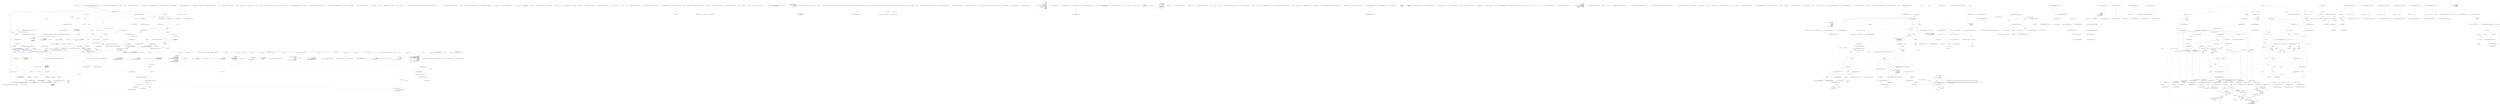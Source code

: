 digraph  {
m0_201 [label="Entry System.Text.StringBuilder.Append(char)", span="0-0", cluster="System.Text.StringBuilder.Append(char)", file="InstanceBuilder.cs"];
m0_87 [label="Entry CommandLine.Text.HelpText.DefaultParsingErrorsHandler<T>(CommandLine.ParserResult<T>, CommandLine.Text.HelpText)", span="271-271", cluster="CommandLine.Text.HelpText.DefaultParsingErrorsHandler<T>(CommandLine.ParserResult<T>, CommandLine.Text.HelpText)", file="InstanceBuilder.cs"];
m0_94 [label="parserResult == null", span="273-273", cluster="CommandLine.Text.HelpText.DefaultParsingErrorsHandler<T>(CommandLine.ParserResult<T>, CommandLine.Text.HelpText)", file="InstanceBuilder.cs"];
m0_96 [label="current == null", span="274-274", cluster="CommandLine.Text.HelpText.DefaultParsingErrorsHandler<T>(CommandLine.ParserResult<T>, CommandLine.Text.HelpText)", file="InstanceBuilder.cs"];
m0_98 [label="FilterMeaningfulErrors(((NotParsed<T>)parserResult).Errors).Empty()", span="276-276", cluster="CommandLine.Text.HelpText.DefaultParsingErrorsHandler<T>(CommandLine.ParserResult<T>, CommandLine.Text.HelpText)", file="InstanceBuilder.cs"];
m0_99 [label="return current;", span="277-277", cluster="CommandLine.Text.HelpText.DefaultParsingErrorsHandler<T>(CommandLine.ParserResult<T>, CommandLine.Text.HelpText)", file="InstanceBuilder.cs"];
m0_100 [label="var errors = RenderParsingErrorsText(parserResult,\r\n                current.SentenceBuilder.FormatError,\r\n                current.SentenceBuilder.FormatMutuallyExclusiveSetErrors,\r\n                2)", span="279-282", cluster="CommandLine.Text.HelpText.DefaultParsingErrorsHandler<T>(CommandLine.ParserResult<T>, CommandLine.Text.HelpText)", file="InstanceBuilder.cs"];
m0_102 [label="return current;", span="284-284", cluster="CommandLine.Text.HelpText.DefaultParsingErrorsHandler<T>(CommandLine.ParserResult<T>, CommandLine.Text.HelpText)", file="InstanceBuilder.cs"];
m0_103 [label="current.AddPreOptionsLine(\r\n                string.Concat(Environment.NewLine, current.SentenceBuilder.ErrorsHeadingText()))", span="286-287", cluster="CommandLine.Text.HelpText.DefaultParsingErrorsHandler<T>(CommandLine.ParserResult<T>, CommandLine.Text.HelpText)", file="InstanceBuilder.cs"];
m0_105 [label="lines.ForEach(\r\n                line => current.AddPreOptionsLine(line))", span="290-291", cluster="CommandLine.Text.HelpText.DefaultParsingErrorsHandler<T>(CommandLine.ParserResult<T>, CommandLine.Text.HelpText)", file="InstanceBuilder.cs"];
m0_106 [label="return current;", span="293-293", cluster="CommandLine.Text.HelpText.DefaultParsingErrorsHandler<T>(CommandLine.ParserResult<T>, CommandLine.Text.HelpText)", file="InstanceBuilder.cs"];
m0_95 [label="throw new ArgumentNullException(''parserResult'');", span="273-273", cluster="CommandLine.Text.HelpText.DefaultParsingErrorsHandler<T>(CommandLine.ParserResult<T>, CommandLine.Text.HelpText)", file="InstanceBuilder.cs"];
m0_97 [label="throw new ArgumentNullException(''current'');", span="274-274", cluster="CommandLine.Text.HelpText.DefaultParsingErrorsHandler<T>(CommandLine.ParserResult<T>, CommandLine.Text.HelpText)", file="InstanceBuilder.cs"];
m0_101 [label="string.IsNullOrEmpty(errors)", span="283-283", cluster="CommandLine.Text.HelpText.DefaultParsingErrorsHandler<T>(CommandLine.ParserResult<T>, CommandLine.Text.HelpText)", file="InstanceBuilder.cs"];
m0_104 [label="var lines = errors.Split(\r\n                new[] { Environment.NewLine }, StringSplitOptions.None)", span="288-289", cluster="CommandLine.Text.HelpText.DefaultParsingErrorsHandler<T>(CommandLine.ParserResult<T>, CommandLine.Text.HelpText)", file="InstanceBuilder.cs"];
m0_107 [label="Exit CommandLine.Text.HelpText.DefaultParsingErrorsHandler<T>(CommandLine.ParserResult<T>, CommandLine.Text.HelpText)", span="271-271", cluster="CommandLine.Text.HelpText.DefaultParsingErrorsHandler<T>(CommandLine.ParserResult<T>, CommandLine.Text.HelpText)", file="InstanceBuilder.cs"];
m0_108 [label="Entry System.Collections.Generic.IEnumerable<TSource>.Empty<TSource>()", span="31-31", cluster="System.Collections.Generic.IEnumerable<TSource>.Empty<TSource>()", file="InstanceBuilder.cs"];
m0_46 [label="Entry Unk.Any", span="", cluster="Unk.Any", file="InstanceBuilder.cs"];
m0_180 [label="Entry System.Text.StringBuilder.AppendLine(string)", span="0-0", cluster="System.Text.StringBuilder.AppendLine(string)", file="InstanceBuilder.cs"];
m0_0 [label="Entry CommandLine.Text.HelpText.HelpText()", span="36-36", cluster="CommandLine.Text.HelpText.HelpText()", file="InstanceBuilder.cs"];
m0_1 [label="Exit CommandLine.Text.HelpText.HelpText()", span="36-36", cluster="CommandLine.Text.HelpText.HelpText()", file="InstanceBuilder.cs"];
m0_344 [label="Entry string.PadRight(int)", span="0-0", cluster="string.PadRight(int)", file="InstanceBuilder.cs"];
m0_426 [label="Entry T.ToStringInvariant<T>()", span="15-15", cluster="T.ToStringInvariant<T>()", file="InstanceBuilder.cs"];
m0_49 [label="Entry CommandLine.Text.HelpText.AddOptions<T>(CommandLine.ParserResult<T>)", span="331-331", cluster="CommandLine.Text.HelpText.AddOptions<T>(CommandLine.ParserResult<T>)", file="InstanceBuilder.cs"];
m0_129 [label="result == null", span="334-334", cluster="CommandLine.Text.HelpText.AddOptions<T>(CommandLine.ParserResult<T>)", file="InstanceBuilder.cs"];
m0_131 [label="return AddOptionsImpl(\r\n                GetSpecificationsFromType(result.TypeInfo.Current),\r\n                SentenceBuilder.RequiredWord(),\r\n                MaximumDisplayWidth);", span="336-339", cluster="CommandLine.Text.HelpText.AddOptions<T>(CommandLine.ParserResult<T>)", file="InstanceBuilder.cs"];
m0_130 [label="throw new ArgumentNullException(''result'');", span="334-334", cluster="CommandLine.Text.HelpText.AddOptions<T>(CommandLine.ParserResult<T>)", file="InstanceBuilder.cs"];
m0_132 [label="Exit CommandLine.Text.HelpText.AddOptions<T>(CommandLine.ParserResult<T>)", span="331-331", cluster="CommandLine.Text.HelpText.AddOptions<T>(CommandLine.ParserResult<T>)", file="InstanceBuilder.cs"];
m0_219 [label="Entry System.Text.StringBuilder.SafeToString()", span="66-66", cluster="System.Text.StringBuilder.SafeToString()", file="InstanceBuilder.cs"];
m0_218 [label="Entry System.Text.StringBuilder.AppendWhen(bool, params string[])", span="9-9", cluster="System.Text.StringBuilder.AppendWhen(bool, params string[])", file="InstanceBuilder.cs"];
m0_77 [label="Entry CommandLine.TypeInfo.Create(System.Type)", span="29-29", cluster="CommandLine.TypeInfo.Create(System.Type)", file="InstanceBuilder.cs"];
m0_75 [label="Entry System.Collections.Generic.IEnumerable<TSource>.Single<TSource>()", span="0-0", cluster="System.Collections.Generic.IEnumerable<TSource>.Single<TSource>()", file="InstanceBuilder.cs"];
m0_368 [label="Entry System.Text.StringBuilder.AppendFormat(string, object)", span="0-0", cluster="System.Text.StringBuilder.AppendFormat(string, object)", file="InstanceBuilder.cs"];
m0_167 [label="Entry System.Text.StringBuilder.AppendIfNotEmpty(params string[])", span="57-57", cluster="System.Text.StringBuilder.AppendIfNotEmpty(params string[])", file="InstanceBuilder.cs"];
m0_121 [label="Entry CommandLine.Text.HelpText.ToString()", span="469-469", cluster="CommandLine.Text.HelpText.ToString()", file="InstanceBuilder.cs"];
m0_213 [label="int ExtraLength = 10", span="471-471", cluster="CommandLine.Text.HelpText.ToString()", file="InstanceBuilder.cs"];
m0_214 [label="return\r\n                new StringBuilder(\r\n                    heading.SafeLength() + copyright.SafeLength() + preOptionsHelp.SafeLength() +\r\n                        optionsHelp.SafeLength() + ExtraLength).Append(heading)\r\n                    .AppendWhen(!string.IsNullOrEmpty(copyright), Environment.NewLine, copyright)\r\n                    .AppendWhen(preOptionsHelp.Length > 0, Environment.NewLine, preOptionsHelp.ToString())\r\n                    .AppendWhen(\r\n                        optionsHelp != null && optionsHelp.Length > 0,\r\n                        Environment.NewLine,\r\n                        Environment.NewLine,\r\n                        optionsHelp.SafeToString())\r\n                    .AppendWhen(postOptionsHelp.Length > 0, Environment.NewLine, postOptionsHelp.ToString())\r\n                .ToString();", span="472-484", cluster="CommandLine.Text.HelpText.ToString()", file="InstanceBuilder.cs"];
m0_215 [label="Exit CommandLine.Text.HelpText.ToString()", span="469-469", cluster="CommandLine.Text.HelpText.ToString()", file="InstanceBuilder.cs"];
m0_216 [label="Entry string.SafeLength()", span="40-40", cluster="string.SafeLength()", file="InstanceBuilder.cs"];
m0_125 [label="Entry CommandLine.Text.HelpText.AddPostOptionsLine(string)", span="321-321", cluster="CommandLine.Text.HelpText.AddPostOptionsLine(string)", file="InstanceBuilder.cs"];
m0_126 [label="return AddLine(postOptionsHelp, value);", span="323-323", cluster="CommandLine.Text.HelpText.AddPostOptionsLine(string)", file="InstanceBuilder.cs"];
m0_127 [label="Exit CommandLine.Text.HelpText.AddPostOptionsLine(string)", span="321-321", cluster="CommandLine.Text.HelpText.AddPostOptionsLine(string)", file="InstanceBuilder.cs"];
m0_110 [label="Entry string.IsNullOrEmpty(string)", span="0-0", cluster="string.IsNullOrEmpty(string)", file="InstanceBuilder.cs"];
m0_392 [label="Entry CommandLine.Text.HelpText.GetMaxOptionLength(CommandLine.Core.OptionSpecification)", span="740-740", cluster="CommandLine.Text.HelpText.GetMaxOptionLength(CommandLine.Core.OptionSpecification)", file="InstanceBuilder.cs"];
m0_395 [label="var specLength = 0", span="742-742", cluster="CommandLine.Text.HelpText.GetMaxOptionLength(CommandLine.Core.OptionSpecification)", file="InstanceBuilder.cs"];
m0_396 [label="var hasShort = spec.ShortName.Length > 0", span="744-744", cluster="CommandLine.Text.HelpText.GetMaxOptionLength(CommandLine.Core.OptionSpecification)", file="InstanceBuilder.cs"];
m0_397 [label="var hasLong = spec.LongName.Length > 0", span="745-745", cluster="CommandLine.Text.HelpText.GetMaxOptionLength(CommandLine.Core.OptionSpecification)", file="InstanceBuilder.cs"];
m0_399 [label="spec.MetaValue.Length > 0", span="748-748", cluster="CommandLine.Text.HelpText.GetMaxOptionLength(CommandLine.Core.OptionSpecification)", file="InstanceBuilder.cs"];
m0_400 [label="metaLength = spec.MetaValue.Length + 1", span="749-749", cluster="CommandLine.Text.HelpText.GetMaxOptionLength(CommandLine.Core.OptionSpecification)", file="InstanceBuilder.cs"];
m0_407 [label="specLength += spec.LongName.Length", span="762-762", cluster="CommandLine.Text.HelpText.GetMaxOptionLength(CommandLine.Core.OptionSpecification)", file="InstanceBuilder.cs"];
m0_402 [label="++specLength", span="753-753", cluster="CommandLine.Text.HelpText.GetMaxOptionLength(CommandLine.Core.OptionSpecification)", file="InstanceBuilder.cs"];
m0_412 [label="specLength += 2", span="770-770", cluster="CommandLine.Text.HelpText.GetMaxOptionLength(CommandLine.Core.OptionSpecification)", file="InstanceBuilder.cs"];
m0_413 [label="return specLength;", span="772-772", cluster="CommandLine.Text.HelpText.GetMaxOptionLength(CommandLine.Core.OptionSpecification)", file="InstanceBuilder.cs"];
m0_401 [label=hasShort, span="751-751", cluster="CommandLine.Text.HelpText.GetMaxOptionLength(CommandLine.Core.OptionSpecification)", file="InstanceBuilder.cs"];
m0_411 [label="hasShort && hasLong", span="769-769", cluster="CommandLine.Text.HelpText.GetMaxOptionLength(CommandLine.Core.OptionSpecification)", file="InstanceBuilder.cs"];
m0_398 [label="var metaLength = 0", span="747-747", cluster="CommandLine.Text.HelpText.GetMaxOptionLength(CommandLine.Core.OptionSpecification)", file="InstanceBuilder.cs"];
m0_406 [label=hasLong, span="760-760", cluster="CommandLine.Text.HelpText.GetMaxOptionLength(CommandLine.Core.OptionSpecification)", file="InstanceBuilder.cs"];
m0_405 [label="specLength += metaLength", span="757-757", cluster="CommandLine.Text.HelpText.GetMaxOptionLength(CommandLine.Core.OptionSpecification)", file="InstanceBuilder.cs"];
m0_410 [label="specLength += metaLength", span="766-766", cluster="CommandLine.Text.HelpText.GetMaxOptionLength(CommandLine.Core.OptionSpecification)", file="InstanceBuilder.cs"];
m0_403 [label=AddDashesToOption, span="754-754", cluster="CommandLine.Text.HelpText.GetMaxOptionLength(CommandLine.Core.OptionSpecification)", file="InstanceBuilder.cs"];
m0_404 [label="++specLength", span="755-755", cluster="CommandLine.Text.HelpText.GetMaxOptionLength(CommandLine.Core.OptionSpecification)", file="InstanceBuilder.cs"];
m0_408 [label=AddDashesToOption, span="763-763", cluster="CommandLine.Text.HelpText.GetMaxOptionLength(CommandLine.Core.OptionSpecification)", file="InstanceBuilder.cs"];
m0_409 [label="specLength += 2", span="764-764", cluster="CommandLine.Text.HelpText.GetMaxOptionLength(CommandLine.Core.OptionSpecification)", file="InstanceBuilder.cs"];
m0_414 [label="Exit CommandLine.Text.HelpText.GetMaxOptionLength(CommandLine.Core.OptionSpecification)", span="740-740", cluster="CommandLine.Text.HelpText.GetMaxOptionLength(CommandLine.Core.OptionSpecification)", file="InstanceBuilder.cs"];
m0_203 [label="Entry Unk.FormatCommandLine", span="", cluster="Unk.FormatCommandLine", file="InstanceBuilder.cs"];
m0_290 [label="return (from verbTuple in Verb.SelectFromTypes(types)\r\n                    select\r\n                        OptionSpecification.NewSwitch(\r\n                            string.Empty,\r\n                            verbTuple.Item1.Name,\r\n                            false,\r\n                            verbTuple.Item1.HelpText,\r\n                            string.Empty)).Concat(new[] { MakeHelpEntry(), MakeVersionEntry() });", span="565-572", cluster="CommandLine.Text.HelpText.AdaptVerbsToSpecifications(System.Collections.Generic.IEnumerable<System.Type>)", file="InstanceBuilder.cs"];
m0_142 [label="Entry CommandLine.Text.HelpText.AdaptVerbsToSpecifications(System.Collections.Generic.IEnumerable<System.Type>)", span="563-563", cluster="CommandLine.Text.HelpText.AdaptVerbsToSpecifications(System.Collections.Generic.IEnumerable<System.Type>)", file="InstanceBuilder.cs"];
m0_291 [label="Exit CommandLine.Text.HelpText.AdaptVerbsToSpecifications(System.Collections.Generic.IEnumerable<System.Type>)", span="563-563", cluster="CommandLine.Text.HelpText.AdaptVerbsToSpecifications(System.Collections.Generic.IEnumerable<System.Type>)", file="InstanceBuilder.cs"];
m0_347 [label="Entry string.Trim()", span="0-0", cluster="string.Trim()", file="InstanceBuilder.cs"];
m0_217 [label="Entry System.Text.StringBuilder.SafeLength()", span="73-73", cluster="System.Text.StringBuilder.SafeLength()", file="InstanceBuilder.cs"];
m0_292 [label="Entry CommandLine.Core.Verb.SelectFromTypes(System.Collections.Generic.IEnumerable<System.Type>)", span="40-40", cluster="CommandLine.Core.Verb.SelectFromTypes(System.Collections.Generic.IEnumerable<System.Type>)", file="InstanceBuilder.cs"];
m0_346 [label="Entry string.FormatInvariant(params object[])", span="20-20", cluster="string.FormatInvariant(params object[])", file="InstanceBuilder.cs"];
m0_23 [label="Entry System.ArgumentNullException.ArgumentNullException(string)", span="0-0", cluster="System.ArgumentNullException.ArgumentNullException(string)", file="InstanceBuilder.cs"];
m0_249 [label="Entry string.Substring(int)", span="0-0", cluster="string.Substring(int)", file="InstanceBuilder.cs"];
m0_109 [label="Entry CommandLine.Text.HelpText.RenderParsingErrorsText<T>(CommandLine.ParserResult<T>, System.Func<CommandLine.Error, string>, System.Func<System.Collections.Generic.IEnumerable<CommandLine.MutuallyExclusiveSetError>, string>, int)", span="398-398", cluster="CommandLine.Text.HelpText.RenderParsingErrorsText<T>(CommandLine.ParserResult<T>, System.Func<CommandLine.Error, string>, System.Func<System.Collections.Generic.IEnumerable<CommandLine.MutuallyExclusiveSetError>, string>, int)", file="InstanceBuilder.cs"];
m0_155 [label="parserResult == null", span="404-404", cluster="CommandLine.Text.HelpText.RenderParsingErrorsText<T>(CommandLine.ParserResult<T>, System.Func<CommandLine.Error, string>, System.Func<System.Collections.Generic.IEnumerable<CommandLine.MutuallyExclusiveSetError>, string>, int)", file="InstanceBuilder.cs"];
m0_157 [label="var meaningfulErrors =\r\n                FilterMeaningfulErrors(((NotParsed<T>)parserResult).Errors)", span="406-407", cluster="CommandLine.Text.HelpText.RenderParsingErrorsText<T>(CommandLine.ParserResult<T>, System.Func<CommandLine.Error, string>, System.Func<System.Collections.Generic.IEnumerable<CommandLine.MutuallyExclusiveSetError>, string>, int)", file="InstanceBuilder.cs"];
m0_161 [label="meaningfulErrors\r\n                .Where(e => e.Tag != ErrorType.MutuallyExclusiveSetError)\r\n                .ForEach(\r\n                    error =>\r\n                        {\r\n                            var line = new StringBuilder(indent.Spaces())\r\n                                .Append(formatError(error)); \r\n                            text.AppendLine(line.ToString());\r\n                        })", span="412-420", cluster="CommandLine.Text.HelpText.RenderParsingErrorsText<T>(CommandLine.ParserResult<T>, System.Func<CommandLine.Error, string>, System.Func<System.Collections.Generic.IEnumerable<CommandLine.MutuallyExclusiveSetError>, string>, int)", file="InstanceBuilder.cs"];
m0_162 [label="return text.AppendIfNotEmpty(\r\n                formatMutuallyExclusiveSetErrors(\r\n                    meaningfulErrors.OfType<MutuallyExclusiveSetError>()))\r\n                .ToString();", span="422-425", cluster="CommandLine.Text.HelpText.RenderParsingErrorsText<T>(CommandLine.ParserResult<T>, System.Func<CommandLine.Error, string>, System.Func<System.Collections.Generic.IEnumerable<CommandLine.MutuallyExclusiveSetError>, string>, int)", file="InstanceBuilder.cs"];
m0_156 [label="throw new ArgumentNullException(''parserResult'');", span="404-404", cluster="CommandLine.Text.HelpText.RenderParsingErrorsText<T>(CommandLine.ParserResult<T>, System.Func<CommandLine.Error, string>, System.Func<System.Collections.Generic.IEnumerable<CommandLine.MutuallyExclusiveSetError>, string>, int)", file="InstanceBuilder.cs"];
m0_158 [label="meaningfulErrors.Empty()", span="408-408", cluster="CommandLine.Text.HelpText.RenderParsingErrorsText<T>(CommandLine.ParserResult<T>, System.Func<CommandLine.Error, string>, System.Func<System.Collections.Generic.IEnumerable<CommandLine.MutuallyExclusiveSetError>, string>, int)", file="InstanceBuilder.cs"];
m0_159 [label="return string.Empty;", span="409-409", cluster="CommandLine.Text.HelpText.RenderParsingErrorsText<T>(CommandLine.ParserResult<T>, System.Func<CommandLine.Error, string>, System.Func<System.Collections.Generic.IEnumerable<CommandLine.MutuallyExclusiveSetError>, string>, int)", file="InstanceBuilder.cs"];
m0_160 [label="var text = new StringBuilder()", span="411-411", cluster="CommandLine.Text.HelpText.RenderParsingErrorsText<T>(CommandLine.ParserResult<T>, System.Func<CommandLine.Error, string>, System.Func<System.Collections.Generic.IEnumerable<CommandLine.MutuallyExclusiveSetError>, string>, int)", file="InstanceBuilder.cs"];
m0_163 [label="Exit CommandLine.Text.HelpText.RenderParsingErrorsText<T>(CommandLine.ParserResult<T>, System.Func<CommandLine.Error, string>, System.Func<System.Collections.Generic.IEnumerable<CommandLine.MutuallyExclusiveSetError>, string>, int)", span="398-398", cluster="CommandLine.Text.HelpText.RenderParsingErrorsText<T>(CommandLine.ParserResult<T>, System.Func<CommandLine.Error, string>, System.Func<System.Collections.Generic.IEnumerable<CommandLine.MutuallyExclusiveSetError>, string>, int)", file="InstanceBuilder.cs"];
m0_41 [label="Entry CommandLine.Text.HelpText.FilterMeaningfulErrors(System.Collections.Generic.IEnumerable<CommandLine.Error>)", span="487-487", cluster="CommandLine.Text.HelpText.FilterMeaningfulErrors(System.Collections.Generic.IEnumerable<CommandLine.Error>)", file="InstanceBuilder.cs"];
m0_220 [label="return errors.Where(e => e.Tag != ErrorType.HelpRequestedError && e.Tag != ErrorType.HelpVerbRequestedError);", span="489-489", cluster="CommandLine.Text.HelpText.FilterMeaningfulErrors(System.Collections.Generic.IEnumerable<CommandLine.Error>)", file="InstanceBuilder.cs"];
m0_221 [label="Exit CommandLine.Text.HelpText.FilterMeaningfulErrors(System.Collections.Generic.IEnumerable<CommandLine.Error>)", span="487-487", cluster="CommandLine.Text.HelpText.FilterMeaningfulErrors(System.Collections.Generic.IEnumerable<CommandLine.Error>)", file="InstanceBuilder.cs"];
m0_199 [label="Entry Unk.Empty", span="", cluster="Unk.Empty", file="InstanceBuilder.cs"];
m0_265 [label="Entry System.Type.GetUsageData()", span="39-39", cluster="System.Type.GetUsageData()", file="InstanceBuilder.cs"];
m0_47 [label="Entry System.Collections.Generic.IEnumerable<TSource>.ToArray<TSource>()", span="0-0", cluster="System.Collections.Generic.IEnumerable<TSource>.ToArray<TSource>()", file="InstanceBuilder.cs"];
m0_367 [label="Entry System.Text.StringBuilder.AppendWhen(bool, params char[])", span="18-18", cluster="System.Text.StringBuilder.AppendWhen(bool, params char[])", file="InstanceBuilder.cs"];
m0_44 [label="Entry CommandLine.Infrastructure.ReflectionHelper.GetAttribute<TAttribute>()", span="12-12", cluster="CommandLine.Infrastructure.ReflectionHelper.GetAttribute<TAttribute>()", file="InstanceBuilder.cs"];
m0_305 [label="Entry CommandLine.Text.HelpText.AddOption(string, int, CommandLine.Core.Specification, int)", span="620-620", cluster="CommandLine.Text.HelpText.AddOption(string, int, CommandLine.Core.Specification, int)", file="InstanceBuilder.cs"];
m0_313 [label="optionsHelp.Append(''  '')", span="622-622", cluster="CommandLine.Text.HelpText.AddOption(string, int, CommandLine.Core.Specification, int)", file="InstanceBuilder.cs"];
m0_314 [label="var name = new StringBuilder(maxLength)\r\n                .BimapIf(\r\n                    specification.Tag == SpecificationType.Option,\r\n                    it => it.Append(AddOptionName(maxLength, (OptionSpecification)specification)),\r\n                    it => it.Append(AddValueName(maxLength, (ValueSpecification)specification)))", span="623-627", cluster="CommandLine.Text.HelpText.AddOption(string, int, CommandLine.Core.Specification, int)", file="InstanceBuilder.cs"];
m0_315 [label="optionsHelp\r\n                .Append(name.Length < maxLength ? name.ToString().PadRight(maxLength) : name.ToString())\r\n                .Append(''    '')", span="629-631", cluster="CommandLine.Text.HelpText.AddOption(string, int, CommandLine.Core.Specification, int)", file="InstanceBuilder.cs"];
m0_316 [label="var optionHelpText = specification.HelpText", span="633-633", cluster="CommandLine.Text.HelpText.AddOption(string, int, CommandLine.Core.Specification, int)", file="InstanceBuilder.cs"];
m0_317 [label="addEnumValuesToHelpText && specification.EnumValues.Any()", span="635-635", cluster="CommandLine.Text.HelpText.AddOption(string, int, CommandLine.Core.Specification, int)", file="InstanceBuilder.cs"];
m0_318 [label="optionHelpText += '' Valid values: '' + string.Join('', '', specification.EnumValues)", span="636-636", cluster="CommandLine.Text.HelpText.AddOption(string, int, CommandLine.Core.Specification, int)", file="InstanceBuilder.cs"];
m0_319 [label="specification.DefaultValue.Do(\r\n                defaultValue => optionHelpText = ''(Default: {0}) ''.FormatLocal(defaultValue) + optionHelpText)", span="638-639", cluster="CommandLine.Text.HelpText.AddOption(string, int, CommandLine.Core.Specification, int)", file="InstanceBuilder.cs"];
m0_320 [label="specification.Required", span="641-641", cluster="CommandLine.Text.HelpText.AddOption(string, int, CommandLine.Core.Specification, int)", file="InstanceBuilder.cs"];
m0_321 [label="optionHelpText = ''{0} ''.FormatInvariant(requiredWord) + optionHelpText", span="642-642", cluster="CommandLine.Text.HelpText.AddOption(string, int, CommandLine.Core.Specification, int)", file="InstanceBuilder.cs"];
m0_327 [label="words[i].Length < (widthOfHelpText - wordBuffer)", span="652-652", cluster="CommandLine.Text.HelpText.AddOption(string, int, CommandLine.Core.Specification, int)", file="InstanceBuilder.cs"];
m0_330 [label="(widthOfHelpText - wordBuffer) > 1 && i != words.Length - 1", span="656-656", cluster="CommandLine.Text.HelpText.AddOption(string, int, CommandLine.Core.Specification, int)", file="InstanceBuilder.cs"];
m0_333 [label="words[i].Length >= widthOfHelpText && wordBuffer == 0", span="662-662", cluster="CommandLine.Text.HelpText.AddOption(string, int, CommandLine.Core.Specification, int)", file="InstanceBuilder.cs"];
m0_334 [label="optionsHelp.Append(words[i].Substring(0, widthOfHelpText))", span="664-664", cluster="CommandLine.Text.HelpText.AddOption(string, int, CommandLine.Core.Specification, int)", file="InstanceBuilder.cs"];
m0_335 [label="wordBuffer = widthOfHelpText", span="665-665", cluster="CommandLine.Text.HelpText.AddOption(string, int, CommandLine.Core.Specification, int)", file="InstanceBuilder.cs"];
m0_338 [label="optionsHelp.AppendWhen(optionHelpText.Length > 0, Environment.NewLine,\r\n                        new string(' ', maxLength + 6))", span="673-674", cluster="CommandLine.Text.HelpText.AddOption(string, int, CommandLine.Core.Specification, int)", file="InstanceBuilder.cs"];
m0_339 [label="optionHelpText.Length > widthOfHelpText", span="676-676", cluster="CommandLine.Text.HelpText.AddOption(string, int, CommandLine.Core.Specification, int)", file="InstanceBuilder.cs"];
m0_322 [label="!string.IsNullOrEmpty(optionHelpText)", span="644-644", cluster="CommandLine.Text.HelpText.AddOption(string, int, CommandLine.Core.Specification, int)", file="InstanceBuilder.cs"];
m0_324 [label="var words = optionHelpText.Split(' ')", span="649-649", cluster="CommandLine.Text.HelpText.AddOption(string, int, CommandLine.Core.Specification, int)", file="InstanceBuilder.cs"];
m0_337 [label="optionHelpText = optionHelpText.Substring(Math.Min(wordBuffer, optionHelpText.Length)).Trim()", span="672-672", cluster="CommandLine.Text.HelpText.AddOption(string, int, CommandLine.Core.Specification, int)", file="InstanceBuilder.cs"];
m0_340 [label="optionsHelp\r\n                .Append(optionHelpText)\r\n                .Append(Environment.NewLine)\r\n                .AppendWhen(additionalNewLineAfterOption, Environment.NewLine)", span="679-682", cluster="CommandLine.Text.HelpText.AddOption(string, int, CommandLine.Core.Specification, int)", file="InstanceBuilder.cs"];
m0_323 [label="var wordBuffer = 0", span="648-648", cluster="CommandLine.Text.HelpText.AddOption(string, int, CommandLine.Core.Specification, int)", file="InstanceBuilder.cs"];
m0_329 [label="wordBuffer += words[i].Length", span="655-655", cluster="CommandLine.Text.HelpText.AddOption(string, int, CommandLine.Core.Specification, int)", file="InstanceBuilder.cs"];
m0_325 [label="var i = 0", span="650-650", cluster="CommandLine.Text.HelpText.AddOption(string, int, CommandLine.Core.Specification, int)", file="InstanceBuilder.cs"];
m0_326 [label="i < words.Length", span="650-650", cluster="CommandLine.Text.HelpText.AddOption(string, int, CommandLine.Core.Specification, int)", file="InstanceBuilder.cs"];
m0_328 [label="optionsHelp.Append(words[i])", span="654-654", cluster="CommandLine.Text.HelpText.AddOption(string, int, CommandLine.Core.Specification, int)", file="InstanceBuilder.cs"];
m0_336 [label="i++", span="650-650", cluster="CommandLine.Text.HelpText.AddOption(string, int, CommandLine.Core.Specification, int)", file="InstanceBuilder.cs"];
m0_332 [label="wordBuffer++", span="659-659", cluster="CommandLine.Text.HelpText.AddOption(string, int, CommandLine.Core.Specification, int)", file="InstanceBuilder.cs"];
m0_331 [label="optionsHelp.Append('' '')", span="658-658", cluster="CommandLine.Text.HelpText.AddOption(string, int, CommandLine.Core.Specification, int)", file="InstanceBuilder.cs"];
m0_341 [label="return this;", span="684-684", cluster="CommandLine.Text.HelpText.AddOption(string, int, CommandLine.Core.Specification, int)", file="InstanceBuilder.cs"];
m0_342 [label="Exit CommandLine.Text.HelpText.AddOption(string, int, CommandLine.Core.Specification, int)", span="620-620", cluster="CommandLine.Text.HelpText.AddOption(string, int, CommandLine.Core.Specification, int)", file="InstanceBuilder.cs"];
m0_309 [label="Exit CommandLine.Text.HelpText.MakeVersionEntry()", span="603-603", cluster="CommandLine.Text.HelpText.MakeVersionEntry()", file="InstanceBuilder.cs"];
m0_257 [label="Entry CommandLine.Text.HelpText.MakeVersionEntry()", span="603-603", cluster="CommandLine.Text.HelpText.MakeVersionEntry()", file="InstanceBuilder.cs"];
m0_308 [label="return OptionSpecification.NewSwitch(\r\n                string.Empty,\r\n                ''version'',\r\n                false,\r\n                sentenceBuilder.VersionCommandText(AddDashesToOption),\r\n                string.Empty);", span="605-610", cluster="CommandLine.Text.HelpText.MakeVersionEntry()", file="InstanceBuilder.cs"];
m0_369 [label="Entry System.Text.StringBuilder.AppendFormatWhen(bool, string, params object[])", span="27-27", cluster="System.Text.StringBuilder.AppendFormatWhen(bool, string, params object[])", file="InstanceBuilder.cs"];
m0_112 [label="Entry string.Concat(string, string)", span="0-0", cluster="string.Concat(string, string)", file="InstanceBuilder.cs"];
m0_388 [label="Entry lambda expression", span="729-736", cluster="lambda expression", file="InstanceBuilder.cs"];
m0_51 [label="license.AddToHelpText(auto, true)", span="220-220", cluster="lambda expression", file="InstanceBuilder.cs"];
m0_55 [label="usage.AddToHelpText(auto, true)", span="223-223", cluster="lambda expression", file="InstanceBuilder.cs"];
m0_50 [label="Entry lambda expression", span="220-220", cluster="lambda expression", file="InstanceBuilder.cs"];
m0_54 [label="Entry lambda expression", span="223-223", cluster="lambda expression", file="InstanceBuilder.cs"];
m0_57 [label="Entry lambda expression", span="225-225", cluster="lambda expression", file="InstanceBuilder.cs"];
m0_52 [label="Exit lambda expression", span="220-220", cluster="lambda expression", file="InstanceBuilder.cs"];
m0_56 [label="Exit lambda expression", span="223-223", cluster="lambda expression", file="InstanceBuilder.cs"];
m0_58 [label="e.Tag == ErrorType.NoVerbSelectedError", span="225-225", cluster="lambda expression", file="InstanceBuilder.cs"];
m0_59 [label="Exit lambda expression", span="225-225", cluster="lambda expression", file="InstanceBuilder.cs"];
m0_85 [label="DefaultParsingErrorsHandler(parserResult, current)", span="257-257", cluster="lambda expression", file="InstanceBuilder.cs"];
m0_92 [label="DefaultParsingErrorsHandler(parserResult, current)", span="263-263", cluster="lambda expression", file="InstanceBuilder.cs"];
m0_78 [label="Entry lambda expression", span="253-253", cluster="lambda expression", file="InstanceBuilder.cs"];
m0_81 [label="Entry lambda expression", span="256-256", cluster="lambda expression", file="InstanceBuilder.cs"];
m0_89 [label="DefaultParsingErrorsHandler(pr, current)", span="262-262", cluster="lambda expression", file="InstanceBuilder.cs"];
m0_88 [label="Entry lambda expression", span="262-262", cluster="lambda expression", file="InstanceBuilder.cs"];
m0_91 [label="Entry lambda expression", span="263-263", cluster="lambda expression", file="InstanceBuilder.cs"];
m0_84 [label="Entry lambda expression", span="257-257", cluster="lambda expression", file="InstanceBuilder.cs"];
m0_79 [label="e.Tag == ErrorType.VersionRequestedError", span="253-253", cluster="lambda expression", file="InstanceBuilder.cs"];
m0_80 [label="Exit lambda expression", span="253-253", cluster="lambda expression", file="InstanceBuilder.cs"];
m0_82 [label="e.Tag == ErrorType.HelpVerbRequestedError", span="256-256", cluster="lambda expression", file="InstanceBuilder.cs"];
m0_83 [label="Exit lambda expression", span="256-256", cluster="lambda expression", file="InstanceBuilder.cs"];
m0_86 [label="Exit lambda expression", span="257-257", cluster="lambda expression", file="InstanceBuilder.cs"];
m0_90 [label="Exit lambda expression", span="262-262", cluster="lambda expression", file="InstanceBuilder.cs"];
m0_93 [label="Exit lambda expression", span="263-263", cluster="lambda expression", file="InstanceBuilder.cs"];
m0_116 [label="current.AddPreOptionsLine(line)", span="291-291", cluster="lambda expression", file="InstanceBuilder.cs"];
m0_115 [label="Entry lambda expression", span="291-291", cluster="lambda expression", file="InstanceBuilder.cs"];
m0_117 [label="Exit lambda expression", span="291-291", cluster="lambda expression", file="InstanceBuilder.cs"];
m0_173 [label="var line = new StringBuilder(indent.Spaces())\r\n                                .Append(formatError(error))", span="417-418", cluster="lambda expression", file="InstanceBuilder.cs"];
m0_174 [label="text.AppendLine(line.ToString())", span="419-419", cluster="lambda expression", file="InstanceBuilder.cs"];
m0_169 [label="Entry lambda expression", span="413-413", cluster="lambda expression", file="InstanceBuilder.cs"];
m0_172 [label="Entry lambda expression", span="415-420", cluster="lambda expression", file="InstanceBuilder.cs"];
m0_170 [label="e.Tag != ErrorType.MutuallyExclusiveSetError", span="413-413", cluster="lambda expression", file="InstanceBuilder.cs"];
m0_171 [label="Exit lambda expression", span="413-413", cluster="lambda expression", file="InstanceBuilder.cs"];
m0_175 [label="Exit lambda expression", span="415-420", cluster="lambda expression", file="InstanceBuilder.cs"];
m0_205 [label="Entry lambda expression", span="433-433", cluster="lambda expression", file="InstanceBuilder.cs"];
m0_209 [label="config.PreferShortName = s.PreferShortName", span="452-452", cluster="lambda expression", file="InstanceBuilder.cs"];
m0_210 [label="config.GroupSwitches = s.GroupSwitches", span="453-453", cluster="lambda expression", file="InstanceBuilder.cs"];
m0_211 [label="config.UseEqualToken = s.UseEqualToken", span="454-454", cluster="lambda expression", file="InstanceBuilder.cs"];
m0_208 [label="Entry lambda expression", span="450-455", cluster="lambda expression", file="InstanceBuilder.cs"];
m0_206 [label=x, span="433-433", cluster="lambda expression", file="InstanceBuilder.cs"];
m0_207 [label="Exit lambda expression", span="433-433", cluster="lambda expression", file="InstanceBuilder.cs"];
m0_212 [label="Exit lambda expression", span="450-455", cluster="lambda expression", file="InstanceBuilder.cs"];
m0_222 [label="Entry lambda expression", span="489-489", cluster="lambda expression", file="InstanceBuilder.cs"];
m0_223 [label="e.Tag != ErrorType.HelpRequestedError && e.Tag != ErrorType.HelpVerbRequestedError", span="489-489", cluster="lambda expression", file="InstanceBuilder.cs"];
m0_224 [label="Exit lambda expression", span="489-489", cluster="lambda expression", file="InstanceBuilder.cs"];
m0_260 [label="Entry lambda expression", span="536-536", cluster="lambda expression", file="InstanceBuilder.cs"];
m0_261 [label="v.Index", span="536-536", cluster="lambda expression", file="InstanceBuilder.cs"];
m0_262 [label="Exit lambda expression", span="536-536", cluster="lambda expression", file="InstanceBuilder.cs"];
m0_267 [label="Entry lambda expression", span="545-560", cluster="lambda expression", file="InstanceBuilder.cs"];
m0_268 [label="var prop = tuple.Item1", span="547-547", cluster="lambda expression", file="InstanceBuilder.cs"];
m0_269 [label="var attr = tuple.Item2", span="548-548", cluster="lambda expression", file="InstanceBuilder.cs"];
m0_270 [label="var examples = (IEnumerable<Example>)prop\r\n                        .GetValue(null, BindingFlags.Public | BindingFlags.Static | BindingFlags.GetProperty, null, null, null)", span="550-551", cluster="lambda expression", file="InstanceBuilder.cs"];
m0_271 [label="var groups = attr.Groups", span="552-552", cluster="lambda expression", file="InstanceBuilder.cs"];
m0_272 [label="return examples.Select(example => groups.ContainsKey(example.Group)\r\n                        ? example.WithGroupDescription(groups[example.Group])\r\n                        : example)\r\n                            .OrderBy(x => x.Group)\r\n                            .ThenBy(x => x.GroupDescription)\r\n                        .Memorize();", span="554-559", cluster="lambda expression", file="InstanceBuilder.cs"];
m0_280 [label="groups.ContainsKey(example.Group)\r\n                        ? example.WithGroupDescription(groups[example.Group])\r\n                        : example", span="554-556", cluster="lambda expression", file="InstanceBuilder.cs"];
m0_273 [label="Exit lambda expression", span="545-560", cluster="lambda expression", file="InstanceBuilder.cs"];
m0_279 [label="Entry lambda expression", span="554-556", cluster="lambda expression", file="InstanceBuilder.cs"];
m0_284 [label="Entry lambda expression", span="557-557", cluster="lambda expression", file="InstanceBuilder.cs"];
m0_287 [label="Entry lambda expression", span="558-558", cluster="lambda expression", file="InstanceBuilder.cs"];
m0_281 [label="Exit lambda expression", span="554-556", cluster="lambda expression", file="InstanceBuilder.cs"];
m0_285 [label="x.Group", span="557-557", cluster="lambda expression", file="InstanceBuilder.cs"];
m0_286 [label="Exit lambda expression", span="557-557", cluster="lambda expression", file="InstanceBuilder.cs"];
m0_288 [label="x.GroupDescription", span="558-558", cluster="lambda expression", file="InstanceBuilder.cs"];
m0_289 [label="Exit lambda expression", span="558-558", cluster="lambda expression", file="InstanceBuilder.cs"];
m0_303 [label="AddOption(requiredWord, maxLength, option, remainingSpace)", span="588-588", cluster="lambda expression", file="InstanceBuilder.cs"];
m0_302 [label="Entry lambda expression", span="587-588", cluster="lambda expression", file="InstanceBuilder.cs"];
m0_304 [label="Exit lambda expression", span="587-588", cluster="lambda expression", file="InstanceBuilder.cs"];
m0_350 [label="it.Append(AddOptionName(maxLength, (OptionSpecification)specification))", span="626-626", cluster="lambda expression", file="InstanceBuilder.cs"];
m0_354 [label="it.Append(AddValueName(maxLength, (ValueSpecification)specification))", span="627-627", cluster="lambda expression", file="InstanceBuilder.cs"];
m0_349 [label="Entry lambda expression", span="626-626", cluster="lambda expression", file="InstanceBuilder.cs"];
m0_353 [label="Entry lambda expression", span="627-627", cluster="lambda expression", file="InstanceBuilder.cs"];
m0_357 [label="Entry lambda expression", span="639-639", cluster="lambda expression", file="InstanceBuilder.cs"];
m0_358 [label="optionHelpText = ''(Default: {0}) ''.FormatLocal(defaultValue) + optionHelpText", span="639-639", cluster="lambda expression", file="InstanceBuilder.cs"];
m0_351 [label="Exit lambda expression", span="626-626", cluster="lambda expression", file="InstanceBuilder.cs"];
m0_355 [label="Exit lambda expression", span="627-627", cluster="lambda expression", file="InstanceBuilder.cs"];
m0_359 [label="Exit lambda expression", span="639-639", cluster="lambda expression", file="InstanceBuilder.cs"];
m0_365 [label="it\r\n                            .AppendWhen(addDashesToOption, '-')\r\n                            .AppendFormat(''{0}'', specification.ShortName)\r\n                            .AppendFormatWhen(specification.MetaValue.Length > 0, '' {0}'', specification.MetaValue)\r\n                            .AppendWhen(specification.LongName.Length > 0, '', '')", span="693-697", cluster="lambda expression", file="InstanceBuilder.cs"];
m0_371 [label="it\r\n                            .AppendWhen(addDashesToOption, ''--'')\r\n                            .AppendFormat(''{0}'', specification.LongName)\r\n                            .AppendFormatWhen(specification.MetaValue.Length > 0, ''={0}'', specification.MetaValue)", span="700-703", cluster="lambda expression", file="InstanceBuilder.cs"];
m0_364 [label="Entry lambda expression", span="693-697", cluster="lambda expression", file="InstanceBuilder.cs"];
m0_370 [label="Entry lambda expression", span="700-703", cluster="lambda expression", file="InstanceBuilder.cs"];
m0_366 [label="Exit lambda expression", span="693-697", cluster="lambda expression", file="InstanceBuilder.cs"];
m0_372 [label="Exit lambda expression", span="700-703", cluster="lambda expression", file="InstanceBuilder.cs"];
m0_376 [label="it.AppendFormat(''{0} (pos. {1})'', specification.MetaName, specification.Index)", span="712-712", cluster="lambda expression", file="InstanceBuilder.cs"];
m0_380 [label="it.AppendFormat(''value pos. {0}'', specification.Index)", span="713-713", cluster="lambda expression", file="InstanceBuilder.cs"];
m0_375 [label="Entry lambda expression", span="712-712", cluster="lambda expression", file="InstanceBuilder.cs"];
m0_379 [label="Entry lambda expression", span="713-713", cluster="lambda expression", file="InstanceBuilder.cs"];
m0_377 [label="Exit lambda expression", span="712-712", cluster="lambda expression", file="InstanceBuilder.cs"];
m0_381 [label="Exit lambda expression", span="713-713", cluster="lambda expression", file="InstanceBuilder.cs"];
m0_389 [label="var specLength = spec.Tag == SpecificationType.Option\r\n                            ? GetMaxOptionLength((OptionSpecification)spec)\r\n                            : GetMaxValueLength((ValueSpecification)spec)", span="731-733", cluster="lambda expression", file="InstanceBuilder.cs"];
m0_390 [label="return Math.Max(length, specLength);", span="735-735", cluster="lambda expression", file="InstanceBuilder.cs"];
m0_391 [label="Exit lambda expression", span="729-736", cluster="lambda expression", file="InstanceBuilder.cs"];
m0_363 [label="Entry System.Text.StringBuilder.MapIf(bool, System.Func<System.Text.StringBuilder, System.Text.StringBuilder>)", span="49-49", cluster="System.Text.StringBuilder.MapIf(bool, System.Func<System.Text.StringBuilder, System.Text.StringBuilder>)", file="InstanceBuilder.cs"];
m0_72 [label="Entry System.ArgumentException.ArgumentException(string, string)", span="0-0", cluster="System.ArgumentException.ArgumentException(string, string)", file="InstanceBuilder.cs"];
m0_352 [label="Entry CommandLine.Text.HelpText.AddOptionName(int, CommandLine.Core.OptionSpecification)", span="687-687", cluster="CommandLine.Text.HelpText.AddOptionName(int, CommandLine.Core.OptionSpecification)", file="InstanceBuilder.cs"];
m0_361 [label="return\r\n                new StringBuilder(maxLength)\r\n                    .MapIf(\r\n                        specification.ShortName.Length > 0,\r\n                        it => it\r\n                            .AppendWhen(addDashesToOption, '-')\r\n                            .AppendFormat(''{0}'', specification.ShortName)\r\n                            .AppendFormatWhen(specification.MetaValue.Length > 0, '' {0}'', specification.MetaValue)\r\n                            .AppendWhen(specification.LongName.Length > 0, '', ''))\r\n                    .MapIf(\r\n                        specification.LongName.Length > 0,\r\n                        it => it\r\n                            .AppendWhen(addDashesToOption, ''--'')\r\n                            .AppendFormat(''{0}'', specification.LongName)\r\n                            .AppendFormatWhen(specification.MetaValue.Length > 0, ''={0}'', specification.MetaValue))\r\n                    .ToString();", span="689-704", cluster="CommandLine.Text.HelpText.AddOptionName(int, CommandLine.Core.OptionSpecification)", file="InstanceBuilder.cs"];
m0_362 [label="Exit CommandLine.Text.HelpText.AddOptionName(int, CommandLine.Core.OptionSpecification)", span="687-687", cluster="CommandLine.Text.HelpText.AddOptionName(int, CommandLine.Core.OptionSpecification)", file="InstanceBuilder.cs"];
m0_4 [label="Entry CommandLine.Text.HelpText.HelpText(string)", span="59-59", cluster="CommandLine.Text.HelpText.HelpText(string)", file="InstanceBuilder.cs"];
m0_5 [label="Exit CommandLine.Text.HelpText.HelpText(string)", span="59-59", cluster="CommandLine.Text.HelpText.HelpText(string)", file="InstanceBuilder.cs"];
m0_283 [label="Entry Unk.WithGroupDescription", span="", cluster="Unk.WithGroupDescription", file="InstanceBuilder.cs"];
m0_294 [label="Entry Unk.Concat", span="", cluster="Unk.Concat", file="InstanceBuilder.cs"];
m0_25 [label="Entry CommandLine.Text.HelpText.AutoBuild<T>(CommandLine.ParserResult<T>, System.Func<CommandLine.Text.HelpText, CommandLine.Text.HelpText>, bool)", span="195-195", cluster="CommandLine.Text.HelpText.AutoBuild<T>(CommandLine.ParserResult<T>, System.Func<CommandLine.Text.HelpText, CommandLine.Text.HelpText>, bool)", file="InstanceBuilder.cs"];
m0_26 [label="var auto = new HelpText {\r\n                Heading = HeadingInfo.Default,\r\n                Copyright = CopyrightInfo.Default,\r\n                AdditionalNewLineAfterOption = true,\r\n                AddDashesToOption = !verbsIndex\r\n            }", span="200-205", cluster="CommandLine.Text.HelpText.AutoBuild<T>(CommandLine.ParserResult<T>, System.Func<CommandLine.Text.HelpText, CommandLine.Text.HelpText>, bool)", file="InstanceBuilder.cs"];
m0_28 [label="onError != null && parserResult.Tag == ParserResultType.NotParsed", span="209-209", cluster="CommandLine.Text.HelpText.AutoBuild<T>(CommandLine.ParserResult<T>, System.Func<CommandLine.Text.HelpText, CommandLine.Text.HelpText>, bool)", file="InstanceBuilder.cs"];
m0_29 [label="errors = ((NotParsed<T>)parserResult).Errors", span="211-211", cluster="CommandLine.Text.HelpText.AutoBuild<T>(CommandLine.ParserResult<T>, System.Func<CommandLine.Text.HelpText, CommandLine.Text.HelpText>, bool)", file="InstanceBuilder.cs"];
m0_31 [label="auto = onError(auto)", span="215-215", cluster="CommandLine.Text.HelpText.AutoBuild<T>(CommandLine.ParserResult<T>, System.Func<CommandLine.Text.HelpText, CommandLine.Text.HelpText>, bool)", file="InstanceBuilder.cs"];
m0_34 [label="(verbsIndex && parserResult.TypeInfo.Choices.Any()) || errors.Any(e => e.Tag == ErrorType.NoVerbSelectedError)", span="225-225", cluster="CommandLine.Text.HelpText.AutoBuild<T>(CommandLine.ParserResult<T>, System.Func<CommandLine.Text.HelpText, CommandLine.Text.HelpText>, bool)", file="InstanceBuilder.cs"];
m0_36 [label="auto.AddVerbs(parserResult.TypeInfo.Choices.ToArray())", span="228-228", cluster="CommandLine.Text.HelpText.AutoBuild<T>(CommandLine.ParserResult<T>, System.Func<CommandLine.Text.HelpText, CommandLine.Text.HelpText>, bool)", file="InstanceBuilder.cs"];
m0_37 [label="auto.AddOptions(parserResult)", span="231-231", cluster="CommandLine.Text.HelpText.AutoBuild<T>(CommandLine.ParserResult<T>, System.Func<CommandLine.Text.HelpText, CommandLine.Text.HelpText>, bool)", file="InstanceBuilder.cs"];
m0_27 [label="var errors = Enumerable.Empty<Error>()", span="207-207", cluster="CommandLine.Text.HelpText.AutoBuild<T>(CommandLine.ParserResult<T>, System.Func<CommandLine.Text.HelpText, CommandLine.Text.HelpText>, bool)", file="InstanceBuilder.cs"];
m0_32 [label="ReflectionHelper.GetAttribute<AssemblyLicenseAttribute>()\r\n                .Do(license => license.AddToHelpText(auto, true))", span="219-220", cluster="CommandLine.Text.HelpText.AutoBuild<T>(CommandLine.ParserResult<T>, System.Func<CommandLine.Text.HelpText, CommandLine.Text.HelpText>, bool)", file="InstanceBuilder.cs"];
m0_33 [label="ReflectionHelper.GetAttribute<AssemblyUsageAttribute>()\r\n                .Do(usage => usage.AddToHelpText(auto, true))", span="222-223", cluster="CommandLine.Text.HelpText.AutoBuild<T>(CommandLine.ParserResult<T>, System.Func<CommandLine.Text.HelpText, CommandLine.Text.HelpText>, bool)", file="InstanceBuilder.cs"];
m0_35 [label="auto.AddDashesToOption = false", span="227-227", cluster="CommandLine.Text.HelpText.AutoBuild<T>(CommandLine.ParserResult<T>, System.Func<CommandLine.Text.HelpText, CommandLine.Text.HelpText>, bool)", file="InstanceBuilder.cs"];
m0_38 [label="return auto;", span="233-233", cluster="CommandLine.Text.HelpText.AutoBuild<T>(CommandLine.ParserResult<T>, System.Func<CommandLine.Text.HelpText, CommandLine.Text.HelpText>, bool)", file="InstanceBuilder.cs"];
m0_30 [label="FilterMeaningfulErrors(errors).Any()", span="213-213", cluster="CommandLine.Text.HelpText.AutoBuild<T>(CommandLine.ParserResult<T>, System.Func<CommandLine.Text.HelpText, CommandLine.Text.HelpText>, bool)", file="InstanceBuilder.cs"];
m0_39 [label="Exit CommandLine.Text.HelpText.AutoBuild<T>(CommandLine.ParserResult<T>, System.Func<CommandLine.Text.HelpText, CommandLine.Text.HelpText>, bool)", span="195-195", cluster="CommandLine.Text.HelpText.AutoBuild<T>(CommandLine.ParserResult<T>, System.Func<CommandLine.Text.HelpText, CommandLine.Text.HelpText>, bool)", file="InstanceBuilder.cs"];
m0_60 [label="Entry CommandLine.Text.HelpText.AutoBuild<T>(CommandLine.ParserResult<T>)", span="246-246", cluster="CommandLine.Text.HelpText.AutoBuild<T>(CommandLine.ParserResult<T>)", file="InstanceBuilder.cs"];
m0_61 [label="parserResult.Tag != ParserResultType.NotParsed", span="248-248", cluster="CommandLine.Text.HelpText.AutoBuild<T>(CommandLine.ParserResult<T>)", file="InstanceBuilder.cs"];
m0_63 [label="var errors = ((NotParsed<T>)parserResult).Errors", span="251-251", cluster="CommandLine.Text.HelpText.AutoBuild<T>(CommandLine.ParserResult<T>)", file="InstanceBuilder.cs"];
m0_67 [label="return AutoBuild(parserResult, current => DefaultParsingErrorsHandler(parserResult, current));", span="257-257", cluster="CommandLine.Text.HelpText.AutoBuild<T>(CommandLine.ParserResult<T>)", file="InstanceBuilder.cs"];
m0_70 [label="return err.Matched\r\n                ? AutoBuild(pr, current => DefaultParsingErrorsHandler(pr, current))\r\n                : AutoBuild(parserResult, current => DefaultParsingErrorsHandler(parserResult, current), true);", span="261-263", cluster="CommandLine.Text.HelpText.AutoBuild<T>(CommandLine.ParserResult<T>)", file="InstanceBuilder.cs"];
m0_62 [label="throw new ArgumentException(''Excepting NotParsed<T> type.'', ''parserResult'');", span="249-249", cluster="CommandLine.Text.HelpText.AutoBuild<T>(CommandLine.ParserResult<T>)", file="InstanceBuilder.cs"];
m0_64 [label="errors.Any(e => e.Tag == ErrorType.VersionRequestedError)", span="253-253", cluster="CommandLine.Text.HelpText.AutoBuild<T>(CommandLine.ParserResult<T>)", file="InstanceBuilder.cs"];
m0_66 [label="!errors.Any(e => e.Tag == ErrorType.HelpVerbRequestedError)", span="256-256", cluster="CommandLine.Text.HelpText.AutoBuild<T>(CommandLine.ParserResult<T>)", file="InstanceBuilder.cs"];
m0_68 [label="var err = errors.OfType<HelpVerbRequestedError>().Single()", span="259-259", cluster="CommandLine.Text.HelpText.AutoBuild<T>(CommandLine.ParserResult<T>)", file="InstanceBuilder.cs"];
m0_65 [label="return new HelpText(HeadingInfo.Default).AddPreOptionsLine(Environment.NewLine);", span="254-254", cluster="CommandLine.Text.HelpText.AutoBuild<T>(CommandLine.ParserResult<T>)", file="InstanceBuilder.cs"];
m0_69 [label="var pr = new NotParsed<object>(TypeInfo.Create(err.Type), Enumerable.Empty<Error>())", span="260-260", cluster="CommandLine.Text.HelpText.AutoBuild<T>(CommandLine.ParserResult<T>)", file="InstanceBuilder.cs"];
m0_71 [label="Exit CommandLine.Text.HelpText.AutoBuild<T>(CommandLine.ParserResult<T>)", span="246-246", cluster="CommandLine.Text.HelpText.AutoBuild<T>(CommandLine.ParserResult<T>)", file="InstanceBuilder.cs"];
m0_278 [label="Entry Unk.Memorize", span="", cluster="Unk.Memorize", file="InstanceBuilder.cs"];
m0_177 [label="Entry int.Spaces()", span="30-30", cluster="int.Spaces()", file="InstanceBuilder.cs"];
m0_53 [label="Entry CommandLine.Text.MultilineTextAttribute.AddToHelpText(CommandLine.Text.HelpText, bool)", span="155-155", cluster="CommandLine.Text.MultilineTextAttribute.AddToHelpText(CommandLine.Text.HelpText, bool)", file="InstanceBuilder.cs"];
m0_168 [label="Entry System.Text.StringBuilder.ToString()", span="0-0", cluster="System.Text.StringBuilder.ToString()", file="InstanceBuilder.cs"];
m0_164 [label="Entry System.Text.StringBuilder.StringBuilder()", span="0-0", cluster="System.Text.StringBuilder.StringBuilder()", file="InstanceBuilder.cs"];
m0_48 [label="Entry CommandLine.Text.HelpText.AddVerbs(params System.Type[])", span="348-348", cluster="CommandLine.Text.HelpText.AddVerbs(params System.Type[])", file="InstanceBuilder.cs"];
m0_135 [label="types == null", span="350-350", cluster="CommandLine.Text.HelpText.AddVerbs(params System.Type[])", file="InstanceBuilder.cs"];
m0_137 [label="types.Length == 0", span="351-351", cluster="CommandLine.Text.HelpText.AddVerbs(params System.Type[])", file="InstanceBuilder.cs"];
m0_139 [label="return AddOptionsImpl(\r\n                AdaptVerbsToSpecifications(types),\r\n                SentenceBuilder.RequiredWord(),\r\n                MaximumDisplayWidth);", span="353-356", cluster="CommandLine.Text.HelpText.AddVerbs(params System.Type[])", file="InstanceBuilder.cs"];
m0_136 [label="throw new ArgumentNullException(''types'');", span="350-350", cluster="CommandLine.Text.HelpText.AddVerbs(params System.Type[])", file="InstanceBuilder.cs"];
m0_138 [label="throw new ArgumentOutOfRangeException(''types'');", span="351-351", cluster="CommandLine.Text.HelpText.AddVerbs(params System.Type[])", file="InstanceBuilder.cs"];
m0_140 [label="Exit CommandLine.Text.HelpText.AddVerbs(params System.Type[])", span="348-348", cluster="CommandLine.Text.HelpText.AddVerbs(params System.Type[])", file="InstanceBuilder.cs"];
m0_197 [label="Entry CommandLine.Text.HelpText.GetUsageFromType(System.Type)", span="542-542", cluster="CommandLine.Text.HelpText.GetUsageFromType(System.Type)", file="InstanceBuilder.cs"];
m0_263 [label="return type.GetUsageData().Map(\r\n                tuple =>\r\n                {\r\n                    var prop = tuple.Item1;\r\n                    var attr = tuple.Item2;\r\n\r\n                    var examples = (IEnumerable<Example>)prop\r\n                        .GetValue(null, BindingFlags.Public | BindingFlags.Static | BindingFlags.GetProperty, null, null, null);\r\n                    var groups = attr.Groups;\r\n\r\n                    return examples.Select(example => groups.ContainsKey(example.Group)\r\n                        ? example.WithGroupDescription(groups[example.Group])\r\n                        : example)\r\n                            .OrderBy(x => x.Group)\r\n                            .ThenBy(x => x.GroupDescription)\r\n                        .Memorize();\r\n                });", span="544-560", cluster="CommandLine.Text.HelpText.GetUsageFromType(System.Type)", file="InstanceBuilder.cs"];
m0_264 [label="Exit CommandLine.Text.HelpText.GetUsageFromType(System.Type)", span="542-542", cluster="CommandLine.Text.HelpText.GetUsageFromType(System.Type)", file="InstanceBuilder.cs"];
m0_113 [label="Entry string.Split(string[], System.StringSplitOptions)", span="0-0", cluster="string.Split(string[], System.StringSplitOptions)", file="InstanceBuilder.cs"];
m0_345 [label="Entry string.Join(string, System.Collections.Generic.IEnumerable<string>)", span="0-0", cluster="string.Join(string, System.Collections.Generic.IEnumerable<string>)", file="InstanceBuilder.cs"];
m0_8 [label="Entry CommandLine.Text.HelpText.HelpText(string, string)", span="82-82", cluster="CommandLine.Text.HelpText.HelpText(string, string)", file="InstanceBuilder.cs"];
m0_9 [label="Exit CommandLine.Text.HelpText.HelpText(string, string)", span="82-82", cluster="CommandLine.Text.HelpText.HelpText(string, string)", file="InstanceBuilder.cs"];
m0_181 [label="Entry CommandLine.Text.HelpText.RenderUsageText<T>(CommandLine.ParserResult<T>)", span="428-428", cluster="CommandLine.Text.HelpText.RenderUsageText<T>(CommandLine.ParserResult<T>)", file="InstanceBuilder.cs"];
m0_182 [label="parserResult == null", span="430-430", cluster="CommandLine.Text.HelpText.RenderUsageText<T>(CommandLine.ParserResult<T>)", file="InstanceBuilder.cs"];
m0_184 [label="var examples = GetUsageFromType(parserResult.TypeInfo.Current)\r\n                .Return(x => x, Enumerable.Empty<Example>())", span="432-433", cluster="CommandLine.Text.HelpText.RenderUsageText<T>(CommandLine.ParserResult<T>)", file="InstanceBuilder.cs"];
m0_183 [label="throw new ArgumentNullException(''parserResult'');", span="430-430", cluster="CommandLine.Text.HelpText.RenderUsageText<T>(CommandLine.ParserResult<T>)", file="InstanceBuilder.cs"];
m0_185 [label="examples.Empty()", span="434-434", cluster="CommandLine.Text.HelpText.RenderUsageText<T>(CommandLine.ParserResult<T>)", file="InstanceBuilder.cs"];
m0_188 [label=examples, span="438-438", cluster="CommandLine.Text.HelpText.RenderUsageText<T>(CommandLine.ParserResult<T>)", file="InstanceBuilder.cs"];
m0_186 [label="return string.Empty;", span="435-435", cluster="CommandLine.Text.HelpText.RenderUsageText<T>(CommandLine.ParserResult<T>)", file="InstanceBuilder.cs"];
m0_187 [label="var text = new StringBuilder()", span="437-437", cluster="CommandLine.Text.HelpText.RenderUsageText<T>(CommandLine.ParserResult<T>)", file="InstanceBuilder.cs"];
m0_194 [label="text.Append(exampleText)", span="459-459", cluster="CommandLine.Text.HelpText.RenderUsageText<T>(CommandLine.ParserResult<T>)", file="InstanceBuilder.cs"];
m0_195 [label="return text.ToString();", span="462-462", cluster="CommandLine.Text.HelpText.RenderUsageText<T>(CommandLine.ParserResult<T>)", file="InstanceBuilder.cs"];
m0_189 [label="var exampleText = new StringBuilder()\r\n                    .Append(e.HelpText)\r\n                    .Append(':')\r\n                    .Append(Environment.NewLine)", span="440-443", cluster="CommandLine.Text.HelpText.RenderUsageText<T>(CommandLine.ParserResult<T>)", file="InstanceBuilder.cs"];
m0_190 [label="var styles = e.GetFormatStylesOrDefault()", span="444-444", cluster="CommandLine.Text.HelpText.RenderUsageText<T>(CommandLine.ParserResult<T>)", file="InstanceBuilder.cs"];
m0_192 [label="var commandLine = new StringBuilder()\r\n                        .Append(2.Spaces())\r\n                        .Append(Parser.Default.FormatCommandLine(e.Sample,\r\n                            config =>\r\n                                {\r\n                                    config.PreferShortName = s.PreferShortName;\r\n                                    config.GroupSwitches = s.GroupSwitches;\r\n                                    config.UseEqualToken = s.UseEqualToken;\r\n                                }))\r\n                        .Append(Environment.NewLine)", span="447-456", cluster="CommandLine.Text.HelpText.RenderUsageText<T>(CommandLine.ParserResult<T>)", file="InstanceBuilder.cs"];
m0_193 [label="exampleText.Append(commandLine)", span="457-457", cluster="CommandLine.Text.HelpText.RenderUsageText<T>(CommandLine.ParserResult<T>)", file="InstanceBuilder.cs"];
m0_191 [label=styles, span="445-445", cluster="CommandLine.Text.HelpText.RenderUsageText<T>(CommandLine.ParserResult<T>)", file="InstanceBuilder.cs"];
m0_196 [label="Exit CommandLine.Text.HelpText.RenderUsageText<T>(CommandLine.ParserResult<T>)", span="428-428", cluster="CommandLine.Text.HelpText.RenderUsageText<T>(CommandLine.ParserResult<T>)", file="InstanceBuilder.cs"];
m0_114 [label="Entry System.Collections.Generic.IEnumerable<T>.ForEach<T>(System.Action<T>)", span="231-231", cluster="System.Collections.Generic.IEnumerable<T>.ForEach<T>(System.Action<T>)", file="InstanceBuilder.cs"];
m0_246 [label="Entry string.Split(params char[])", span="0-0", cluster="string.Split(params char[])", file="InstanceBuilder.cs"];
m0_24 [label="Entry System.Text.StringBuilder.StringBuilder(int)", span="0-0", cluster="System.Text.StringBuilder.StringBuilder(int)", file="InstanceBuilder.cs"];
m0_277 [label="Entry Unk.ThenBy", span="", cluster="Unk.ThenBy", file="InstanceBuilder.cs"];
m0_293 [label="Entry CommandLine.Core.OptionSpecification.NewSwitch(string, string, bool, string, string)", span="45-45", cluster="CommandLine.Core.OptionSpecification.NewSwitch(string, string, bool, string, string)", file="InstanceBuilder.cs"];
m0_43 [label="Entry System.Func<T, TResult>.Invoke(T)", span="0-0", cluster="System.Func<T, TResult>.Invoke(T)", file="InstanceBuilder.cs"];
m0_40 [label="Entry System.Linq.Enumerable.Empty<TResult>()", span="0-0", cluster="System.Linq.Enumerable.Empty<TResult>()", file="InstanceBuilder.cs"];
m0_165 [label="Entry Unk.Where", span="", cluster="Unk.Where", file="InstanceBuilder.cs"];
m0_76 [label="Entry CommandLine.NotParsed<T>.NotParsed(CommandLine.TypeInfo, System.Collections.Generic.IEnumerable<CommandLine.Error>)", span="163-163", cluster="CommandLine.NotParsed<T>.NotParsed(CommandLine.TypeInfo, System.Collections.Generic.IEnumerable<CommandLine.Error>)", file="InstanceBuilder.cs"];
m0_348 [label="Entry string.String(char, int)", span="0-0", cluster="string.String(char, int)", file="InstanceBuilder.cs"];
m0_248 [label="Entry System.Math.Min(int, int)", span="0-0", cluster="System.Math.Min(int, int)", file="InstanceBuilder.cs"];
m0_259 [label="Entry System.Collections.Generic.IEnumerable<TSource>.OrderBy<TSource, TKey>(System.Func<TSource, TKey>)", span="0-0", cluster="System.Collections.Generic.IEnumerable<TSource>.OrderBy<TSource, TKey>(System.Func<TSource, TKey>)", file="InstanceBuilder.cs"];
m0_378 [label="Entry System.Text.StringBuilder.AppendFormat(string, object, object)", span="0-0", cluster="System.Text.StringBuilder.AppendFormat(string, object, object)", file="InstanceBuilder.cs"];
m0_282 [label="Entry Unk.ContainsKey", span="", cluster="Unk.ContainsKey", file="InstanceBuilder.cs"];
m0_276 [label="Entry Unk.OrderBy", span="", cluster="Unk.OrderBy", file="InstanceBuilder.cs"];
m0_200 [label="Entry Unk.Append", span="", cluster="Unk.Append", file="InstanceBuilder.cs"];
m0_134 [label="Entry CommandLine.Text.HelpText.AddOptionsImpl(System.Collections.Generic.IEnumerable<CommandLine.Core.Specification>, string, int)", span="575-575", cluster="CommandLine.Text.HelpText.AddOptionsImpl(System.Collections.Generic.IEnumerable<CommandLine.Core.Specification>, string, int)", file="InstanceBuilder.cs"];
m0_295 [label="var maxLength = GetMaxLength(specifications)", span="580-580", cluster="CommandLine.Text.HelpText.AddOptionsImpl(System.Collections.Generic.IEnumerable<CommandLine.Core.Specification>, string, int)", file="InstanceBuilder.cs"];
m0_297 [label="var remainingSpace = maximumLength - (maxLength + 6)", span="584-584", cluster="CommandLine.Text.HelpText.AddOptionsImpl(System.Collections.Generic.IEnumerable<CommandLine.Core.Specification>, string, int)", file="InstanceBuilder.cs"];
m0_298 [label="specifications.ForEach(\r\n                option =>\r\n                    AddOption(requiredWord, maxLength, option, remainingSpace))", span="586-588", cluster="CommandLine.Text.HelpText.AddOptionsImpl(System.Collections.Generic.IEnumerable<CommandLine.Core.Specification>, string, int)", file="InstanceBuilder.cs"];
m0_296 [label="optionsHelp = new StringBuilder(BuilderCapacity)", span="582-582", cluster="CommandLine.Text.HelpText.AddOptionsImpl(System.Collections.Generic.IEnumerable<CommandLine.Core.Specification>, string, int)", file="InstanceBuilder.cs"];
m0_299 [label="return this;", span="590-590", cluster="CommandLine.Text.HelpText.AddOptionsImpl(System.Collections.Generic.IEnumerable<CommandLine.Core.Specification>, string, int)", file="InstanceBuilder.cs"];
m0_300 [label="Exit CommandLine.Text.HelpText.AddOptionsImpl(System.Collections.Generic.IEnumerable<CommandLine.Core.Specification>, string, int)", span="575-575", cluster="CommandLine.Text.HelpText.AddOptionsImpl(System.Collections.Generic.IEnumerable<CommandLine.Core.Specification>, string, int)", file="InstanceBuilder.cs"];
m0_198 [label="Entry Unk.Return", span="", cluster="Unk.Return", file="InstanceBuilder.cs"];
m0_179 [label="Entry System.Text.StringBuilder.Append(string)", span="0-0", cluster="System.Text.StringBuilder.Append(string)", file="InstanceBuilder.cs"];
m0_118 [label="Entry CommandLine.Text.HelpText.implicit operator string(CommandLine.Text.HelpText)", span="301-301", cluster="CommandLine.Text.HelpText.implicit operator string(CommandLine.Text.HelpText)", file="InstanceBuilder.cs"];
m0_119 [label="return info.ToString();", span="303-303", cluster="CommandLine.Text.HelpText.implicit operator string(CommandLine.Text.HelpText)", file="InstanceBuilder.cs"];
m0_120 [label="Exit CommandLine.Text.HelpText.implicit operator string(CommandLine.Text.HelpText)", span="301-301", cluster="CommandLine.Text.HelpText.implicit operator string(CommandLine.Text.HelpText)", file="InstanceBuilder.cs"];
m0_124 [label="Entry CommandLine.Text.HelpText.AddPreOptionsLine(string, int)", span="613-613", cluster="CommandLine.Text.HelpText.AddPreOptionsLine(string, int)", file="InstanceBuilder.cs"];
m0_310 [label="AddLine(preOptionsHelp, value, maximumLength)", span="615-615", cluster="CommandLine.Text.HelpText.AddPreOptionsLine(string, int)", file="InstanceBuilder.cs"];
m0_311 [label="return this;", span="617-617", cluster="CommandLine.Text.HelpText.AddPreOptionsLine(string, int)", file="InstanceBuilder.cs"];
m0_312 [label="Exit CommandLine.Text.HelpText.AddPreOptionsLine(string, int)", span="613-613", cluster="CommandLine.Text.HelpText.AddPreOptionsLine(string, int)", file="InstanceBuilder.cs"];
m0_204 [label="Entry System.Text.StringBuilder.Append(object)", span="0-0", cluster="System.Text.StringBuilder.Append(object)", file="InstanceBuilder.cs"];
m0_274 [label="Entry System.Reflection.PropertyInfo.GetValue(object, System.Reflection.BindingFlags, System.Reflection.Binder, object[], System.Globalization.CultureInfo)", span="0-0", cluster="System.Reflection.PropertyInfo.GetValue(object, System.Reflection.BindingFlags, System.Reflection.Binder, object[], System.Globalization.CultureInfo)", file="InstanceBuilder.cs"];
m0_202 [label="Entry Unk.GetFormatStylesOrDefault", span="", cluster="Unk.GetFormatStylesOrDefault", file="InstanceBuilder.cs"];
m0_266 [label="Entry Unk.Map", span="", cluster="Unk.Map", file="InstanceBuilder.cs"];
m0_128 [label="Entry CommandLine.Text.HelpText.AddLine(System.Text.StringBuilder, string)", span="719-719", cluster="CommandLine.Text.HelpText.AddLine(System.Text.StringBuilder, string)", file="InstanceBuilder.cs"];
m0_382 [label="AddLine(builder, value, MaximumDisplayWidth)", span="721-721", cluster="CommandLine.Text.HelpText.AddLine(System.Text.StringBuilder, string)", file="InstanceBuilder.cs"];
m0_383 [label="return this;", span="723-723", cluster="CommandLine.Text.HelpText.AddLine(System.Text.StringBuilder, string)", file="InstanceBuilder.cs"];
m0_384 [label="Exit CommandLine.Text.HelpText.AddLine(System.Text.StringBuilder, string)", span="719-719", cluster="CommandLine.Text.HelpText.AddLine(System.Text.StringBuilder, string)", file="InstanceBuilder.cs"];
m0_2 [label="Entry CommandLine.Text.HelpText.HelpText(CommandLine.Text.SentenceBuilder)", span="48-48", cluster="CommandLine.Text.HelpText.HelpText(CommandLine.Text.SentenceBuilder)", file="InstanceBuilder.cs"];
m0_3 [label="Exit CommandLine.Text.HelpText.HelpText(CommandLine.Text.SentenceBuilder)", span="48-48", cluster="CommandLine.Text.HelpText.HelpText(CommandLine.Text.SentenceBuilder)", file="InstanceBuilder.cs"];
m0_251 [label="var optionSpecs = specs\r\n                .OfType<OptionSpecification>()\r\n                .Concat(new[] { MakeHelpEntry(), MakeVersionEntry() })", span="531-533", cluster="CommandLine.Text.HelpText.GetSpecificationsFromType(System.Type)", file="InstanceBuilder.cs"];
m0_133 [label="Entry CommandLine.Text.HelpText.GetSpecificationsFromType(System.Type)", span="528-528", cluster="CommandLine.Text.HelpText.GetSpecificationsFromType(System.Type)", file="InstanceBuilder.cs"];
m0_250 [label="var specs = type.GetSpecifications(Specification.FromProperty)", span="530-530", cluster="CommandLine.Text.HelpText.GetSpecificationsFromType(System.Type)", file="InstanceBuilder.cs"];
m0_252 [label="var valueSpecs = specs\r\n                .OfType<ValueSpecification>()\r\n                .OrderBy(v => v.Index)", span="534-536", cluster="CommandLine.Text.HelpText.GetSpecificationsFromType(System.Type)", file="InstanceBuilder.cs"];
m0_253 [label="return Enumerable.Empty<Specification>()\r\n                .Concat(optionSpecs)\r\n                .Concat(valueSpecs);", span="537-539", cluster="CommandLine.Text.HelpText.GetSpecificationsFromType(System.Type)", file="InstanceBuilder.cs"];
m0_254 [label="Exit CommandLine.Text.HelpText.GetSpecificationsFromType(System.Type)", span="528-528", cluster="CommandLine.Text.HelpText.GetSpecificationsFromType(System.Type)", file="InstanceBuilder.cs"];
m0_225 [label="Entry CommandLine.Text.HelpText.AddLine(System.Text.StringBuilder, string, int)", span="492-492", cluster="CommandLine.Text.HelpText.AddLine(System.Text.StringBuilder, string, int)", file="InstanceBuilder.cs"];
m0_226 [label="builder.AppendWhen(builder.Length > 0, Environment.NewLine)", span="494-494", cluster="CommandLine.Text.HelpText.AddLine(System.Text.StringBuilder, string, int)", file="InstanceBuilder.cs"];
m0_228 [label="var words = value.Split(' ')", span="498-498", cluster="CommandLine.Text.HelpText.AddLine(System.Text.StringBuilder, string, int)", file="InstanceBuilder.cs"];
m0_231 [label="words[i].Length < (maximumLength - wordBuffer)", span="501-501", cluster="CommandLine.Text.HelpText.AddLine(System.Text.StringBuilder, string, int)", file="InstanceBuilder.cs"];
m0_232 [label="builder.Append(words[i])", span="503-503", cluster="CommandLine.Text.HelpText.AddLine(System.Text.StringBuilder, string, int)", file="InstanceBuilder.cs"];
m0_234 [label="(maximumLength - wordBuffer) > 1 && i != words.Length - 1", span="505-505", cluster="CommandLine.Text.HelpText.AddLine(System.Text.StringBuilder, string, int)", file="InstanceBuilder.cs"];
m0_235 [label="builder.Append('' '')", span="507-507", cluster="CommandLine.Text.HelpText.AddLine(System.Text.StringBuilder, string, int)", file="InstanceBuilder.cs"];
m0_237 [label="words[i].Length >= maximumLength && wordBuffer == 0", span="511-511", cluster="CommandLine.Text.HelpText.AddLine(System.Text.StringBuilder, string, int)", file="InstanceBuilder.cs"];
m0_238 [label="builder.Append(words[i].Substring(0, maximumLength))", span="513-513", cluster="CommandLine.Text.HelpText.AddLine(System.Text.StringBuilder, string, int)", file="InstanceBuilder.cs"];
m0_239 [label="wordBuffer = maximumLength", span="514-514", cluster="CommandLine.Text.HelpText.AddLine(System.Text.StringBuilder, string, int)", file="InstanceBuilder.cs"];
m0_241 [label="value = value.Substring(Math.Min(wordBuffer, value.Length))", span="520-520", cluster="CommandLine.Text.HelpText.AddLine(System.Text.StringBuilder, string, int)", file="InstanceBuilder.cs"];
m0_242 [label="builder.AppendWhen(value.Length > 0, Environment.NewLine)", span="521-521", cluster="CommandLine.Text.HelpText.AddLine(System.Text.StringBuilder, string, int)", file="InstanceBuilder.cs"];
m0_243 [label="value.Length > maximumLength", span="523-523", cluster="CommandLine.Text.HelpText.AddLine(System.Text.StringBuilder, string, int)", file="InstanceBuilder.cs"];
m0_244 [label="builder.Append(value)", span="525-525", cluster="CommandLine.Text.HelpText.AddLine(System.Text.StringBuilder, string, int)", file="InstanceBuilder.cs"];
m0_227 [label="var wordBuffer = 0", span="497-497", cluster="CommandLine.Text.HelpText.AddLine(System.Text.StringBuilder, string, int)", file="InstanceBuilder.cs"];
m0_233 [label="wordBuffer += words[i].Length", span="504-504", cluster="CommandLine.Text.HelpText.AddLine(System.Text.StringBuilder, string, int)", file="InstanceBuilder.cs"];
m0_229 [label="var i = 0", span="499-499", cluster="CommandLine.Text.HelpText.AddLine(System.Text.StringBuilder, string, int)", file="InstanceBuilder.cs"];
m0_230 [label="i < words.Length", span="499-499", cluster="CommandLine.Text.HelpText.AddLine(System.Text.StringBuilder, string, int)", file="InstanceBuilder.cs"];
m0_240 [label="i++", span="499-499", cluster="CommandLine.Text.HelpText.AddLine(System.Text.StringBuilder, string, int)", file="InstanceBuilder.cs"];
m0_236 [label="wordBuffer++", span="508-508", cluster="CommandLine.Text.HelpText.AddLine(System.Text.StringBuilder, string, int)", file="InstanceBuilder.cs"];
m0_245 [label="Exit CommandLine.Text.HelpText.AddLine(System.Text.StringBuilder, string, int)", span="492-492", cluster="CommandLine.Text.HelpText.AddLine(System.Text.StringBuilder, string, int)", file="InstanceBuilder.cs"];
m0_10 [label="Entry CommandLine.Text.HelpText.HelpText(CommandLine.Text.SentenceBuilder, string, string)", span="95-95", cluster="CommandLine.Text.HelpText.HelpText(CommandLine.Text.SentenceBuilder, string, string)", file="InstanceBuilder.cs"];
m0_11 [label="sentenceBuilder == null", span="97-97", cluster="CommandLine.Text.HelpText.HelpText(CommandLine.Text.SentenceBuilder, string, string)", file="InstanceBuilder.cs"];
m0_13 [label="heading == null", span="98-98", cluster="CommandLine.Text.HelpText.HelpText(CommandLine.Text.SentenceBuilder, string, string)", file="InstanceBuilder.cs"];
m0_15 [label="copyright == null", span="99-99", cluster="CommandLine.Text.HelpText.HelpText(CommandLine.Text.SentenceBuilder, string, string)", file="InstanceBuilder.cs"];
m0_19 [label="this.sentenceBuilder = sentenceBuilder", span="104-104", cluster="CommandLine.Text.HelpText.HelpText(CommandLine.Text.SentenceBuilder, string, string)", file="InstanceBuilder.cs"];
m0_20 [label="this.heading = heading", span="105-105", cluster="CommandLine.Text.HelpText.HelpText(CommandLine.Text.SentenceBuilder, string, string)", file="InstanceBuilder.cs"];
m0_21 [label="this.copyright = copyright", span="106-106", cluster="CommandLine.Text.HelpText.HelpText(CommandLine.Text.SentenceBuilder, string, string)", file="InstanceBuilder.cs"];
m0_12 [label="throw new ArgumentNullException(''sentenceBuilder'');", span="97-97", cluster="CommandLine.Text.HelpText.HelpText(CommandLine.Text.SentenceBuilder, string, string)", file="InstanceBuilder.cs"];
m0_14 [label="throw new ArgumentNullException(''heading'');", span="98-98", cluster="CommandLine.Text.HelpText.HelpText(CommandLine.Text.SentenceBuilder, string, string)", file="InstanceBuilder.cs"];
m0_16 [label="throw new ArgumentNullException(''copyright'');", span="99-99", cluster="CommandLine.Text.HelpText.HelpText(CommandLine.Text.SentenceBuilder, string, string)", file="InstanceBuilder.cs"];
m0_17 [label="preOptionsHelp = new StringBuilder(BuilderCapacity)", span="101-101", cluster="CommandLine.Text.HelpText.HelpText(CommandLine.Text.SentenceBuilder, string, string)", color=red, community=0, file="InstanceBuilder.cs"];
m0_18 [label="postOptionsHelp = new StringBuilder(BuilderCapacity)", span="102-102", cluster="CommandLine.Text.HelpText.HelpText(CommandLine.Text.SentenceBuilder, string, string)", file="InstanceBuilder.cs"];
m0_22 [label="Exit CommandLine.Text.HelpText.HelpText(CommandLine.Text.SentenceBuilder, string, string)", span="95-95", cluster="CommandLine.Text.HelpText.HelpText(CommandLine.Text.SentenceBuilder, string, string)", file="InstanceBuilder.cs"];
m0_356 [label="Entry CommandLine.Text.HelpText.AddValueName(int, CommandLine.Core.ValueSpecification)", span="707-707", cluster="CommandLine.Text.HelpText.AddValueName(int, CommandLine.Core.ValueSpecification)", file="InstanceBuilder.cs"];
m0_373 [label="return new StringBuilder(maxLength)\r\n                .BimapIf(\r\n                    specification.MetaName.Length > 0,\r\n                    it => it.AppendFormat(''{0} (pos. {1})'', specification.MetaName, specification.Index),\r\n                    it => it.AppendFormat(''value pos. {0}'', specification.Index))\r\n                .AppendFormatWhen(\r\n                    specification.MetaValue.Length > 0, '' {0}'', specification.MetaValue)\r\n                .ToString();", span="709-716", cluster="CommandLine.Text.HelpText.AddValueName(int, CommandLine.Core.ValueSpecification)", file="InstanceBuilder.cs"];
m0_374 [label="Exit CommandLine.Text.HelpText.AddValueName(int, CommandLine.Core.ValueSpecification)", span="707-707", cluster="CommandLine.Text.HelpText.AddValueName(int, CommandLine.Core.ValueSpecification)", file="InstanceBuilder.cs"];
m0_394 [label="Entry System.Math.Max(int, int)", span="0-0", cluster="System.Math.Max(int, int)", file="InstanceBuilder.cs"];
m0_178 [label="Entry Unk.formatError", span="", cluster="Unk.formatError", file="InstanceBuilder.cs"];
m0_301 [label="Entry CommandLine.Text.HelpText.GetMaxLength(System.Collections.Generic.IEnumerable<CommandLine.Core.Specification>)", span="726-726", cluster="CommandLine.Text.HelpText.GetMaxLength(System.Collections.Generic.IEnumerable<CommandLine.Core.Specification>)", file="InstanceBuilder.cs"];
m0_385 [label="return specifications.Aggregate(0,\r\n                (length, spec) =>\r\n                    {\r\n                        var specLength = spec.Tag == SpecificationType.Option\r\n                            ? GetMaxOptionLength((OptionSpecification)spec)\r\n                            : GetMaxValueLength((ValueSpecification)spec);\r\n\r\n                        return Math.Max(length, specLength);\r\n                    });", span="728-736", cluster="CommandLine.Text.HelpText.GetMaxLength(System.Collections.Generic.IEnumerable<CommandLine.Core.Specification>)", file="InstanceBuilder.cs"];
m0_386 [label="Exit CommandLine.Text.HelpText.GetMaxLength(System.Collections.Generic.IEnumerable<CommandLine.Core.Specification>)", span="726-726", cluster="CommandLine.Text.HelpText.GetMaxLength(System.Collections.Generic.IEnumerable<CommandLine.Core.Specification>)", file="InstanceBuilder.cs"];
m0_343 [label="Entry System.Text.StringBuilder.BimapIf(bool, System.Func<System.Text.StringBuilder, System.Text.StringBuilder>, System.Func<System.Text.StringBuilder, System.Text.StringBuilder>)", span="41-41", cluster="System.Text.StringBuilder.BimapIf(bool, System.Func<System.Text.StringBuilder, System.Text.StringBuilder>, System.Func<System.Text.StringBuilder, System.Text.StringBuilder>)", file="InstanceBuilder.cs"];
m0_141 [label="Entry System.ArgumentOutOfRangeException.ArgumentOutOfRangeException(string)", span="0-0", cluster="System.ArgumentOutOfRangeException.ArgumentOutOfRangeException(string)", file="InstanceBuilder.cs"];
m0_307 [label="Exit CommandLine.Text.HelpText.MakeHelpEntry()", span="593-593", cluster="CommandLine.Text.HelpText.MakeHelpEntry()", file="InstanceBuilder.cs"];
m0_256 [label="Entry CommandLine.Text.HelpText.MakeHelpEntry()", span="593-593", cluster="CommandLine.Text.HelpText.MakeHelpEntry()", file="InstanceBuilder.cs"];
m0_306 [label="return OptionSpecification.NewSwitch(\r\n                string.Empty,\r\n                ''help'',\r\n                false,\r\n                sentenceBuilder.HelpCommandText(AddDashesToOption),\r\n                string.Empty);", span="595-600", cluster="CommandLine.Text.HelpText.MakeHelpEntry()", file="InstanceBuilder.cs"];
m0_247 [label="Entry string.Substring(int, int)", span="0-0", cluster="string.Substring(int, int)", file="InstanceBuilder.cs"];
m0_360 [label="Entry string.FormatLocal(params object[])", span="25-25", cluster="string.FormatLocal(params object[])", file="InstanceBuilder.cs"];
m0_143 [label="Entry CommandLine.Text.HelpText.AddOptions<T>(int, CommandLine.ParserResult<T>)", span="365-365", cluster="CommandLine.Text.HelpText.AddOptions<T>(int, CommandLine.ParserResult<T>)", file="InstanceBuilder.cs"];
m0_144 [label="result == null", span="367-367", cluster="CommandLine.Text.HelpText.AddOptions<T>(int, CommandLine.ParserResult<T>)", file="InstanceBuilder.cs"];
m0_146 [label="return AddOptionsImpl(\r\n                GetSpecificationsFromType(result.TypeInfo.Current),\r\n                SentenceBuilder.RequiredWord(),\r\n                maximumLength);", span="369-372", cluster="CommandLine.Text.HelpText.AddOptions<T>(int, CommandLine.ParserResult<T>)", file="InstanceBuilder.cs"];
m0_145 [label="throw new ArgumentNullException(''result'');", span="367-367", cluster="CommandLine.Text.HelpText.AddOptions<T>(int, CommandLine.ParserResult<T>)", file="InstanceBuilder.cs"];
m0_147 [label="Exit CommandLine.Text.HelpText.AddOptions<T>(int, CommandLine.ParserResult<T>)", span="365-365", cluster="CommandLine.Text.HelpText.AddOptions<T>(int, CommandLine.ParserResult<T>)", file="InstanceBuilder.cs"];
m0_393 [label="Entry CommandLine.Text.HelpText.GetMaxValueLength(CommandLine.Core.ValueSpecification)", span="775-775", cluster="CommandLine.Text.HelpText.GetMaxValueLength(CommandLine.Core.ValueSpecification)", file="InstanceBuilder.cs"];
m0_415 [label="var specLength = 0", span="777-777", cluster="CommandLine.Text.HelpText.GetMaxValueLength(CommandLine.Core.ValueSpecification)", file="InstanceBuilder.cs"];
m0_416 [label="var hasMeta = spec.MetaName.Length > 0", span="779-779", cluster="CommandLine.Text.HelpText.GetMaxValueLength(CommandLine.Core.ValueSpecification)", file="InstanceBuilder.cs"];
m0_418 [label="spec.MetaValue.Length > 0", span="782-782", cluster="CommandLine.Text.HelpText.GetMaxValueLength(CommandLine.Core.ValueSpecification)", file="InstanceBuilder.cs"];
m0_419 [label="metaLength = spec.MetaValue.Length + 1", span="783-783", cluster="CommandLine.Text.HelpText.GetMaxValueLength(CommandLine.Core.ValueSpecification)", file="InstanceBuilder.cs"];
m0_421 [label="specLength += spec.MetaName.Length + spec.Index.ToStringInvariant().Length + 8", span="786-786", cluster="CommandLine.Text.HelpText.GetMaxValueLength(CommandLine.Core.ValueSpecification)", file="InstanceBuilder.cs"];
m0_422 [label="specLength += spec.Index.ToStringInvariant().Length + 11", span="788-788", cluster="CommandLine.Text.HelpText.GetMaxValueLength(CommandLine.Core.ValueSpecification)", file="InstanceBuilder.cs"];
m0_417 [label="var metaLength = 0", span="781-781", cluster="CommandLine.Text.HelpText.GetMaxValueLength(CommandLine.Core.ValueSpecification)", file="InstanceBuilder.cs"];
m0_420 [label=hasMeta, span="785-785", cluster="CommandLine.Text.HelpText.GetMaxValueLength(CommandLine.Core.ValueSpecification)", file="InstanceBuilder.cs"];
m0_423 [label="specLength += metaLength", span="790-790", cluster="CommandLine.Text.HelpText.GetMaxValueLength(CommandLine.Core.ValueSpecification)", file="InstanceBuilder.cs"];
m0_424 [label="return specLength;", span="792-792", cluster="CommandLine.Text.HelpText.GetMaxValueLength(CommandLine.Core.ValueSpecification)", file="InstanceBuilder.cs"];
m0_425 [label="Exit CommandLine.Text.HelpText.GetMaxValueLength(CommandLine.Core.ValueSpecification)", span="775-775", cluster="CommandLine.Text.HelpText.GetMaxValueLength(CommandLine.Core.ValueSpecification)", file="InstanceBuilder.cs"];
m0_73 [label="Entry CommandLine.Text.HelpText.AddPreOptionsLine(string)", span="311-311", cluster="CommandLine.Text.HelpText.AddPreOptionsLine(string)", file="InstanceBuilder.cs"];
m0_122 [label="return AddPreOptionsLine(value, MaximumDisplayWidth);", span="313-313", cluster="CommandLine.Text.HelpText.AddPreOptionsLine(string)", file="InstanceBuilder.cs"];
m0_123 [label="Exit CommandLine.Text.HelpText.AddPreOptionsLine(string)", span="311-311", cluster="CommandLine.Text.HelpText.AddPreOptionsLine(string)", file="InstanceBuilder.cs"];
m0_255 [label="Entry System.Type.GetSpecifications<T>(System.Func<System.Reflection.PropertyInfo, T>)", span="17-17", cluster="System.Type.GetSpecifications<T>(System.Func<System.Reflection.PropertyInfo, T>)", file="InstanceBuilder.cs"];
m0_42 [label="Entry System.Collections.Generic.IEnumerable<TSource>.Any<TSource>()", span="0-0", cluster="System.Collections.Generic.IEnumerable<TSource>.Any<TSource>()", file="InstanceBuilder.cs"];
m0_111 [label="Entry System.Func<TResult>.Invoke()", span="0-0", cluster="System.Func<TResult>.Invoke()", file="InstanceBuilder.cs"];
m0_148 [label="Entry CommandLine.Text.HelpText.AddVerbs(int, params System.Type[])", span="382-382", cluster="CommandLine.Text.HelpText.AddVerbs(int, params System.Type[])", file="InstanceBuilder.cs"];
m0_149 [label="types == null", span="384-384", cluster="CommandLine.Text.HelpText.AddVerbs(int, params System.Type[])", file="InstanceBuilder.cs"];
m0_151 [label="types.Length == 0", span="385-385", cluster="CommandLine.Text.HelpText.AddVerbs(int, params System.Type[])", file="InstanceBuilder.cs"];
m0_153 [label="return AddOptionsImpl(AdaptVerbsToSpecifications(types), SentenceBuilder.RequiredWord(), maximumLength);", span="387-387", cluster="CommandLine.Text.HelpText.AddVerbs(int, params System.Type[])", file="InstanceBuilder.cs"];
m0_150 [label="throw new ArgumentNullException(''types'');", span="384-384", cluster="CommandLine.Text.HelpText.AddVerbs(int, params System.Type[])", file="InstanceBuilder.cs"];
m0_152 [label="throw new ArgumentOutOfRangeException(''types'');", span="385-385", cluster="CommandLine.Text.HelpText.AddVerbs(int, params System.Type[])", file="InstanceBuilder.cs"];
m0_154 [label="Exit CommandLine.Text.HelpText.AddVerbs(int, params System.Type[])", span="382-382", cluster="CommandLine.Text.HelpText.AddVerbs(int, params System.Type[])", file="InstanceBuilder.cs"];
m0_275 [label="Entry Unk.Select", span="", cluster="Unk.Select", file="InstanceBuilder.cs"];
m0_45 [label="Entry CSharpx.Maybe<T>.Do<T>(System.Action<T>)", span="300-300", cluster="CSharpx.Maybe<T>.Do<T>(System.Action<T>)", file="InstanceBuilder.cs"];
m0_6 [label="Entry CommandLine.Text.HelpText.HelpText(CommandLine.Text.SentenceBuilder, string)", span="70-70", cluster="CommandLine.Text.HelpText.HelpText(CommandLine.Text.SentenceBuilder, string)", file="InstanceBuilder.cs"];
m0_7 [label="Exit CommandLine.Text.HelpText.HelpText(CommandLine.Text.SentenceBuilder, string)", span="70-70", cluster="CommandLine.Text.HelpText.HelpText(CommandLine.Text.SentenceBuilder, string)", file="InstanceBuilder.cs"];
m0_166 [label="Entry Unk.ForEach", span="", cluster="Unk.ForEach", file="InstanceBuilder.cs"];
m0_387 [label="Entry Unk.Aggregate", span="", cluster="Unk.Aggregate", file="InstanceBuilder.cs"];
m0_176 [label="Entry System.Text.StringBuilder.StringBuilder(string)", span="0-0", cluster="System.Text.StringBuilder.StringBuilder(string)", file="InstanceBuilder.cs"];
m0_74 [label="Entry System.Collections.IEnumerable.OfType<TResult>()", span="0-0", cluster="System.Collections.IEnumerable.OfType<TResult>()", file="InstanceBuilder.cs"];
m0_258 [label="Entry System.Collections.Generic.IEnumerable<TSource>.Concat<TSource>(System.Collections.Generic.IEnumerable<TSource>)", span="0-0", cluster="System.Collections.Generic.IEnumerable<TSource>.Concat<TSource>(System.Collections.Generic.IEnumerable<TSource>)", file="InstanceBuilder.cs"];
m0_427 [label="CommandLine.Text.HelpText", span="", file="InstanceBuilder.cs"];
m0_428 [label=auto, span="", file="InstanceBuilder.cs"];
m0_429 [label="CommandLine.ParserResult<T>", span="", file="InstanceBuilder.cs"];
m0_430 [label=pr, span="", file="InstanceBuilder.cs"];
m0_431 [label="CommandLine.Text.HelpText", span="", file="InstanceBuilder.cs"];
m0_432 [label="System.Func<CommandLine.Error, string>", span="", file="InstanceBuilder.cs"];
m0_433 [label=int, span="", file="InstanceBuilder.cs"];
m0_434 [label=text, span="", file="InstanceBuilder.cs"];
m0_435 [label=s, span="", file="InstanceBuilder.cs"];
m0_436 [label=groups, span="", file="InstanceBuilder.cs"];
m0_437 [label=string, span="", file="InstanceBuilder.cs"];
m0_438 [label=maxLength, span="", file="InstanceBuilder.cs"];
m0_439 [label=remainingSpace, span="", file="InstanceBuilder.cs"];
m0_440 [label=int, span="", file="InstanceBuilder.cs"];
m0_441 [label="CommandLine.Core.Specification", span="", file="InstanceBuilder.cs"];
m0_442 [label=optionHelpText, span="", file="InstanceBuilder.cs"];
m0_443 [label="CommandLine.Core.OptionSpecification", span="", file="InstanceBuilder.cs"];
m0_444 [label="CommandLine.Core.ValueSpecification", span="", file="InstanceBuilder.cs"];
m1_155 [label="Entry System.Collections.Generic.IEnumerable<TSource>.Contains<TSource>(TSource)", span="0-0", cluster="System.Collections.Generic.IEnumerable<TSource>.Contains<TSource>(TSource)", file="ReflectionExtensions.cs"];
m1_17 [label="Exit CommandLine.Text.Example.Example(string, object)", span="34-34", cluster="CommandLine.Text.Example.Example(string, object)", file="ReflectionExtensions.cs"];
m1_45 [label="Entry System.Type.GetInterfaces()", span="0-0", cluster="System.Type.GetInterfaces()", file="ReflectionExtensions.cs"];
m1_92 [label="Entry CommandLine.Core.ReflectionExtensions.IsMutable(System.Type)", span="143-143", cluster="CommandLine.Core.ReflectionExtensions.IsMutable(System.Type)", file="ReflectionExtensions.cs"];
m1_93 [label="Func<bool> isMutable = () => {\r\n                var props = type.GetProperties(BindingFlags.Public | BindingFlags.Instance).Any(p => p.CanWrite);\r\n                var fields = type.GetFields(BindingFlags.Public | BindingFlags.Instance).Any();\r\n                return props || fields;\r\n            }", span="145-149", cluster="CommandLine.Core.ReflectionExtensions.IsMutable(System.Type)", color=green, community=0, file="ReflectionExtensions.cs"];
m1_94 [label="return type != typeof(object) ? isMutable() : true;", span="150-150", cluster="CommandLine.Core.ReflectionExtensions.IsMutable(System.Type)", file="ReflectionExtensions.cs"];
m1_95 [label="Exit CommandLine.Core.ReflectionExtensions.IsMutable(System.Type)", span="143-143", cluster="CommandLine.Core.ReflectionExtensions.IsMutable(System.Type)", file="ReflectionExtensions.cs"];
m1_148 [label="Entry CommandLine.Core.ReflectionExtensions.InstanceProperty(System.Type, string, object)", span="195-195", cluster="CommandLine.Core.ReflectionExtensions.InstanceProperty(System.Type, string, object)", file="ReflectionExtensions.cs"];
m1_150 [label="return propertyInfo.GetGetMethod().Invoke(target, null);", span="198-198", cluster="CommandLine.Core.ReflectionExtensions.InstanceProperty(System.Type, string, object)", file="ReflectionExtensions.cs"];
m1_149 [label="var propertyInfo = type.GetProperty(name, BindingFlags.Public | BindingFlags.Instance)", span="197-197", cluster="CommandLine.Core.ReflectionExtensions.InstanceProperty(System.Type, string, object)", file="ReflectionExtensions.cs"];
m1_151 [label="Exit CommandLine.Core.ReflectionExtensions.InstanceProperty(System.Type, string, object)", span="195-195", cluster="CommandLine.Core.ReflectionExtensions.InstanceProperty(System.Type, string, object)", file="ReflectionExtensions.cs"];
m1_102 [label="Entry System.Type.GetFields(System.Reflection.BindingFlags)", span="0-0", cluster="System.Type.GetFields(System.Reflection.BindingFlags)", file="ReflectionExtensions.cs"];
m1_82 [label="Entry System.Array.CreateInstance(System.Type, int)", span="0-0", cluster="System.Array.CreateInstance(System.Type, int)", file="ReflectionExtensions.cs"];
m1_39 [label="Entry System.Collections.Generic.IEnumerable<TSource>.Any<TSource>()", span="0-0", cluster="System.Collections.Generic.IEnumerable<TSource>.Any<TSource>()", file="ReflectionExtensions.cs"];
m1_141 [label="Entry System.Reflection.MethodBase.Invoke(object, object[])", span="0-0", cluster="System.Reflection.MethodBase.Invoke(object, object[])", file="ReflectionExtensions.cs"];
m1_152 [label="Entry CommandLine.Core.ReflectionExtensions.IsPrimitiveEx(System.Type)", span="201-201", cluster="CommandLine.Core.ReflectionExtensions.IsPrimitiveEx(System.Type)", file="ReflectionExtensions.cs"];
m1_153 [label="return\r\n                   (type.GetTypeInfo().IsValueType && type != typeof(Guid))\r\n                || type.GetTypeInfo().IsPrimitive\r\n                || new [] { \r\n                     typeof(string)\r\n                    ,typeof(decimal)\r\n                    ,typeof(DateTime)\r\n                    ,typeof(DateTimeOffset)\r\n                    ,typeof(TimeSpan)\r\n                   }.Contains(type)\r\n                || Convert.GetTypeCode(type) != TypeCode.Object;", span="203-213", cluster="CommandLine.Core.ReflectionExtensions.IsPrimitiveEx(System.Type)", color=green, community=1, file="ReflectionExtensions.cs"];
m1_154 [label="Exit CommandLine.Core.ReflectionExtensions.IsPrimitiveEx(System.Type)", span="201-201", cluster="CommandLine.Core.ReflectionExtensions.IsPrimitiveEx(System.Type)", file="ReflectionExtensions.cs"];
m1_127 [label="Entry System.Collections.Generic.IEnumerable<TSource>.ToArray<TSource>()", span="0-0", cluster="System.Collections.Generic.IEnumerable<TSource>.ToArray<TSource>()", file="ReflectionExtensions.cs"];
m1_6 [label="throw new ArgumentNullException(''sample'');", span="22-22", cluster="CommandLine.Text.Example.Example(string, System.Collections.Generic.IEnumerable<CommandLine.UnParserSettings>, object)", file="ReflectionExtensions.cs"];
m1_89 [label="Entry System.Linq.Expressions.Expression.Lambda<TDelegate>(System.Linq.Expressions.Expression, params System.Linq.Expressions.ParameterExpression[])", span="0-0", cluster="System.Linq.Expressions.Expression.Lambda<TDelegate>(System.Linq.Expressions.Expression, params System.Linq.Expressions.ParameterExpression[])", file="ReflectionExtensions.cs"];
m1_83 [label="Entry CommandLine.Core.ReflectionExtensions.GetDefaultValue(System.Type)", span="134-134", cluster="CommandLine.Core.ReflectionExtensions.GetDefaultValue(System.Type)", file="ReflectionExtensions.cs"];
m1_85 [label="return e.Compile()();", span="140-140", cluster="CommandLine.Core.ReflectionExtensions.GetDefaultValue(System.Type)", file="ReflectionExtensions.cs"];
m1_84 [label="var e = Expression.Lambda<Func<object>>(\r\n                Expression.Convert(\r\n                    Expression.Default(type),\r\n                    typeof(object)))", span="136-139", cluster="CommandLine.Core.ReflectionExtensions.GetDefaultValue(System.Type)", file="ReflectionExtensions.cs"];
m1_86 [label="Exit CommandLine.Core.ReflectionExtensions.GetDefaultValue(System.Type)", span="134-134", cluster="CommandLine.Core.ReflectionExtensions.GetDefaultValue(System.Type)", file="ReflectionExtensions.cs"];
m1_7 [label="this.helpText = helpText", span="24-24", cluster="CommandLine.Text.Example.Example(string, System.Collections.Generic.IEnumerable<CommandLine.UnParserSettings>, object)", file="ReflectionExtensions.cs"];
m1_18 [label="Entry Unk.ToMaybe", span="", cluster="Unk.ToMaybe", file="ReflectionExtensions.cs"];
m1_19 [label="Entry lambda expression", span="31-31", cluster="lambda expression", file="ReflectionExtensions.cs"];
m1_22 [label="Entry System.Reflection.MemberInfo.GetCustomAttributes(System.Type, bool)", span="0-0", cluster="System.Reflection.MemberInfo.GetCustomAttributes(System.Type, bool)", file="ReflectionExtensions.cs"];
m1_20 [label="x.GetCustomAttributes(typeof(VerbAttribute), true)", span="31-31", cluster="lambda expression", file="ReflectionExtensions.cs", color=green, community=0];
m1_21 [label="Exit lambda expression", span="31-31", cluster="lambda expression", file="ReflectionExtensions.cs"];
m1_23 [label="Entry CommandLine.Core.ReflectionExtensions.GetUsageData(System.Type)", span="38-38", cluster="CommandLine.Core.ReflectionExtensions.GetUsageData(System.Type)", file="ReflectionExtensions.cs"];
m1_8 [label="this.formatStyles = formatStyles", span="25-25", cluster="CommandLine.Text.Example.Example(string, System.Collections.Generic.IEnumerable<CommandLine.UnParserSettings>, object)", file="ReflectionExtensions.cs"];
m1_0 [label="Entry CommandLine.Core.ReflectionExtensions.GetSpecifications<T>(System.Type, System.Func<System.Reflection.PropertyInfo, T>)", span="16-16", cluster="CommandLine.Core.ReflectionExtensions.GetSpecifications<T>(System.Type, System.Func<System.Reflection.PropertyInfo, T>)", file="ReflectionExtensions.cs"];
m1_1 [label="return from pi in type.FlattenHierarchy().SelectMany(x => x.GetProperties())\r\n                   let attrs = pi.GetCustomAttributes(true)\r\n                   where\r\n                       attrs.OfType<OptionAttribute>().Any() ||\r\n                       attrs.OfType<ValueAttribute>().Any()\r\n                   group pi by pi.Name into g\r\n                   select selector(g.First());", span="18-24", cluster="CommandLine.Core.ReflectionExtensions.GetSpecifications<T>(System.Type, System.Func<System.Reflection.PropertyInfo, T>)", file="ReflectionExtensions.cs", color=green, community=0];
m1_3 [label="Entry System.Type.FlattenHierarchy()", span="49-49", cluster="System.Type.FlattenHierarchy()", file="ReflectionExtensions.cs"];
m1_5 [label="Entry System.Reflection.MemberInfo.GetCustomAttributes(bool)", span="0-0", cluster="System.Reflection.MemberInfo.GetCustomAttributes(bool)", file="ReflectionExtensions.cs"];
m1_9 [label="Entry Unk.selector", span="", cluster="Unk.selector", file="ReflectionExtensions.cs"];
m1_2 [label="Exit CommandLine.Core.ReflectionExtensions.GetSpecifications<T>(System.Type, System.Func<System.Reflection.PropertyInfo, T>)", span="16-16", cluster="CommandLine.Core.ReflectionExtensions.GetSpecifications<T>(System.Type, System.Func<System.Reflection.PropertyInfo, T>)", file="ReflectionExtensions.cs"];
m1_4 [label="Entry System.Collections.Generic.IEnumerable<TSource>.SelectMany<TSource, TResult>(System.Func<TSource, System.Collections.Generic.IEnumerable<TResult>>)", span="0-0", cluster="System.Collections.Generic.IEnumerable<TSource>.SelectMany<TSource, TResult>(System.Func<TSource, System.Collections.Generic.IEnumerable<TResult>>)", file="ReflectionExtensions.cs"];
m1_10 [label="Entry lambda expression", span="18-18", cluster="lambda expression", file="ReflectionExtensions.cs"];
m1_16 [label="Exit CommandLine.Core.ReflectionExtensions.GetVerbSpecification(System.Type)", span="27-27", cluster="CommandLine.Core.ReflectionExtensions.GetVerbSpecification(System.Type)", file="ReflectionExtensions.cs"];
m1_26 [label="Entry CommandLine.Text.Example.GetHashCode()", span="74-74", cluster="CommandLine.Text.Example.GetHashCode()", file="ReflectionExtensions.cs"];
m1_44 [label="Entry System.Linq.Enumerable.Empty<TResult>()", span="0-0", cluster="System.Linq.Enumerable.Empty<TResult>()", file="ReflectionExtensions.cs"];
m1_24 [label="return\r\n                (from pi in type.FlattenHierarchy().SelectMany(x => x.GetProperties())\r\n                    let attrs = pi.GetCustomAttributes(true)\r\n                    where attrs.OfType<UsageAttribute>().Any()\r\n                    select Tuple.Create(pi, (UsageAttribute)attrs.First()))\r\n                        .SingleOrDefault()\r\n                        .ToMaybe();", span="40-46", cluster="CommandLine.Core.ReflectionExtensions.GetUsageData(System.Type)", file="ReflectionExtensions.cs", color=green, community=0];
m1_30 [label="Entry CommandLine.Core.ReflectionExtensions.FlattenHierarchy(System.Type)", span="49-49", cluster="CommandLine.Core.ReflectionExtensions.FlattenHierarchy(System.Type)", file="ReflectionExtensions.cs"];
m1_32 [label="yield break;", span="53-53", cluster="CommandLine.Core.ReflectionExtensions.FlattenHierarchy(System.Type)", file="ReflectionExtensions.cs"];
m1_31 [label="type == null", span="51-51", cluster="CommandLine.Core.ReflectionExtensions.FlattenHierarchy(System.Type)", file="ReflectionExtensions.cs"];
m1_33 [label="yield return type;", span="55-55", cluster="CommandLine.Core.ReflectionExtensions.FlattenHierarchy(System.Type)", file="ReflectionExtensions.cs"];
m1_27 [label="Entry lambda expression", span="41-41", cluster="lambda expression", file="ReflectionExtensions.cs"];
m1_28 [label="x.GetProperties()", span="41-41", cluster="lambda expression", file="ReflectionExtensions.cs", color=green, community=0];
m1_46 [label="Entry CommandLine.Core.ReflectionExtensions.ToTargetType(System.Type)", span="71-71", cluster="CommandLine.Core.ReflectionExtensions.ToTargetType(System.Type)", file="ReflectionExtensions.cs"];
m1_47 [label="return type == typeof(bool)\r\n                       ? TargetType.Switch\r\n                       : type == typeof(string)\r\n                             ? TargetType.Scalar\r\n                             : type.IsArray || typeof(IEnumerable).IsAssignableFrom(type)\r\n                                   ? TargetType.Sequence\r\n                                   : TargetType.Scalar;", span="73-79", cluster="CommandLine.Core.ReflectionExtensions.ToTargetType(System.Type)", color=green, community=0, file="ReflectionExtensions.cs"];
m1_48 [label="Exit CommandLine.Core.ReflectionExtensions.ToTargetType(System.Type)", span="71-71", cluster="CommandLine.Core.ReflectionExtensions.ToTargetType(System.Type)", file="ReflectionExtensions.cs"];
m1_53 [label="Entry Unk.Where", span="", cluster="Unk.Where", file="ReflectionExtensions.cs"];
m1_40 [label="Entry CommandLine.UnParserSettings.UnParserSettings()", span="15-15", cluster="CommandLine.UnParserSettings.UnParserSettings()", file="ReflectionExtensions.cs"];
m1_36 [label="FlattenHierarchy(type.GetTypeInfo().BaseType)", span="60-60", cluster="CommandLine.Core.ReflectionExtensions.FlattenHierarchy(System.Type)", file="ReflectionExtensions.cs"];
m1_37 [label="yield return @interface;", span="62-62", cluster="CommandLine.Core.ReflectionExtensions.FlattenHierarchy(System.Type)", file="ReflectionExtensions.cs"];
m1_38 [label="Exit CommandLine.Core.ReflectionExtensions.FlattenHierarchy(System.Type)", span="49-49", cluster="CommandLine.Core.ReflectionExtensions.FlattenHierarchy(System.Type)", file="ReflectionExtensions.cs"];
m1_55 [label="Entry lambda expression", span="90-94", cluster="lambda expression", file="ReflectionExtensions.cs"];
m1_11 [label="Entry string.IsNullOrEmpty(string)", span="0-0", cluster="string.IsNullOrEmpty(string)", color=green, community=0, file="ReflectionExtensions.cs"];
m1_12 [label="Entry System.ArgumentException.ArgumentException(string, string)", span="0-0", cluster="System.ArgumentException.ArgumentException(string, string)", file="ReflectionExtensions.cs"];
m1_29 [label="Entry object.GetHashCode()", span="0-0", cluster="object.GetHashCode()", file="ReflectionExtensions.cs"];
m1_97 [label="var props = type.GetProperties(BindingFlags.Public | BindingFlags.Instance).Any(p => p.CanWrite)", span="146-146", cluster="lambda expression", color=green, community=0, file="ReflectionExtensions.cs"];
m1_96 [label="Entry lambda expression", span="145-149", cluster="lambda expression", file="ReflectionExtensions.cs"];
m1_98 [label="var fields = type.GetFields(BindingFlags.Public | BindingFlags.Instance).Any()", span="147-147", cluster="lambda expression", color=green, community=0, file="ReflectionExtensions.cs"];
m1_104 [label="Entry lambda expression", span="146-146", cluster="lambda expression", file="ReflectionExtensions.cs"];
m1_99 [label="return props || fields;", span="148-148", cluster="lambda expression", file="ReflectionExtensions.cs"];
m1_105 [label="p.CanWrite", span="146-146", cluster="lambda expression", color=green, community=0, file="ReflectionExtensions.cs"];
m1_106 [label="Exit lambda expression", span="146-146", cluster="lambda expression", file="ReflectionExtensions.cs"];
m1_56 [label="specProp.Property.SetValue(current, selector(specProp))", span="92-92", cluster="lambda expression", file="ReflectionExtensions.cs"];
m1_100 [label="Exit lambda expression", span="145-149", cluster="lambda expression", file="ReflectionExtensions.cs"];
m1_129 [label="Entry lambda expression", span="173-173", cluster="lambda expression", file="ReflectionExtensions.cs"];
m1_57 [label="return instance;", span="93-93", cluster="lambda expression", file="ReflectionExtensions.cs"];
m1_131 [label="Exit lambda expression", span="173-173", cluster="lambda expression", file="ReflectionExtensions.cs"];
m1_130 [label="pi.PropertyType", span="173-173", cluster="lambda expression", file="ReflectionExtensions.cs"];
m1_58 [label="Exit lambda expression", span="90-94", cluster="lambda expression", file="ReflectionExtensions.cs"];
m1_14 [label="Entry CommandLine.Text.Example.Example(string, CommandLine.UnParserSettings, object)", span="29-29", cluster="CommandLine.Text.Example.Example(string, CommandLine.UnParserSettings, object)", file="ReflectionExtensions.cs"];
m1_15 [label="Exit CommandLine.Text.Example.Example(string, CommandLine.UnParserSettings, object)", span="29-29", cluster="CommandLine.Text.Example.Example(string, CommandLine.UnParserSettings, object)", color=green, community=0, file="ReflectionExtensions.cs"];
m1_35 [label="yield return @interface;", span="58-58", cluster="CommandLine.Core.ReflectionExtensions.FlattenHierarchy(System.Type)", file="ReflectionExtensions.cs"];
m1_91 [label="Entry System.Func<TResult>.Invoke()", span="0-0", cluster="System.Func<TResult>.Invoke()", file="ReflectionExtensions.cs"];
m1_128 [label="Entry Unk.CreateDefaultImmutableInstance", span="", cluster="Unk.CreateDefaultImmutableInstance", file="ReflectionExtensions.cs"];
m1_49 [label="Entry System.Type.IsAssignableFrom(System.Type)", span="0-0", cluster="System.Type.IsAssignableFrom(System.Type)", file="ReflectionExtensions.cs"];
m1_107 [label="Entry CommandLine.Core.ReflectionExtensions.CreateDefaultForImmutable(System.Type)", span="153-153", cluster="CommandLine.Core.ReflectionExtensions.CreateDefaultForImmutable(System.Type)", file="ReflectionExtensions.cs"];
m1_110 [label="type.GetTypeInfo().IsGenericType && type.GetGenericTypeDefinition() == typeof(IEnumerable<>)", span="159-159", cluster="CommandLine.Core.ReflectionExtensions.CreateDefaultForImmutable(System.Type)", color=green, community=0, file="ReflectionExtensions.cs"];
m1_108 [label="type == typeof(string)", span="155-155", cluster="CommandLine.Core.ReflectionExtensions.CreateDefaultForImmutable(System.Type)", file="ReflectionExtensions.cs"];
m1_111 [label="return type.GetGenericArguments()[0].CreateEmptyArray();", span="161-161", cluster="CommandLine.Core.ReflectionExtensions.CreateDefaultForImmutable(System.Type)", color=green, community=0, file="ReflectionExtensions.cs"];
m1_112 [label="return type.GetDefaultValue();", span="163-163", cluster="CommandLine.Core.ReflectionExtensions.CreateDefaultForImmutable(System.Type)", file="ReflectionExtensions.cs"];
m1_109 [label="return string.Empty;", span="157-157", cluster="CommandLine.Core.ReflectionExtensions.CreateDefaultForImmutable(System.Type)", file="ReflectionExtensions.cs"];
m1_113 [label="Exit CommandLine.Core.ReflectionExtensions.CreateDefaultForImmutable(System.Type)", span="153-153", cluster="CommandLine.Core.ReflectionExtensions.CreateDefaultForImmutable(System.Type)", file="ReflectionExtensions.cs"];
m1_87 [label="Entry System.Linq.Expressions.Expression.Default(System.Type)", span="0-0", cluster="System.Linq.Expressions.Expression.Default(System.Type)", file="ReflectionExtensions.cs"];
m1_13 [label="Entry System.ArgumentNullException.ArgumentNullException(string)", span="0-0", cluster="System.ArgumentNullException.ArgumentNullException(string)", file="ReflectionExtensions.cs"];
m1_25 [label="Entry object.Equals(object)", span="0-0", cluster="object.Equals(object)", file="ReflectionExtensions.cs"];
m1_114 [label="Entry System.Type.GetGenericTypeDefinition()", span="0-0", cluster="System.Type.GetGenericTypeDefinition()", file="ReflectionExtensions.cs"];
m1_142 [label="Entry CommandLine.Core.ReflectionExtensions.StaticProperty(System.Type, string)", span="189-189", cluster="CommandLine.Core.ReflectionExtensions.StaticProperty(System.Type, string)", file="ReflectionExtensions.cs"];
m1_143 [label="var propertyInfo = type.GetProperty(name, BindingFlags.Public | BindingFlags.Static)", span="191-191", cluster="CommandLine.Core.ReflectionExtensions.StaticProperty(System.Type, string)", color=green, community=0, file="ReflectionExtensions.cs"];
m1_144 [label="return propertyInfo.GetGetMethod().Invoke(null, null);", span="192-192", cluster="CommandLine.Core.ReflectionExtensions.StaticProperty(System.Type, string)", color=green, community=0, file="ReflectionExtensions.cs"];
m1_145 [label="Exit CommandLine.Core.ReflectionExtensions.StaticProperty(System.Type, string)", span="189-189", cluster="CommandLine.Core.ReflectionExtensions.StaticProperty(System.Type, string)", file="ReflectionExtensions.cs"];
m1_156 [label="Entry System.Convert.GetTypeCode(object)", span="0-0", cluster="System.Convert.GetTypeCode(object)", file="ReflectionExtensions.cs"];
m1_118 [label="Entry CommandLine.Core.ReflectionExtensions.AutoDefault(System.Type)", span="166-166", cluster="CommandLine.Core.ReflectionExtensions.AutoDefault(System.Type)", file="ReflectionExtensions.cs"];
m1_121 [label="var ctorTypes = type.GetSpecifications(pi => pi.PropertyType).ToArray()", span="173-173", cluster="CommandLine.Core.ReflectionExtensions.AutoDefault(System.Type)", file="ReflectionExtensions.cs"];
m1_119 [label="type.IsMutable()", span="168-168", cluster="CommandLine.Core.ReflectionExtensions.AutoDefault(System.Type)", file="ReflectionExtensions.cs"];
m1_122 [label="return ReflectionHelper.CreateDefaultImmutableInstance(type, ctorTypes);", span="175-175", cluster="CommandLine.Core.ReflectionExtensions.AutoDefault(System.Type)", file="ReflectionExtensions.cs"];
m1_120 [label="return Activator.CreateInstance(type);", span="170-170", cluster="CommandLine.Core.ReflectionExtensions.AutoDefault(System.Type)", file="ReflectionExtensions.cs"];
m1_123 [label="Exit CommandLine.Core.ReflectionExtensions.AutoDefault(System.Type)", span="166-166", cluster="CommandLine.Core.ReflectionExtensions.AutoDefault(System.Type)", file="ReflectionExtensions.cs"];
m1_88 [label="Entry System.Linq.Expressions.Expression.Convert(System.Linq.Expressions.Expression, System.Type)", span="0-0", cluster="System.Linq.Expressions.Expression.Convert(System.Linq.Expressions.Expression, System.Type)", file="ReflectionExtensions.cs"];
m1_41 [label="CommandLine.Text.Example", span="", cluster="CommandLine.Core.ReflectionExtensions.SafeGetInterfaces(System.Type)", file="ReflectionExtensions.cs"];
m1_42 [label="return type == null ? Enumerable.Empty<Type>() : type.GetInterfaces();", span="68-68", cluster="CommandLine.Core.ReflectionExtensions.SafeGetInterfaces(System.Type)", color=green, community=0, file="ReflectionExtensions.cs"];
m1_43 [label="Exit CommandLine.Core.ReflectionExtensions.SafeGetInterfaces(System.Type)", span="66-66", cluster="CommandLine.Core.ReflectionExtensions.SafeGetInterfaces(System.Type)", file="ReflectionExtensions.cs"];
m1_116 [label="Entry System.Type.CreateEmptyArray()", span="129-129", cluster="System.Type.CreateEmptyArray()", file="ReflectionExtensions.cs"];
m1_117 [label="Entry System.Type.GetDefaultValue()", span="134-134", cluster="System.Type.GetDefaultValue()", file="ReflectionExtensions.cs"];
m1_115 [label="Entry System.Type.GetGenericArguments()", span="0-0", cluster="System.Type.GetGenericArguments()", file="ReflectionExtensions.cs"];
m1_126 [label="Entry System.Type.GetSpecifications<T>(System.Func<System.Reflection.PropertyInfo, T>)", span="16-16", cluster="System.Type.GetSpecifications<T>(System.Func<System.Reflection.PropertyInfo, T>)", file="ReflectionExtensions.cs"];
m1_136 [label="Entry CommandLine.Core.ReflectionExtensions.StaticMethod(System.Type, string, params object[])", span="183-183", cluster="CommandLine.Core.ReflectionExtensions.StaticMethod(System.Type, string, params object[])", file="ReflectionExtensions.cs"];
m1_137 [label="var methodInfo = type.GetMethod(name, BindingFlags.Public | BindingFlags.Static)", span="185-185", cluster="CommandLine.Core.ReflectionExtensions.StaticMethod(System.Type, string, params object[])", color=green, community=0, file="ReflectionExtensions.cs"];
m1_138 [label="return methodInfo.Invoke(null, args);", span="186-186", cluster="CommandLine.Core.ReflectionExtensions.StaticMethod(System.Type, string, params object[])", color=green, community=0, file="ReflectionExtensions.cs"];
m1_139 [label="Exit CommandLine.Core.ReflectionExtensions.StaticMethod(System.Type, string, params object[])", span="183-183", cluster="CommandLine.Core.ReflectionExtensions.StaticMethod(System.Type, string, params object[])", file="ReflectionExtensions.cs"];
m1_125 [label="Entry System.Activator.CreateInstance(System.Type)", span="0-0", cluster="System.Activator.CreateInstance(System.Type)", file="ReflectionExtensions.cs"];
m1_34 [label="type.SafeGetInterfaces()", span="56-56", cluster="CommandLine.Core.ReflectionExtensions.FlattenHierarchy(System.Type)", file="ReflectionExtensions.cs"];
m1_101 [label="Entry System.Type.GetProperties(System.Reflection.BindingFlags)", span="0-0", cluster="System.Type.GetProperties(System.Reflection.BindingFlags)", file="ReflectionExtensions.cs"];
m1_146 [label="Entry System.Type.GetProperty(string, System.Reflection.BindingFlags)", span="0-0", cluster="System.Type.GetProperty(string, System.Reflection.BindingFlags)", file="ReflectionExtensions.cs"];
m1_140 [label="Entry System.Type.GetMethod(string, System.Reflection.BindingFlags)", span="0-0", cluster="System.Type.GetMethod(string, System.Reflection.BindingFlags)", file="ReflectionExtensions.cs"];
m1_124 [label="Entry System.Type.IsMutable()", span="143-143", cluster="System.Type.IsMutable()", file="ReflectionExtensions.cs"];
m1_54 [label="Entry Unk.Aggregate", span="", cluster="Unk.Aggregate", file="ReflectionExtensions.cs"];
m1_79 [label="Entry CommandLine.Core.ReflectionExtensions.CreateEmptyArray(System.Type)", span="129-129", cluster="CommandLine.Core.ReflectionExtensions.CreateEmptyArray(System.Type)", file="ReflectionExtensions.cs"];
m1_80 [label="return Array.CreateInstance(type, 0);", span="131-131", cluster="CommandLine.Core.ReflectionExtensions.CreateEmptyArray(System.Type)", file="ReflectionExtensions.cs"];
m1_81 [label="Exit CommandLine.Core.ReflectionExtensions.CreateEmptyArray(System.Type)", span="129-129", cluster="CommandLine.Core.ReflectionExtensions.CreateEmptyArray(System.Type)", file="ReflectionExtensions.cs"];
m1_50 [label="Entry CommandLine.Core.ReflectionExtensions.SetProperties<T>(T, System.Collections.Generic.IEnumerable<CommandLine.Core.SpecificationProperty>, System.Func<CommandLine.Core.SpecificationProperty, bool>, System.Func<CommandLine.Core.SpecificationProperty, object>)", span="82-82", cluster="CommandLine.Core.ReflectionExtensions.SetProperties<T>(T, System.Collections.Generic.IEnumerable<CommandLine.Core.SpecificationProperty>, System.Func<CommandLine.Core.SpecificationProperty, bool>, System.Func<CommandLine.Core.SpecificationProperty, object>)", file="ReflectionExtensions.cs"];
m1_51 [label="return specProps.Where(predicate).Aggregate(\r\n                instance,\r\n                (current, specProp) =>\r\n                    {\r\n                        specProp.Property.SetValue(current, selector(specProp));\r\n                        return instance;\r\n                    });", span="88-94", cluster="CommandLine.Core.ReflectionExtensions.SetProperties<T>(T, System.Collections.Generic.IEnumerable<CommandLine.Core.SpecificationProperty>, System.Func<CommandLine.Core.SpecificationProperty, bool>, System.Func<CommandLine.Core.SpecificationProperty, object>)", file="ReflectionExtensions.cs"];
m1_52 [label="Exit CommandLine.Core.ReflectionExtensions.SetProperties<T>(T, System.Collections.Generic.IEnumerable<CommandLine.Core.SpecificationProperty>, System.Func<CommandLine.Core.SpecificationProperty, bool>, System.Func<CommandLine.Core.SpecificationProperty, object>)", span="82-82", cluster="CommandLine.Core.ReflectionExtensions.SetProperties<T>(T, System.Collections.Generic.IEnumerable<CommandLine.Core.SpecificationProperty>, System.Func<CommandLine.Core.SpecificationProperty, bool>, System.Func<CommandLine.Core.SpecificationProperty, object>)", file="ReflectionExtensions.cs"];
m1_157 [label="Entry CommandLine.Core.ReflectionExtensions.GetTypeInfo(System.Type)", span="218-218", cluster="CommandLine.Core.ReflectionExtensions.GetTypeInfo(System.Type)", file="ReflectionExtensions.cs"];
m1_158 [label="return type;", span="220-220", cluster="CommandLine.Core.ReflectionExtensions.GetTypeInfo(System.Type)", color=green, community=0, file="ReflectionExtensions.cs"];
m1_159 [label="Exit CommandLine.Core.ReflectionExtensions.GetTypeInfo(System.Type)", span="218-218", cluster="CommandLine.Core.ReflectionExtensions.GetTypeInfo(System.Type)", file="ReflectionExtensions.cs"];
m1_59 [label="Entry Unk.SetValue", span="", cluster="Unk.SetValue", file="ReflectionExtensions.cs"];
m1_147 [label="Entry System.Reflection.PropertyInfo.GetGetMethod()", span="0-0", cluster="System.Reflection.PropertyInfo.GetGetMethod()", file="ReflectionExtensions.cs"];
m1_90 [label="Entry System.Linq.Expressions.Expression<TDelegate>.Compile()", span="0-0", cluster="System.Linq.Expressions.Expression<TDelegate>.Compile()", file="ReflectionExtensions.cs"];
m1_162 [label="System.Type", span="", file="ReflectionExtensions.cs"];
m1_160 [label="System.Func<CommandLine.Core.SpecificationProperty, object>", span="", file="ReflectionExtensions.cs"];
m1_161 [label=T, span="", file="ReflectionExtensions.cs"];
m2_0 [label="Entry CommandLine.Infrastructure.ReflectionHelper.GetAttribute<TAttribute>()", span="12-12", cluster="CommandLine.Infrastructure.ReflectionHelper.GetAttribute<TAttribute>()", file="ReflectionHelper.cs"];
m2_1 [label="var assembly = GetExecutingOrEntryAssembly()", span="15-15", cluster="CommandLine.Infrastructure.ReflectionHelper.GetAttribute<TAttribute>()", color=green, community=0, file="ReflectionHelper.cs"];
m2_2 [label="Exit CommandLine.Infrastructure.ReflectionHelper.GetAttribute<TAttribute>()", span="12-12", cluster="CommandLine.Infrastructure.ReflectionHelper.GetAttribute<TAttribute>()", file="ReflectionHelper.cs"];
m2_3 [label="Entry Unk.GetExecutingOrEntryAssembly", span="", cluster="Unk.GetExecutingOrEntryAssembly", file="ReflectionHelper.cs"];
m3_0 [label="Entry Humanizer.Configuration.Configurator.CurrentLanguageIs(string)", span="33-33", cluster="Humanizer.Configuration.Configurator.CurrentLanguageIs(string)", file="SpecificationPropertyExtensions.cs"];
m3_1 [label="return string.Equals(CultureInfo.CurrentCulture.TwoLetterISOLanguageName, twoLetterCode, StringComparison.OrdinalIgnoreCase);", span="35-35", cluster="Humanizer.Configuration.Configurator.CurrentLanguageIs(string)", file="SpecificationPropertyExtensions.cs"];
m3_2 [label="Exit Humanizer.Configuration.Configurator.CurrentLanguageIs(string)", span="33-33", cluster="Humanizer.Configuration.Configurator.CurrentLanguageIs(string)", file="SpecificationPropertyExtensions.cs"];
m3_3 [label="Entry string.Equals(string, string, System.StringComparison)", span="0-0", cluster="string.Equals(string, string, System.StringComparison)", file="SpecificationPropertyExtensions.cs"];
m4_72 [label="Entry Humanizer.Bytes.ByteSize.GetHashCode()", span="180-180", cluster="Humanizer.Bytes.ByteSize.GetHashCode()", file="TypeConverter.cs"];
m4_73 [label="return Bits.GetHashCode();", span="182-182", cluster="Humanizer.Bytes.ByteSize.GetHashCode()", file="TypeConverter.cs"];
m4_74 [label="Exit Humanizer.Bytes.ByteSize.GetHashCode()", span="180-180", cluster="Humanizer.Bytes.ByteSize.GetHashCode()", file="TypeConverter.cs"];
m4_83 [label="Entry Humanizer.Bytes.ByteSize.AddBits(long)", span="195-195", cluster="Humanizer.Bytes.ByteSize.AddBits(long)", file="TypeConverter.cs"];
m4_84 [label="return new ByteSize(Bits + value);", span="197-197", cluster="Humanizer.Bytes.ByteSize.AddBits(long)", file="TypeConverter.cs"];
m4_85 [label="Exit Humanizer.Bytes.ByteSize.AddBits(long)", span="195-195", cluster="Humanizer.Bytes.ByteSize.AddBits(long)", file="TypeConverter.cs"];
m4_98 [label="Entry Humanizer.Bytes.ByteSize.AddTerabytes(double)", span="220-220", cluster="Humanizer.Bytes.ByteSize.AddTerabytes(double)", file="TypeConverter.cs"];
m4_99 [label="return this + FromTerabytes(value);", span="222-222", cluster="Humanizer.Bytes.ByteSize.AddTerabytes(double)", file="TypeConverter.cs"];
m4_100 [label="Exit Humanizer.Bytes.ByteSize.AddTerabytes(double)", span="220-220", cluster="Humanizer.Bytes.ByteSize.AddTerabytes(double)", file="TypeConverter.cs"];
m4_89 [label="Entry Humanizer.Bytes.ByteSize.AddKilobytes(double)", span="205-205", cluster="Humanizer.Bytes.ByteSize.AddKilobytes(double)", file="TypeConverter.cs"];
m4_90 [label="return this + FromKilobytes(value);", span="207-207", cluster="Humanizer.Bytes.ByteSize.AddKilobytes(double)", file="TypeConverter.cs"];
m4_91 [label="Exit Humanizer.Bytes.ByteSize.AddKilobytes(double)", span="205-205", cluster="Humanizer.Bytes.ByteSize.AddKilobytes(double)", file="TypeConverter.cs"];
m4_173 [label="Entry Humanizer.Bytes.ByteSize.ByteSize()", span="8-8", cluster="Humanizer.Bytes.ByteSize.ByteSize()", file="TypeConverter.cs"];
m4_122 [label="Entry Humanizer.Bytes.ByteSize.operator <(Humanizer.Bytes.ByteSize, Humanizer.Bytes.ByteSize)", span="260-260", cluster="Humanizer.Bytes.ByteSize.operator <(Humanizer.Bytes.ByteSize, Humanizer.Bytes.ByteSize)", file="TypeConverter.cs"];
m4_123 [label="return b1.Bits < b2.Bits;", span="262-262", cluster="Humanizer.Bytes.ByteSize.operator <(Humanizer.Bytes.ByteSize, Humanizer.Bytes.ByteSize)", file="TypeConverter.cs"];
m4_124 [label="Exit Humanizer.Bytes.ByteSize.operator <(Humanizer.Bytes.ByteSize, Humanizer.Bytes.ByteSize)", span="260-260", cluster="Humanizer.Bytes.ByteSize.operator <(Humanizer.Bytes.ByteSize, Humanizer.Bytes.ByteSize)", file="TypeConverter.cs"];
m4_51 [label="Entry System.Func<T, TResult>.Invoke(T)", span="0-0", cluster="System.Func<T, TResult>.Invoke(T)", file="TypeConverter.cs"];
m4_174 [label="Entry string.TrimStart(params char[])", span="0-0", cluster="string.TrimStart(params char[])", file="TypeConverter.cs"];
m4_178 [label="Entry double.TryParse(string, out double)", span="0-0", cluster="double.TryParse(string, out double)", file="TypeConverter.cs"];
m4_176 [label="Entry string.Substring(int, int)", span="0-0", cluster="string.Substring(int, int)", file="TypeConverter.cs"];
m4_116 [label="Entry Humanizer.Bytes.ByteSize.operator ==(Humanizer.Bytes.ByteSize, Humanizer.Bytes.ByteSize)", span="250-250", cluster="Humanizer.Bytes.ByteSize.operator ==(Humanizer.Bytes.ByteSize, Humanizer.Bytes.ByteSize)", file="TypeConverter.cs"];
m4_117 [label="return b1.Bits == b2.Bits;", span="252-252", cluster="Humanizer.Bytes.ByteSize.operator ==(Humanizer.Bytes.ByteSize, Humanizer.Bytes.ByteSize)", file="TypeConverter.cs"];
m4_118 [label="Exit Humanizer.Bytes.ByteSize.operator ==(Humanizer.Bytes.ByteSize, Humanizer.Bytes.ByteSize)", span="250-250", cluster="Humanizer.Bytes.ByteSize.operator ==(Humanizer.Bytes.ByteSize, Humanizer.Bytes.ByteSize)", file="TypeConverter.cs"];
m4_79 [label="Entry long.CompareTo(long)", span="0-0", cluster="long.CompareTo(long)", file="TypeConverter.cs"];
m4_131 [label="Entry Humanizer.Bytes.ByteSize.operator >=(Humanizer.Bytes.ByteSize, Humanizer.Bytes.ByteSize)", span="275-275", cluster="Humanizer.Bytes.ByteSize.operator >=(Humanizer.Bytes.ByteSize, Humanizer.Bytes.ByteSize)", file="TypeConverter.cs"];
m4_132 [label="return b1.Bits >= b2.Bits;", span="277-277", cluster="Humanizer.Bytes.ByteSize.operator >=(Humanizer.Bytes.ByteSize, Humanizer.Bytes.ByteSize)", file="TypeConverter.cs"];
m4_133 [label="Exit Humanizer.Bytes.ByteSize.operator >=(Humanizer.Bytes.ByteSize, Humanizer.Bytes.ByteSize)", span="275-275", cluster="Humanizer.Bytes.ByteSize.operator >=(Humanizer.Bytes.ByteSize, Humanizer.Bytes.ByteSize)", file="TypeConverter.cs"];
m4_8 [label="Entry System.Math.Ceiling(double)", span="0-0", cluster="System.Math.Ceiling(double)", file="TypeConverter.cs"];
m4_50 [label="Entry string.Contains(string)", span="0-0", cluster="string.Contains(string)", file="TypeConverter.cs"];
m4_57 [label="Entry lambda expression", span="140-140", cluster="lambda expression", file="TypeConverter.cs"];
m4_55 [label="format.IndexOf(s, StringComparison.CurrentCultureIgnoreCase) != -1", span="139-139", cluster="lambda expression", file="TypeConverter.cs"];
m4_58 [label="n.ToString(format)", span="140-140", cluster="lambda expression", file="TypeConverter.cs"];
m4_54 [label="Entry lambda expression", span="139-139", cluster="lambda expression", file="TypeConverter.cs"];
m4_56 [label="Exit lambda expression", span="139-139", cluster="lambda expression", file="TypeConverter.cs"];
m4_59 [label="Exit lambda expression", span="140-140", cluster="lambda expression", file="TypeConverter.cs"];
m4_75 [label="Entry long.GetHashCode()", span="0-0", cluster="long.GetHashCode()", file="TypeConverter.cs"];
m4_80 [label="Entry Humanizer.Bytes.ByteSize.Add(Humanizer.Bytes.ByteSize)", span="190-190", cluster="Humanizer.Bytes.ByteSize.Add(Humanizer.Bytes.ByteSize)", file="TypeConverter.cs"];
m4_81 [label="return new ByteSize(Bits + bs.Bits);", span="192-192", cluster="Humanizer.Bytes.ByteSize.Add(Humanizer.Bytes.ByteSize)", file="TypeConverter.cs"];
m4_82 [label="Exit Humanizer.Bytes.ByteSize.Add(Humanizer.Bytes.ByteSize)", span="190-190", cluster="Humanizer.Bytes.ByteSize.Add(Humanizer.Bytes.ByteSize)", file="TypeConverter.cs"];
m4_60 [label="Entry Humanizer.Bytes.ByteSize.Equals(object)", span="161-161", cluster="Humanizer.Bytes.ByteSize.Equals(object)", file="TypeConverter.cs"];
m4_61 [label="value == null", span="163-163", cluster="Humanizer.Bytes.ByteSize.Equals(object)", file="TypeConverter.cs"];
m4_64 [label="value is ByteSize", span="167-167", cluster="Humanizer.Bytes.ByteSize.Equals(object)", file="TypeConverter.cs"];
m4_65 [label="other = (ByteSize)value", span="168-168", cluster="Humanizer.Bytes.ByteSize.Equals(object)", file="TypeConverter.cs"];
m4_62 [label="return false;", span="164-164", cluster="Humanizer.Bytes.ByteSize.Equals(object)", file="TypeConverter.cs"];
m4_63 [label="ByteSize other", span="166-166", cluster="Humanizer.Bytes.ByteSize.Equals(object)", file="TypeConverter.cs"];
m4_67 [label="return Equals(other);", span="172-172", cluster="Humanizer.Bytes.ByteSize.Equals(object)", file="TypeConverter.cs"];
m4_66 [label="return false;", span="170-170", cluster="Humanizer.Bytes.ByteSize.Equals(object)", file="TypeConverter.cs"];
m4_68 [label="Exit Humanizer.Bytes.ByteSize.Equals(object)", span="161-161", cluster="Humanizer.Bytes.ByteSize.Equals(object)", file="TypeConverter.cs"];
m4_30 [label="Entry string.Format(string, object, object)", span="0-0", cluster="string.Format(string, object, object)", file="TypeConverter.cs"];
m4_110 [label="Entry Humanizer.Bytes.ByteSize.operator -(Humanizer.Bytes.ByteSize)", span="240-240", cluster="Humanizer.Bytes.ByteSize.operator -(Humanizer.Bytes.ByteSize)", file="TypeConverter.cs"];
m4_111 [label="return new ByteSize(-b.Bits);", span="242-242", cluster="Humanizer.Bytes.ByteSize.operator -(Humanizer.Bytes.ByteSize)", file="TypeConverter.cs"];
m4_112 [label="Exit Humanizer.Bytes.ByteSize.operator -(Humanizer.Bytes.ByteSize)", span="240-240", cluster="Humanizer.Bytes.ByteSize.operator -(Humanizer.Bytes.ByteSize)", file="TypeConverter.cs"];
m4_18 [label="Entry Humanizer.Bytes.ByteSize.FromMegabytes(double)", span="108-108", cluster="Humanizer.Bytes.ByteSize.FromMegabytes(double)", file="TypeConverter.cs"];
m4_19 [label="return new ByteSize(value * BytesInMegabyte);", span="110-110", cluster="Humanizer.Bytes.ByteSize.FromMegabytes(double)", file="TypeConverter.cs"];
m4_20 [label="Exit Humanizer.Bytes.ByteSize.FromMegabytes(double)", span="108-108", cluster="Humanizer.Bytes.ByteSize.FromMegabytes(double)", file="TypeConverter.cs"];
m4_125 [label="Entry Humanizer.Bytes.ByteSize.operator <=(Humanizer.Bytes.ByteSize, Humanizer.Bytes.ByteSize)", span="265-265", cluster="Humanizer.Bytes.ByteSize.operator <=(Humanizer.Bytes.ByteSize, Humanizer.Bytes.ByteSize)", file="TypeConverter.cs"];
m4_126 [label="return b1.Bits <= b2.Bits;", span="267-267", cluster="Humanizer.Bytes.ByteSize.operator <=(Humanizer.Bytes.ByteSize, Humanizer.Bytes.ByteSize)", file="TypeConverter.cs"];
m4_127 [label="Exit Humanizer.Bytes.ByteSize.operator <=(Humanizer.Bytes.ByteSize, Humanizer.Bytes.ByteSize)", span="265-265", cluster="Humanizer.Bytes.ByteSize.operator <=(Humanizer.Bytes.ByteSize, Humanizer.Bytes.ByteSize)", file="TypeConverter.cs"];
m4_69 [label="Entry Humanizer.Bytes.ByteSize.Equals(Humanizer.Bytes.ByteSize)", span="175-175", cluster="Humanizer.Bytes.ByteSize.Equals(Humanizer.Bytes.ByteSize)", file="TypeConverter.cs"];
m4_70 [label="return Bits == value.Bits;", span="177-177", cluster="Humanizer.Bytes.ByteSize.Equals(Humanizer.Bytes.ByteSize)", file="TypeConverter.cs"];
m4_71 [label="Exit Humanizer.Bytes.ByteSize.Equals(Humanizer.Bytes.ByteSize)", span="175-175", cluster="Humanizer.Bytes.ByteSize.Equals(Humanizer.Bytes.ByteSize)", file="TypeConverter.cs"];
m4_104 [label="Entry Humanizer.Bytes.ByteSize.operator +(Humanizer.Bytes.ByteSize, Humanizer.Bytes.ByteSize)", span="230-230", cluster="Humanizer.Bytes.ByteSize.operator +(Humanizer.Bytes.ByteSize, Humanizer.Bytes.ByteSize)", file="TypeConverter.cs"];
m4_105 [label="return new ByteSize(b1.Bits + b2.Bits);", span="232-232", cluster="Humanizer.Bytes.ByteSize.operator +(Humanizer.Bytes.ByteSize, Humanizer.Bytes.ByteSize)", file="TypeConverter.cs"];
m4_106 [label="Exit Humanizer.Bytes.ByteSize.operator +(Humanizer.Bytes.ByteSize, Humanizer.Bytes.ByteSize)", span="230-230", cluster="Humanizer.Bytes.ByteSize.operator +(Humanizer.Bytes.ByteSize, Humanizer.Bytes.ByteSize)", file="TypeConverter.cs"];
m4_119 [label="Entry Humanizer.Bytes.ByteSize.operator !=(Humanizer.Bytes.ByteSize, Humanizer.Bytes.ByteSize)", span="255-255", cluster="Humanizer.Bytes.ByteSize.operator !=(Humanizer.Bytes.ByteSize, Humanizer.Bytes.ByteSize)", file="TypeConverter.cs"];
m4_120 [label="return b1.Bits != b2.Bits;", span="257-257", cluster="Humanizer.Bytes.ByteSize.operator !=(Humanizer.Bytes.ByteSize, Humanizer.Bytes.ByteSize)", file="TypeConverter.cs"];
m4_121 [label="Exit Humanizer.Bytes.ByteSize.operator !=(Humanizer.Bytes.ByteSize, Humanizer.Bytes.ByteSize)", span="255-255", cluster="Humanizer.Bytes.ByteSize.operator !=(Humanizer.Bytes.ByteSize, Humanizer.Bytes.ByteSize)", file="TypeConverter.cs"];
m4_15 [label="Entry Humanizer.Bytes.ByteSize.FromKilobytes(double)", span="103-103", cluster="Humanizer.Bytes.ByteSize.FromKilobytes(double)", file="TypeConverter.cs"];
m4_16 [label="return new ByteSize(value * BytesInKilobyte);", span="105-105", cluster="Humanizer.Bytes.ByteSize.FromKilobytes(double)", file="TypeConverter.cs"];
m4_17 [label="Exit Humanizer.Bytes.ByteSize.FromKilobytes(double)", span="103-103", cluster="Humanizer.Bytes.ByteSize.FromKilobytes(double)", file="TypeConverter.cs"];
m4_186 [label="Entry System.FormatException.FormatException(string)", span="0-0", cluster="System.FormatException.FormatException(string)", file="TypeConverter.cs"];
m4_180 [label="Entry Humanizer.Bytes.ByteSize.Parse(string)", span="354-354", cluster="Humanizer.Bytes.ByteSize.Parse(string)", file="TypeConverter.cs"];
m4_181 [label="ByteSize result", span="356-356", cluster="Humanizer.Bytes.ByteSize.Parse(string)", file="TypeConverter.cs"];
m4_182 [label="TryParse(s, out result)", span="358-358", cluster="Humanizer.Bytes.ByteSize.Parse(string)", file="TypeConverter.cs"];
m4_183 [label="return result;", span="359-359", cluster="Humanizer.Bytes.ByteSize.Parse(string)", file="TypeConverter.cs"];
m4_184 [label="throw new FormatException(''Value is not in the correct format'');", span="361-361", cluster="Humanizer.Bytes.ByteSize.Parse(string)", file="TypeConverter.cs"];
m4_185 [label="Exit Humanizer.Bytes.ByteSize.Parse(string)", span="354-354", cluster="Humanizer.Bytes.ByteSize.Parse(string)", file="TypeConverter.cs"];
m4_101 [label="Entry Humanizer.Bytes.ByteSize.Subtract(Humanizer.Bytes.ByteSize)", span="225-225", cluster="Humanizer.Bytes.ByteSize.Subtract(Humanizer.Bytes.ByteSize)", file="TypeConverter.cs"];
m4_102 [label="return new ByteSize(Bits - bs.Bits);", span="227-227", cluster="Humanizer.Bytes.ByteSize.Subtract(Humanizer.Bytes.ByteSize)", file="TypeConverter.cs"];
m4_103 [label="Exit Humanizer.Bytes.ByteSize.Subtract(Humanizer.Bytes.ByteSize)", span="225-225", cluster="Humanizer.Bytes.ByteSize.Subtract(Humanizer.Bytes.ByteSize)", file="TypeConverter.cs"];
m4_128 [label="Entry Humanizer.Bytes.ByteSize.operator >(Humanizer.Bytes.ByteSize, Humanizer.Bytes.ByteSize)", span="270-270", cluster="Humanizer.Bytes.ByteSize.operator >(Humanizer.Bytes.ByteSize, Humanizer.Bytes.ByteSize)", file="TypeConverter.cs"];
m4_129 [label="return b1.Bits > b2.Bits;", span="272-272", cluster="Humanizer.Bytes.ByteSize.operator >(Humanizer.Bytes.ByteSize, Humanizer.Bytes.ByteSize)", file="TypeConverter.cs"];
m4_130 [label="Exit Humanizer.Bytes.ByteSize.operator >(Humanizer.Bytes.ByteSize, Humanizer.Bytes.ByteSize)", span="270-270", cluster="Humanizer.Bytes.ByteSize.operator >(Humanizer.Bytes.ByteSize, Humanizer.Bytes.ByteSize)", file="TypeConverter.cs"];
m4_113 [label="Entry Humanizer.Bytes.ByteSize.operator --(Humanizer.Bytes.ByteSize)", span="245-245", cluster="Humanizer.Bytes.ByteSize.operator --(Humanizer.Bytes.ByteSize)", file="TypeConverter.cs"];
m4_114 [label="return new ByteSize(b.Bits--);", span="247-247", cluster="Humanizer.Bytes.ByteSize.operator --(Humanizer.Bytes.ByteSize)", file="TypeConverter.cs"];
m4_115 [label="Exit Humanizer.Bytes.ByteSize.operator --(Humanizer.Bytes.ByteSize)", span="245-245", cluster="Humanizer.Bytes.ByteSize.operator --(Humanizer.Bytes.ByteSize)", file="TypeConverter.cs"];
m4_134 [label="Entry Humanizer.Bytes.ByteSize.TryParse(string, out Humanizer.Bytes.ByteSize)", span="280-280", cluster="Humanizer.Bytes.ByteSize.TryParse(string, out Humanizer.Bytes.ByteSize)", file="TypeConverter.cs"];
m4_135 [label="string.IsNullOrWhiteSpace(s)", span="283-283", cluster="Humanizer.Bytes.ByteSize.TryParse(string, out Humanizer.Bytes.ByteSize)", file="TypeConverter.cs"];
m4_138 [label="s = s.TrimStart()", span="290-290", cluster="Humanizer.Bytes.ByteSize.TryParse(string, out Humanizer.Bytes.ByteSize)", file="TypeConverter.cs"];
m4_136 [label="throw new ArgumentNullException(''s'', ''String is null or whitespace'');", span="284-284", cluster="Humanizer.Bytes.ByteSize.TryParse(string, out Humanizer.Bytes.ByteSize)", file="TypeConverter.cs"];
m4_137 [label="result = new ByteSize()", span="287-287", cluster="Humanizer.Bytes.ByteSize.TryParse(string, out Humanizer.Bytes.ByteSize)", file="TypeConverter.cs"];
m4_139 [label="int num", span="292-292", cluster="Humanizer.Bytes.ByteSize.TryParse(string, out Humanizer.Bytes.ByteSize)", file="TypeConverter.cs"];
m4_142 [label="num < s.Length", span="296-296", cluster="Humanizer.Bytes.ByteSize.TryParse(string, out Humanizer.Bytes.ByteSize)", file="TypeConverter.cs"];
m4_143 [label="!(char.IsDigit(s[num]) || s[num] == '.')", span="297-297", cluster="Humanizer.Bytes.ByteSize.TryParse(string, out Humanizer.Bytes.ByteSize)", file="TypeConverter.cs"];
m4_149 [label="string numberPart = s.Substring(0, lastNumber).Trim()", span="309-309", cluster="Humanizer.Bytes.ByteSize.TryParse(string, out Humanizer.Bytes.ByteSize)", file="TypeConverter.cs"];
m4_150 [label="string sizePart = s.Substring(lastNumber, s.Length - lastNumber).Trim()", span="310-310", cluster="Humanizer.Bytes.ByteSize.TryParse(string, out Humanizer.Bytes.ByteSize)", file="TypeConverter.cs"];
m4_140 [label="var found = false", span="293-293", cluster="Humanizer.Bytes.ByteSize.TryParse(string, out Humanizer.Bytes.ByteSize)", file="TypeConverter.cs"];
m4_141 [label="num = 0", span="296-296", cluster="Humanizer.Bytes.ByteSize.TryParse(string, out Humanizer.Bytes.ByteSize)", file="TypeConverter.cs"];
m4_146 [label="found == false", span="303-303", cluster="Humanizer.Bytes.ByteSize.TryParse(string, out Humanizer.Bytes.ByteSize)", file="TypeConverter.cs"];
m4_145 [label="num++", span="296-296", cluster="Humanizer.Bytes.ByteSize.TryParse(string, out Humanizer.Bytes.ByteSize)", file="TypeConverter.cs"];
m4_148 [label="int lastNumber = num", span="306-306", cluster="Humanizer.Bytes.ByteSize.TryParse(string, out Humanizer.Bytes.ByteSize)", file="TypeConverter.cs"];
m4_144 [label="found = true", span="299-299", cluster="Humanizer.Bytes.ByteSize.TryParse(string, out Humanizer.Bytes.ByteSize)", file="TypeConverter.cs"];
m4_147 [label="return false;", span="304-304", cluster="Humanizer.Bytes.ByteSize.TryParse(string, out Humanizer.Bytes.ByteSize)", file="TypeConverter.cs"];
m4_152 [label="!double.TryParse(numberPart, out number)", span="314-314", cluster="Humanizer.Bytes.ByteSize.TryParse(string, out Humanizer.Bytes.ByteSize)", file="TypeConverter.cs"];
m4_151 [label="double number", span="313-313", cluster="Humanizer.Bytes.ByteSize.TryParse(string, out Humanizer.Bytes.ByteSize)", file="TypeConverter.cs"];
m4_154 [label="sizePart.ToUpper()", span="318-318", cluster="Humanizer.Bytes.ByteSize.TryParse(string, out Humanizer.Bytes.ByteSize)", file="TypeConverter.cs"];
m4_156 [label="sizePart == BitSymbol", span="321-321", cluster="Humanizer.Bytes.ByteSize.TryParse(string, out Humanizer.Bytes.ByteSize)", file="TypeConverter.cs"];
m4_153 [label="return false;", span="315-315", cluster="Humanizer.Bytes.ByteSize.TryParse(string, out Humanizer.Bytes.ByteSize)", file="TypeConverter.cs"];
m4_157 [label="number % 1 != 0", span="323-323", cluster="Humanizer.Bytes.ByteSize.TryParse(string, out Humanizer.Bytes.ByteSize)", file="TypeConverter.cs"];
m4_159 [label="result = FromBits((long)number)", span="326-326", cluster="Humanizer.Bytes.ByteSize.TryParse(string, out Humanizer.Bytes.ByteSize)", file="TypeConverter.cs"];
m4_160 [label="result = FromBytes(number)", span="330-330", cluster="Humanizer.Bytes.ByteSize.TryParse(string, out Humanizer.Bytes.ByteSize)", file="TypeConverter.cs"];
m4_162 [label="result = FromKilobytes(number)", span="335-335", cluster="Humanizer.Bytes.ByteSize.TryParse(string, out Humanizer.Bytes.ByteSize)", file="TypeConverter.cs"];
m4_164 [label="result = FromMegabytes(number)", span="339-339", cluster="Humanizer.Bytes.ByteSize.TryParse(string, out Humanizer.Bytes.ByteSize)", file="TypeConverter.cs"];
m4_166 [label="result = FromGigabytes(number)", span="343-343", cluster="Humanizer.Bytes.ByteSize.TryParse(string, out Humanizer.Bytes.ByteSize)", file="TypeConverter.cs"];
m4_168 [label="result = FromTerabytes(number)", span="347-347", cluster="Humanizer.Bytes.ByteSize.TryParse(string, out Humanizer.Bytes.ByteSize)", file="TypeConverter.cs"];
m4_155 [label=ByteSymbol, span="320-320", cluster="Humanizer.Bytes.ByteSize.TryParse(string, out Humanizer.Bytes.ByteSize)", file="TypeConverter.cs"];
m4_161 [label=KilobyteSymbol, span="334-334", cluster="Humanizer.Bytes.ByteSize.TryParse(string, out Humanizer.Bytes.ByteSize)", file="TypeConverter.cs"];
m4_163 [label=MegabyteSymbol, span="338-338", cluster="Humanizer.Bytes.ByteSize.TryParse(string, out Humanizer.Bytes.ByteSize)", file="TypeConverter.cs"];
m4_165 [label=GigabyteSymbol, span="342-342", cluster="Humanizer.Bytes.ByteSize.TryParse(string, out Humanizer.Bytes.ByteSize)", file="TypeConverter.cs"];
m4_167 [label=TerabyteSymbol, span="346-346", cluster="Humanizer.Bytes.ByteSize.TryParse(string, out Humanizer.Bytes.ByteSize)", file="TypeConverter.cs"];
m4_158 [label="return false;", span="324-324", cluster="Humanizer.Bytes.ByteSize.TryParse(string, out Humanizer.Bytes.ByteSize)", file="TypeConverter.cs"];
m4_169 [label="return true;", span="351-351", cluster="Humanizer.Bytes.ByteSize.TryParse(string, out Humanizer.Bytes.ByteSize)", file="TypeConverter.cs"];
m4_170 [label="Exit Humanizer.Bytes.ByteSize.TryParse(string, out Humanizer.Bytes.ByteSize)", span="280-280", cluster="Humanizer.Bytes.ByteSize.TryParse(string, out Humanizer.Bytes.ByteSize)", file="TypeConverter.cs"];
m4_0 [label="Entry Humanizer.Bytes.ByteSize.ByteSize(double)", span="80-80", cluster="Humanizer.Bytes.ByteSize.ByteSize(double)", file="TypeConverter.cs"];
m4_1 [label="Bits = (long)Math.Ceiling(byteSize * BitsInByte)", span="84-84", cluster="Humanizer.Bytes.ByteSize.ByteSize(double)", file="TypeConverter.cs"];
m4_2 [label="Bytes = byteSize", span="86-86", cluster="Humanizer.Bytes.ByteSize.ByteSize(double)", file="TypeConverter.cs"];
m4_3 [label="Kilobytes = byteSize / BytesInKilobyte", span="87-87", cluster="Humanizer.Bytes.ByteSize.ByteSize(double)", file="TypeConverter.cs"];
m4_4 [label="Megabytes = byteSize / BytesInMegabyte", span="88-88", cluster="Humanizer.Bytes.ByteSize.ByteSize(double)", file="TypeConverter.cs"];
m4_5 [label="Gigabytes = byteSize / BytesInGigabyte", span="89-89", cluster="Humanizer.Bytes.ByteSize.ByteSize(double)", file="TypeConverter.cs"];
m4_6 [label="Terabytes = byteSize / BytesInTerabyte", span="90-90", cluster="Humanizer.Bytes.ByteSize.ByteSize(double)", file="TypeConverter.cs"];
m4_7 [label="Exit Humanizer.Bytes.ByteSize.ByteSize(double)", span="80-80", cluster="Humanizer.Bytes.ByteSize.ByteSize(double)", file="TypeConverter.cs"];
m4_175 [label="Entry char.IsDigit(char)", span="0-0", cluster="char.IsDigit(char)", file="TypeConverter.cs"];
m4_171 [label="Entry string.IsNullOrWhiteSpace(string)", span="0-0", cluster="string.IsNullOrWhiteSpace(string)", file="TypeConverter.cs"];
m4_172 [label="Entry System.ArgumentNullException.ArgumentNullException(string, string)", span="0-0", cluster="System.ArgumentNullException.ArgumentNullException(string, string)", file="TypeConverter.cs"];
m4_21 [label="Entry Humanizer.Bytes.ByteSize.FromGigabytes(double)", span="113-113", cluster="Humanizer.Bytes.ByteSize.FromGigabytes(double)", file="TypeConverter.cs"];
m4_22 [label="return new ByteSize(value * BytesInGigabyte);", span="115-115", cluster="Humanizer.Bytes.ByteSize.FromGigabytes(double)", file="TypeConverter.cs"];
m4_23 [label="Exit Humanizer.Bytes.ByteSize.FromGigabytes(double)", span="113-113", cluster="Humanizer.Bytes.ByteSize.FromGigabytes(double)", file="TypeConverter.cs"];
m4_31 [label="Entry Humanizer.Bytes.ByteSize.ToString(string)", span="134-134", cluster="Humanizer.Bytes.ByteSize.ToString(string)", file="TypeConverter.cs"];
m4_32 [label="!format.Contains(''#'') && !format.Contains(''0'')", span="136-136", cluster="Humanizer.Bytes.ByteSize.ToString(string)", file="TypeConverter.cs"];
m4_33 [label="format = ''#.## '' + format", span="137-137", cluster="Humanizer.Bytes.ByteSize.ToString(string)", file="TypeConverter.cs"];
m4_34 [label="Func<string, bool> has = s => format.IndexOf(s, StringComparison.CurrentCultureIgnoreCase) != -1", span="139-139", cluster="Humanizer.Bytes.ByteSize.ToString(string)", file="TypeConverter.cs"];
m4_35 [label="Func<double, string> output = n => n.ToString(format)", span="140-140", cluster="Humanizer.Bytes.ByteSize.ToString(string)", file="TypeConverter.cs"];
m4_44 [label="format.IndexOf(ByteSymbol, StringComparison.Ordinal) != -1", span="152-152", cluster="Humanizer.Bytes.ByteSize.ToString(string)", file="TypeConverter.cs"];
m4_46 [label="format.IndexOf(BitSymbol, StringComparison.Ordinal) != -1", span="155-155", cluster="Humanizer.Bytes.ByteSize.ToString(string)", file="TypeConverter.cs"];
m4_48 [label="return string.Format(''{0} {1}'', LargestWholeNumberValue.ToString(format), LargestWholeNumberSymbol);", span="158-158", cluster="Humanizer.Bytes.ByteSize.ToString(string)", file="TypeConverter.cs"];
m4_36 [label="has(TerabyteSymbol)", span="142-142", cluster="Humanizer.Bytes.ByteSize.ToString(string)", file="TypeConverter.cs"];
m4_38 [label="has(GigabyteSymbol)", span="144-144", cluster="Humanizer.Bytes.ByteSize.ToString(string)", file="TypeConverter.cs"];
m4_40 [label="has(MegabyteSymbol)", span="146-146", cluster="Humanizer.Bytes.ByteSize.ToString(string)", file="TypeConverter.cs"];
m4_42 [label="has(KilobyteSymbol)", span="148-148", cluster="Humanizer.Bytes.ByteSize.ToString(string)", file="TypeConverter.cs"];
m4_37 [label="return output(Terabytes);", span="143-143", cluster="Humanizer.Bytes.ByteSize.ToString(string)", file="TypeConverter.cs"];
m4_39 [label="return output(Gigabytes);", span="145-145", cluster="Humanizer.Bytes.ByteSize.ToString(string)", file="TypeConverter.cs"];
m4_41 [label="return output(Megabytes);", span="147-147", cluster="Humanizer.Bytes.ByteSize.ToString(string)", file="TypeConverter.cs"];
m4_43 [label="return output(Kilobytes);", span="149-149", cluster="Humanizer.Bytes.ByteSize.ToString(string)", file="TypeConverter.cs"];
m4_45 [label="return output(Bytes);", span="153-153", cluster="Humanizer.Bytes.ByteSize.ToString(string)", file="TypeConverter.cs"];
m4_47 [label="return output(Bits);", span="156-156", cluster="Humanizer.Bytes.ByteSize.ToString(string)", file="TypeConverter.cs"];
m4_49 [label="Exit Humanizer.Bytes.ByteSize.ToString(string)", span="134-134", cluster="Humanizer.Bytes.ByteSize.ToString(string)", file="TypeConverter.cs"];
m4_9 [label="Entry Humanizer.Bytes.ByteSize.FromBits(long)", span="93-93", cluster="Humanizer.Bytes.ByteSize.FromBits(long)", file="TypeConverter.cs"];
m4_10 [label="return new ByteSize(value / (double)BitsInByte);", span="95-95", cluster="Humanizer.Bytes.ByteSize.FromBits(long)", file="TypeConverter.cs"];
m4_11 [label="Exit Humanizer.Bytes.ByteSize.FromBits(long)", span="93-93", cluster="Humanizer.Bytes.ByteSize.FromBits(long)", file="TypeConverter.cs"];
m4_24 [label="Entry Humanizer.Bytes.ByteSize.FromTerabytes(double)", span="118-118", cluster="Humanizer.Bytes.ByteSize.FromTerabytes(double)", file="TypeConverter.cs"];
m4_25 [label="return new ByteSize(value * BytesInTerabyte);", span="120-120", cluster="Humanizer.Bytes.ByteSize.FromTerabytes(double)", file="TypeConverter.cs"];
m4_26 [label="Exit Humanizer.Bytes.ByteSize.FromTerabytes(double)", span="118-118", cluster="Humanizer.Bytes.ByteSize.FromTerabytes(double)", file="TypeConverter.cs"];
m4_53 [label="Entry double.ToString(string)", span="0-0", cluster="double.ToString(string)", file="TypeConverter.cs"];
m4_177 [label="Entry string.Trim()", span="0-0", cluster="string.Trim()", file="TypeConverter.cs"];
m4_92 [label="Entry Humanizer.Bytes.ByteSize.AddMegabytes(double)", span="210-210", cluster="Humanizer.Bytes.ByteSize.AddMegabytes(double)", file="TypeConverter.cs"];
m4_93 [label="return this + FromMegabytes(value);", span="212-212", cluster="Humanizer.Bytes.ByteSize.AddMegabytes(double)", file="TypeConverter.cs"];
m4_94 [label="Exit Humanizer.Bytes.ByteSize.AddMegabytes(double)", span="210-210", cluster="Humanizer.Bytes.ByteSize.AddMegabytes(double)", file="TypeConverter.cs"];
m4_76 [label="Entry Humanizer.Bytes.ByteSize.CompareTo(Humanizer.Bytes.ByteSize)", span="185-185", cluster="Humanizer.Bytes.ByteSize.CompareTo(Humanizer.Bytes.ByteSize)", file="TypeConverter.cs"];
m4_77 [label="return Bits.CompareTo(other.Bits);", span="187-187", cluster="Humanizer.Bytes.ByteSize.CompareTo(Humanizer.Bytes.ByteSize)", file="TypeConverter.cs"];
m4_78 [label="Exit Humanizer.Bytes.ByteSize.CompareTo(Humanizer.Bytes.ByteSize)", span="185-185", cluster="Humanizer.Bytes.ByteSize.CompareTo(Humanizer.Bytes.ByteSize)", file="TypeConverter.cs"];
m4_95 [label="Entry Humanizer.Bytes.ByteSize.AddGigabytes(double)", span="215-215", cluster="Humanizer.Bytes.ByteSize.AddGigabytes(double)", file="TypeConverter.cs"];
m4_96 [label="return this + FromGigabytes(value);", span="217-217", cluster="Humanizer.Bytes.ByteSize.AddGigabytes(double)", file="TypeConverter.cs"];
m4_97 [label="Exit Humanizer.Bytes.ByteSize.AddGigabytes(double)", span="215-215", cluster="Humanizer.Bytes.ByteSize.AddGigabytes(double)", file="TypeConverter.cs"];
m4_179 [label="Entry string.ToUpper()", span="0-0", cluster="string.ToUpper()", file="TypeConverter.cs"];
m4_12 [label="Entry Humanizer.Bytes.ByteSize.FromBytes(double)", span="98-98", cluster="Humanizer.Bytes.ByteSize.FromBytes(double)", file="TypeConverter.cs"];
m4_13 [label="return new ByteSize(value);", span="100-100", cluster="Humanizer.Bytes.ByteSize.FromBytes(double)", file="TypeConverter.cs"];
m4_14 [label="Exit Humanizer.Bytes.ByteSize.FromBytes(double)", span="98-98", cluster="Humanizer.Bytes.ByteSize.FromBytes(double)", file="TypeConverter.cs"];
m4_86 [label="Entry Humanizer.Bytes.ByteSize.AddBytes(double)", span="200-200", cluster="Humanizer.Bytes.ByteSize.AddBytes(double)", file="TypeConverter.cs"];
m4_87 [label="return this + FromBytes(value);", span="202-202", cluster="Humanizer.Bytes.ByteSize.AddBytes(double)", file="TypeConverter.cs"];
m4_88 [label="Exit Humanizer.Bytes.ByteSize.AddBytes(double)", span="200-200", cluster="Humanizer.Bytes.ByteSize.AddBytes(double)", file="TypeConverter.cs"];
m4_52 [label="Entry string.IndexOf(string, System.StringComparison)", span="0-0", cluster="string.IndexOf(string, System.StringComparison)", file="TypeConverter.cs"];
m4_107 [label="Entry Humanizer.Bytes.ByteSize.operator ++(Humanizer.Bytes.ByteSize)", span="235-235", cluster="Humanizer.Bytes.ByteSize.operator ++(Humanizer.Bytes.ByteSize)", file="TypeConverter.cs"];
m4_108 [label="return new ByteSize(b.Bits++);", span="237-237", cluster="Humanizer.Bytes.ByteSize.operator ++(Humanizer.Bytes.ByteSize)", file="TypeConverter.cs"];
m4_109 [label="Exit Humanizer.Bytes.ByteSize.operator ++(Humanizer.Bytes.ByteSize)", span="235-235", cluster="Humanizer.Bytes.ByteSize.operator ++(Humanizer.Bytes.ByteSize)", file="TypeConverter.cs"];
m4_27 [label="Entry Humanizer.Bytes.ByteSize.ToString()", span="129-129", cluster="Humanizer.Bytes.ByteSize.ToString()", file="TypeConverter.cs"];
m4_28 [label="return string.Format(''{0} {1}'', LargestWholeNumberValue, LargestWholeNumberSymbol);", span="131-131", cluster="Humanizer.Bytes.ByteSize.ToString()", file="TypeConverter.cs"];
m4_29 [label="Exit Humanizer.Bytes.ByteSize.ToString()", span="129-129", cluster="Humanizer.Bytes.ByteSize.ToString()", file="TypeConverter.cs"];
m4_187 [label="Humanizer.Bytes.ByteSize", span="", file="TypeConverter.cs"];
m4_188 [label="ref Humanizer.Bytes.ByteSize", span="", file="TypeConverter.cs"];
m4_189 [label="ref Humanizer.Bytes.ByteSize", span="", file="TypeConverter.cs"];
m4_190 [label=string, span="", file="TypeConverter.cs"];
m4_191 [label="ref Humanizer.Bytes.ByteSize", span="", file="TypeConverter.cs"];
m4_192 [label="ref Humanizer.Bytes.ByteSize", span="", file="TypeConverter.cs"];
m4_193 [label="ref Humanizer.Bytes.ByteSize", span="", file="TypeConverter.cs"];
m4_194 [label="ref Humanizer.Bytes.ByteSize", span="", file="TypeConverter.cs"];
m4_195 [label="ref Humanizer.Bytes.ByteSize", span="", file="TypeConverter.cs"];
m4_196 [label="ref Humanizer.Bytes.ByteSize", span="", file="TypeConverter.cs"];
m4_197 [label="ref Humanizer.Bytes.ByteSize", span="", file="TypeConverter.cs"];
m6_17 [label="Entry Unk.Create", span="", cluster="Unk.Create", file="Verb.cs"];
m6_0 [label="Entry Humanizer.Localisation.Formatters.CzechSlovakPolishFormatter.GetResourceKey(string, int)", span="6-6", cluster="Humanizer.Localisation.Formatters.CzechSlovakPolishFormatter.GetResourceKey(string, int)", file="Verb.cs"];
m6_1 [label="number > 1 && number < 5", span="8-8", cluster="Humanizer.Localisation.Formatters.CzechSlovakPolishFormatter.GetResourceKey(string, int)", file="Verb.cs"];
m6_3 [label="return resourceKey;", span="11-11", cluster="Humanizer.Localisation.Formatters.CzechSlovakPolishFormatter.GetResourceKey(string, int)", file="Verb.cs"];
m6_5 [label="this.name = name", span="21-21", cluster="CommandLine.Core.Verb.Verb(string, string)", file="Verb.cs"];
m6_6 [label="this.helpText = helpText", span="22-22", cluster="CommandLine.Core.Verb.Verb(string, string)", file="Verb.cs"];
m6_2 [label="return resourceKey + PaucalPostfix;", span="9-9", cluster="Humanizer.Localisation.Formatters.CzechSlovakPolishFormatter.GetResourceKey(string, int)", file="Verb.cs"];
m6_4 [label="Exit Humanizer.Localisation.Formatters.CzechSlovakPolishFormatter.GetResourceKey(string, int)", span="6-6", cluster="Humanizer.Localisation.Formatters.CzechSlovakPolishFormatter.GetResourceKey(string, int)", file="Verb.cs"];
m6_7 [label="Exit CommandLine.Core.Verb.Verb(string, string)", span="16-16", cluster="CommandLine.Core.Verb.Verb(string, string)", file="Verb.cs"];
m6_16 [label="Entry Unk.Single", span="", cluster="Unk.Single", file="Verb.cs"];
m6_15 [label="Entry System.Reflection.MemberInfo.GetCustomAttributes(System.Type, bool)", span="0-0", cluster="System.Reflection.MemberInfo.GetCustomAttributes(System.Type, bool)", file="Verb.cs"];
m6_12 [label="Entry CommandLine.Core.Verb.SelectFromTypes(System.Collections.Generic.IEnumerable<System.Type>)", span="43-43", cluster="CommandLine.Core.Verb.SelectFromTypes(System.Collections.Generic.IEnumerable<System.Type>)", file="Verb.cs"];
m6_13 [label="return from type in types\r\n                   let attrs = type.GetCustomAttributes(typeof(VerbAttribute), true)\r\n                   where attrs.Length == 1\r\n                   select Tuple.Create(\r\n                       FromAttribute((VerbAttribute)attrs.Single()),\r\n                       type);", span="45-50", cluster="CommandLine.Core.Verb.SelectFromTypes(System.Collections.Generic.IEnumerable<System.Type>)", color=green, community=0, file="Verb.cs"];
m6_14 [label="Exit CommandLine.Core.Verb.SelectFromTypes(System.Collections.Generic.IEnumerable<System.Type>)", span="43-43", cluster="CommandLine.Core.Verb.SelectFromTypes(System.Collections.Generic.IEnumerable<System.Type>)", file="Verb.cs"];
m6_9 [label="Entry CommandLine.Core.Verb.FromAttribute(CommandLine.VerbAttribute)", span="35-35", cluster="CommandLine.Core.Verb.FromAttribute(CommandLine.VerbAttribute)", file="Verb.cs"];
m6_10 [label="return new Verb(\r\n                attribute.Name,\r\n                attribute.HelpText\r\n                );", span="37-40", cluster="CommandLine.Core.Verb.FromAttribute(CommandLine.VerbAttribute)", file="Verb.cs"];
m6_11 [label="Exit CommandLine.Core.Verb.FromAttribute(CommandLine.VerbAttribute)", span="35-35", cluster="CommandLine.Core.Verb.FromAttribute(CommandLine.VerbAttribute)", file="Verb.cs"];
m6_8 [label="Entry System.ArgumentNullException.ArgumentNullException(string)", span="0-0", cluster="System.ArgumentNullException.ArgumentNullException(string)", file="Verb.cs"];
m6_18 [label="CommandLine.Core.Verb", span="", file="Verb.cs"];
m0_87 -> m0_94  [key=0, style=solid];
m0_87 -> m0_96  [key=1, style=dashed, color=darkseagreen4, label="CommandLine.Text.HelpText"];
m0_87 -> m0_98  [key=1, style=dashed, color=darkseagreen4, label="CommandLine.ParserResult<T>"];
m0_87 -> m0_99  [key=1, style=dashed, color=darkseagreen4, label="CommandLine.Text.HelpText"];
m0_87 -> m0_100  [key=1, style=dashed, color=darkseagreen4, label="CommandLine.ParserResult<T>"];
m0_87 -> m0_102  [key=1, style=dashed, color=darkseagreen4, label="CommandLine.Text.HelpText"];
m0_87 -> m0_103  [key=1, style=dashed, color=darkseagreen4, label="CommandLine.Text.HelpText"];
m0_87 -> m0_105  [key=1, style=dashed, color=darkseagreen4, label="CommandLine.Text.HelpText"];
m0_87 -> m0_116  [key=1, style=dashed, color=darkseagreen4, label="CommandLine.Text.HelpText"];
m0_87 -> m0_106  [key=1, style=dashed, color=darkseagreen4, label="CommandLine.Text.HelpText"];
m0_87 -> m0_60  [key=3, color=darkorchid, style=bold, label="Parameter variable CommandLine.ParserResult<T> parserResult"];
m0_87 -> m0_69  [key=3, color=darkorchid, style=bold, label="Parameter variable CommandLine.ParserResult<T> parserResult"];
m0_87 -> m0_67  [key=3, color=darkorchid, style=bold, label="Parameter variable CommandLine.Text.HelpText current"];
m0_87 -> m0_70  [key=3, color=darkorchid, style=bold, label="Parameter variable CommandLine.Text.HelpText current"];
m0_87 -> m0_87  [key=3, color=darkorchid, style=bold, label="method methodReturn CommandLine.Text.HelpText DefaultParsingErrorsHandler"];
m0_94 -> m0_95  [key=0, style=solid];
m0_94 -> m0_96  [key=0, style=solid];
m0_96 -> m0_97  [key=0, style=solid];
m0_96 -> m0_98  [key=0, style=solid];
m0_98 -> m0_99  [key=0, style=solid];
m0_98 -> m0_100  [key=0, style=solid];
m0_98 -> m0_41  [key=2, style=dotted];
m0_98 -> m0_108  [key=2, style=dotted];
m0_99 -> m0_107  [key=0, style=solid];
m0_100 -> m0_101  [key=0, style=solid];
m0_100 -> m0_109  [key=2, style=dotted];
m0_100 -> m0_104  [key=1, style=dashed, color=darkseagreen4, label=errors];
m0_102 -> m0_107  [key=0, style=solid];
m0_103 -> m0_104  [key=0, style=solid];
m0_103 -> m0_111  [key=2, style=dotted];
m0_103 -> m0_112  [key=2, style=dotted];
m0_103 -> m0_73  [key=2, style=dotted];
m0_105 -> m0_106  [key=0, style=solid];
m0_105 -> m0_114  [key=2, style=dotted];
m0_105 -> m0_115  [key=1, style=dashed, color=darkseagreen4, label="lambda expression"];
m0_106 -> m0_107  [key=0, style=solid];
m0_95 -> m0_107  [key=0, style=solid];
m0_95 -> m0_23  [key=2, style=dotted];
m0_97 -> m0_107  [key=0, style=solid];
m0_97 -> m0_23  [key=2, style=dotted];
m0_101 -> m0_102  [key=0, style=solid];
m0_101 -> m0_103  [key=0, style=solid];
m0_101 -> m0_110  [key=2, style=dotted];
m0_104 -> m0_105  [key=0, style=solid];
m0_104 -> m0_113  [key=2, style=dotted];
m0_107 -> m0_87  [key=0, style=bold, color=blue];
m0_0 -> m0_1  [key=0, style=solid];
m0_1 -> m0_0  [key=0, style=bold, color=blue];
m0_49 -> m0_129  [key=0, style=solid];
m0_49 -> m0_131  [key=1, style=dashed, color=darkseagreen4, label="CommandLine.ParserResult<T>"];
m0_49 -> m0_134  [key=3, color=darkorchid, style=bold, label="method methodReturn CommandLine.Text.HelpText AddOptions"];
m0_129 -> m0_130  [key=0, style=solid];
m0_129 -> m0_131  [key=0, style=solid];
m0_121 -> m0_213  [key=0, style=solid];
m0_125 -> m0_126  [key=0, style=solid];
m0_125 -> m0_128  [key=3, color=darkorchid, style=bold, label="method methodReturn CommandLine.Text.HelpText AddPostOptionsLine"];
m0_126 -> m0_127  [key=0, style=solid];
m0_126 -> m0_128  [key=2, style=dotted];
m0_127 -> m0_125  [key=0, style=bold, color=blue];
m0_109 -> m0_155  [key=0, style=solid];
m0_109 -> m0_157  [key=1, style=dashed, color=darkseagreen4, label="CommandLine.ParserResult<T>"];
m0_109 -> m0_161  [key=1, style=dashed, color=darkseagreen4, label="System.Func<CommandLine.Error, string>"];
m0_109 -> m0_173  [key=1, style=dashed, color=darkseagreen4, label="System.Func<CommandLine.Error, string>"];
m0_109 -> m0_162  [key=1, style=dashed, color=darkseagreen4, label="System.Func<System.Collections.Generic.IEnumerable<CommandLine.MutuallyExclusiveSetError>, string>"];
m0_41 -> m0_220  [key=0, style=solid];
m0_41 -> m0_27  [key=3, color=darkorchid, style=bold, label="Parameter variable System.Collections.Generic.IEnumerable<CommandLine.Error> errors"];
m0_51 -> m0_52  [key=0, style=solid];
m0_51 -> m0_53  [key=2, style=dotted];
m0_55 -> m0_56  [key=0, style=solid];
m0_55 -> m0_53  [key=2, style=dotted];
m0_50 -> m0_51  [key=0, style=solid];
m0_54 -> m0_55  [key=0, style=solid];
m0_57 -> m0_58  [key=0, style=solid];
m0_52 -> m0_50  [key=0, style=bold, color=blue];
m0_56 -> m0_54  [key=0, style=bold, color=blue];
m0_58 -> m0_59  [key=0, style=solid];
m0_59 -> m0_57  [key=0, style=bold, color=blue];
m0_85 -> m0_86  [key=0, style=solid];
m0_85 -> m0_87  [key=2, style=dotted];
m0_92 -> m0_93  [key=0, style=solid];
m0_92 -> m0_87  [key=2, style=dotted];
m0_78 -> m0_79  [key=0, style=solid];
m0_81 -> m0_82  [key=0, style=solid];
m0_89 -> m0_90  [key=0, style=solid];
m0_89 -> m0_87  [key=2, style=dotted];
m0_88 -> m0_89  [key=0, style=solid];
m0_91 -> m0_92  [key=0, style=solid];
m0_84 -> m0_85  [key=0, style=solid];
m0_79 -> m0_80  [key=0, style=solid];
m0_80 -> m0_78  [key=0, style=bold, color=blue];
m0_82 -> m0_83  [key=0, style=solid];
m0_83 -> m0_81  [key=0, style=bold, color=blue];
m0_86 -> m0_84  [key=0, style=bold, color=blue];
m0_90 -> m0_88  [key=0, style=bold, color=blue];
m0_93 -> m0_91  [key=0, style=bold, color=blue];
m0_116 -> m0_117  [key=0, style=solid];
m0_116 -> m0_73  [key=2, style=dotted];
m0_115 -> m0_116  [key=0, style=solid];
m0_117 -> m0_115  [key=0, style=bold, color=blue];
m0_4 -> m0_5  [key=0, style=solid];
m0_5 -> m0_4  [key=0, style=bold, color=blue];
m0_25 -> m0_26  [key=0, style=solid];
m0_25 -> m0_28  [key=1, style=dashed, color=darkseagreen4, label="CommandLine.ParserResult<T>"];
m0_25 -> m0_29  [key=1, style=dashed, color=darkseagreen4, label="CommandLine.ParserResult<T>"];
m0_25 -> m0_31  [key=1, style=dashed, color=darkseagreen4, label="System.Func<CommandLine.Text.HelpText, CommandLine.Text.HelpText>"];
m0_25 -> m0_34  [key=1, style=dashed, color=darkseagreen4, label="CommandLine.ParserResult<T>"];
m0_25 -> m0_36  [key=1, style=dashed, color=darkseagreen4, label="CommandLine.ParserResult<T>"];
m0_25 -> m0_37  [key=1, style=dashed, color=darkseagreen4, label="CommandLine.ParserResult<T>"];
m0_26 -> m0_27  [key=0, style=solid];
m0_26 -> m0_0  [key=2, style=dotted];
m0_26 -> m0_31  [key=1, style=dashed, color=darkseagreen4, label=auto];
m0_26 -> m0_32  [key=1, style=dashed, color=darkseagreen4, label=auto];
m0_26 -> m0_51  [key=1, style=dashed, color=darkseagreen4, label=auto];
m0_26 -> m0_33  [key=1, style=dashed, color=darkseagreen4, label=auto];
m0_26 -> m0_55  [key=1, style=dashed, color=darkseagreen4, label=auto];
m0_26 -> m0_35  [key=1, style=dashed, color=darkseagreen4, label=auto];
m0_26 -> m0_36  [key=1, style=dashed, color=darkseagreen4, label=auto];
m0_26 -> m0_37  [key=1, style=dashed, color=darkseagreen4, label=auto];
m0_26 -> m0_38  [key=1, style=dashed, color=darkseagreen4, label=auto];
m0_28 -> m0_29  [key=0, style=solid];
m0_28 -> m0_32  [key=0, style=solid];
m0_29 -> m0_30  [key=0, style=solid];
m0_29 -> m0_34  [key=1, style=dashed, color=darkseagreen4, label=errors];
m0_31 -> m0_32  [key=0, style=solid];
m0_31 -> m0_43  [key=2, style=dotted];
m0_31 -> m0_31  [key=1, style=dashed, color=darkseagreen4, label=auto];
m0_31 -> m0_51  [key=1, style=dashed, color=darkseagreen4, label=auto];
m0_31 -> m0_33  [key=1, style=dashed, color=darkseagreen4, label=auto];
m0_31 -> m0_55  [key=1, style=dashed, color=darkseagreen4, label=auto];
m0_31 -> m0_35  [key=1, style=dashed, color=darkseagreen4, label=auto];
m0_31 -> m0_36  [key=1, style=dashed, color=darkseagreen4, label=auto];
m0_31 -> m0_37  [key=1, style=dashed, color=darkseagreen4, label=auto];
m0_31 -> m0_38  [key=1, style=dashed, color=darkseagreen4, label=auto];
m0_34 -> m0_35  [key=0, style=solid];
m0_34 -> m0_37  [key=0, style=solid];
m0_34 -> m0_42  [key=2, style=dotted];
m0_34 -> m0_46  [key=2, style=dotted];
m0_34 -> m0_57  [key=1, style=dashed, color=darkseagreen4, label="lambda expression"];
m0_36 -> m0_38  [key=0, style=solid];
m0_36 -> m0_47  [key=2, style=dotted];
m0_36 -> m0_48  [key=2, style=dotted];
m0_37 -> m0_38  [key=0, style=solid];
m0_37 -> m0_49  [key=2, style=dotted];
m0_27 -> m0_28  [key=0, style=solid];
m0_27 -> m0_40  [key=2, style=dotted];
m0_27 -> m0_34  [key=1, style=dashed, color=darkseagreen4, label=errors];
m0_32 -> m0_33  [key=0, style=solid];
m0_32 -> m0_44  [key=2, style=dotted];
m0_32 -> m0_45  [key=2, style=dotted];
m0_32 -> m0_50  [key=1, style=dashed, color=darkseagreen4, label="lambda expression"];
m0_33 -> m0_34  [key=0, style=solid];
m0_33 -> m0_44  [key=2, style=dotted];
m0_33 -> m0_45  [key=2, style=dotted];
m0_33 -> m0_54  [key=1, style=dashed, color=darkseagreen4, label="lambda expression"];
m0_35 -> m0_36  [key=0, style=solid];
m0_38 -> m0_39  [key=0, style=solid];
m0_30 -> m0_31  [key=0, style=solid];
m0_30 -> m0_32  [key=0, style=solid];
m0_30 -> m0_41  [key=2, style=dotted];
m0_30 -> m0_42  [key=2, style=dotted];
m0_39 -> m0_25  [key=0, style=bold, color=blue];
m0_60 -> m0_61  [key=0, style=solid];
m0_60 -> m0_63  [key=1, style=dashed, color=darkseagreen4, label="CommandLine.ParserResult<T>"];
m0_60 -> m0_67  [key=1, style=dashed, color=darkseagreen4, label="CommandLine.ParserResult<T>"];
m0_60 -> m0_85  [key=1, style=dashed, color=darkseagreen4, label="CommandLine.ParserResult<T>"];
m0_60 -> m0_70  [key=1, style=dashed, color=darkseagreen4, label="CommandLine.ParserResult<T>"];
m0_60 -> m0_92  [key=1, style=dashed, color=darkseagreen4, label="CommandLine.ParserResult<T>"];
m0_60 -> m0_73  [key=3, color=darkorchid, style=bold, label="method methodReturn CommandLine.Text.HelpText AutoBuild"];
m0_60 -> m0_25  [key=3, color=darkorchid, style=bold, label="method methodReturn CommandLine.Text.HelpText AutoBuild"];
m0_61 -> m0_62  [key=0, style=solid];
m0_61 -> m0_63  [key=0, style=solid];
m0_63 -> m0_64  [key=0, style=solid];
m0_63 -> m0_66  [key=1, style=dashed, color=darkseagreen4, label=errors];
m0_63 -> m0_68  [key=1, style=dashed, color=darkseagreen4, label=errors];
m0_67 -> m0_71  [key=0, style=solid];
m0_67 -> m0_25  [key=2, style=dotted];
m0_67 -> m0_84  [key=1, style=dashed, color=darkseagreen4, label="lambda expression"];
m0_70 -> m0_71  [key=0, style=solid];
m0_70 -> m0_25  [key=2, style=dotted];
m0_70 -> m0_88  [key=1, style=dashed, color=darkseagreen4, label="lambda expression"];
m0_70 -> m0_91  [key=1, style=dashed, color=darkseagreen4, label="lambda expression"];
m0_62 -> m0_71  [key=0, style=solid];
m0_62 -> m0_72  [key=2, style=dotted];
m0_64 -> m0_65  [key=0, style=solid];
m0_64 -> m0_66  [key=0, style=solid];
m0_64 -> m0_46  [key=2, style=dotted];
m0_64 -> m0_78  [key=1, style=dashed, color=darkseagreen4, label="lambda expression"];
m0_66 -> m0_67  [key=0, style=solid];
m0_66 -> m0_68  [key=0, style=solid];
m0_66 -> m0_46  [key=2, style=dotted];
m0_66 -> m0_81  [key=1, style=dashed, color=darkseagreen4, label="lambda expression"];
m0_68 -> m0_69  [key=0, style=solid];
m0_68 -> m0_74  [key=2, style=dotted];
m0_68 -> m0_75  [key=2, style=dotted];
m0_68 -> m0_70  [key=1, style=dashed, color=darkseagreen4, label=err];
m0_65 -> m0_71  [key=0, style=solid];
m0_65 -> m0_4  [key=2, style=dotted];
m0_65 -> m0_73  [key=2, style=dotted];
m0_69 -> m0_70  [key=0, style=solid];
m0_69 -> m0_76  [key=2, style=dotted];
m0_69 -> m0_77  [key=2, style=dotted];
m0_69 -> m0_40  [key=2, style=dotted];
m0_69 -> m0_89  [key=1, style=dashed, color=darkseagreen4, label=pr];
m0_71 -> m0_60  [key=0, style=bold, color=blue];
m0_48 -> m0_135  [key=0, style=solid];
m0_48 -> m0_137  [key=1, style=dashed, color=darkseagreen4, label="params System.Type[]"];
m0_48 -> m0_139  [key=1, style=dashed, color=darkseagreen4, label="params System.Type[]"];
m0_48 -> m0_134  [key=3, color=darkorchid, style=bold, label="method methodReturn CommandLine.Text.HelpText AddVerbs"];
m0_8 -> m0_9  [key=0, style=solid];
m0_9 -> m0_8  [key=0, style=bold, color=blue];
m0_118 -> m0_119  [key=0, style=solid];
m0_118 -> m0_121  [key=3, color=darkorchid, style=bold, label="method methodReturn string op_Implicit"];
m0_119 -> m0_120  [key=0, style=solid];
m0_119 -> m0_121  [key=2, style=dotted];
m0_120 -> m0_118  [key=0, style=bold, color=blue];
m0_124 -> m0_310  [key=0, style=solid];
m0_124 -> m0_73  [key=3, color=darkorchid, style=bold, label="Parameter variable string value"];
m0_128 -> m0_382  [key=0, style=solid];
m0_128 -> m0_125  [key=3, color=darkorchid, style=bold, label="Parameter variable string value"];
m0_2 -> m0_3  [key=0, style=solid];
m0_3 -> m0_2  [key=0, style=bold, color=blue];
m0_10 -> m0_11  [key=0, style=solid];
m0_10 -> m0_13  [key=1, style=dashed, color=darkseagreen4, label=string];
m0_10 -> m0_15  [key=1, style=dashed, color=darkseagreen4, label=string];
m0_10 -> m0_19  [key=1, style=dashed, color=darkseagreen4, label="CommandLine.Text.SentenceBuilder"];
m0_10 -> m0_20  [key=1, style=dashed, color=darkseagreen4, label=string];
m0_10 -> m0_21  [key=1, style=dashed, color=darkseagreen4, label=string];
m0_11 -> m0_12  [key=0, style=solid];
m0_11 -> m0_13  [key=0, style=solid];
m0_13 -> m0_14  [key=0, style=solid];
m0_13 -> m0_15  [key=0, style=solid];
m0_15 -> m0_16  [key=0, style=solid];
m0_15 -> m0_17  [key=0, style=solid, color=red];
m0_19 -> m0_20  [key=0, style=solid];
m0_20 -> m0_21  [key=0, style=solid];
m0_21 -> m0_22  [key=0, style=solid];
m0_12 -> m0_22  [key=0, style=solid];
m0_12 -> m0_23  [key=2, style=dotted];
m0_14 -> m0_22  [key=0, style=solid];
m0_14 -> m0_23  [key=2, style=dotted];
m0_16 -> m0_22  [key=0, style=solid];
m0_16 -> m0_23  [key=2, style=dotted];
m0_17 -> m0_18  [key=0, style=solid, color=red];
m0_17 -> m0_24  [key=2, style=dotted, color=red];
m0_18 -> m0_19  [key=0, style=solid];
m0_18 -> m0_24  [key=2, style=dotted];
m0_22 -> m0_10  [key=0, style=bold, color=blue];
m0_73 -> m0_122  [key=0, style=solid];
m0_73 -> m0_105  [key=3, color=darkorchid, style=bold, label="Parameter variable string value"];
m0_73 -> m0_124  [key=3, color=darkorchid, style=bold, label="method methodReturn CommandLine.Text.HelpText AddPreOptionsLine"];
m0_122 -> m0_123  [key=0, style=solid];
m0_122 -> m0_124  [key=2, style=dotted];
m0_123 -> m0_73  [key=0, style=bold, color=blue];
m0_6 -> m0_7  [key=0, style=solid];
m0_7 -> m0_6  [key=0, style=bold, color=blue];
m0_427 -> m0_17  [key=1, style=dashed, color=red, label="CommandLine.Text.HelpText"];
m0_427 -> m0_18  [key=1, style=dashed, color=darkseagreen4, label="CommandLine.Text.HelpText"];
m0_427 -> m0_19  [key=1, style=dashed, color=darkseagreen4, label="CommandLine.Text.HelpText"];
m0_427 -> m0_20  [key=1, style=dashed, color=darkseagreen4, label="CommandLine.Text.HelpText"];
m0_427 -> m0_21  [key=1, style=dashed, color=darkseagreen4, label="CommandLine.Text.HelpText"];
m0_427 -> m0_122  [key=1, style=dashed, color=darkseagreen4, label="CommandLine.Text.HelpText"];
m0_427 -> m0_126  [key=1, style=dashed, color=darkseagreen4, label="CommandLine.Text.HelpText"];
m0_427 -> m0_131  [key=1, style=dashed, color=darkseagreen4, label="CommandLine.Text.HelpText"];
m0_427 -> m0_139  [key=1, style=dashed, color=darkseagreen4, label="CommandLine.Text.HelpText"];
m0_427 -> m0_146  [key=1, style=dashed, color=darkseagreen4, label="CommandLine.Text.HelpText"];
m0_427 -> m0_153  [key=1, style=dashed, color=darkseagreen4, label="CommandLine.Text.HelpText"];
m0_427 -> m0_214  [key=1, style=dashed, color=darkseagreen4, label="CommandLine.Text.HelpText"];
m0_427 -> m0_251  [key=1, style=dashed, color=darkseagreen4, label="CommandLine.Text.HelpText"];
m0_427 -> m0_290  [key=1, style=dashed, color=darkseagreen4, label="CommandLine.Text.HelpText"];
m0_427 -> m0_295  [key=1, style=dashed, color=darkseagreen4, label="CommandLine.Text.HelpText"];
m0_427 -> m0_296  [key=1, style=dashed, color=darkseagreen4, label="CommandLine.Text.HelpText"];
m0_427 -> m0_298  [key=1, style=dashed, color=darkseagreen4, label="CommandLine.Text.HelpText"];
m0_427 -> m0_303  [key=1, style=dashed, color=darkseagreen4, label="CommandLine.Text.HelpText"];
m0_427 -> m0_299  [key=1, style=dashed, color=darkseagreen4, label="CommandLine.Text.HelpText"];
m0_427 -> m0_306  [key=1, style=dashed, color=darkseagreen4, label="CommandLine.Text.HelpText"];
m0_427 -> m0_308  [key=1, style=dashed, color=darkseagreen4, label="CommandLine.Text.HelpText"];
m0_427 -> m0_310  [key=1, style=dashed, color=darkseagreen4, label="CommandLine.Text.HelpText"];
m0_427 -> m0_311  [key=1, style=dashed, color=darkseagreen4, label="CommandLine.Text.HelpText"];
m0_427 -> m0_313  [key=1, style=dashed, color=darkseagreen4, label="CommandLine.Text.HelpText"];
m0_427 -> m0_314  [key=1, style=dashed, color=darkseagreen4, label="CommandLine.Text.HelpText"];
m0_427 -> m0_350  [key=1, style=dashed, color=darkseagreen4, label="CommandLine.Text.HelpText"];
m0_427 -> m0_354  [key=1, style=dashed, color=darkseagreen4, label="CommandLine.Text.HelpText"];
m0_427 -> m0_315  [key=1, style=dashed, color=darkseagreen4, label="CommandLine.Text.HelpText"];
m0_427 -> m0_317  [key=1, style=dashed, color=darkseagreen4, label="CommandLine.Text.HelpText"];
m0_427 -> m0_328  [key=1, style=dashed, color=darkseagreen4, label="CommandLine.Text.HelpText"];
m0_427 -> m0_331  [key=1, style=dashed, color=darkseagreen4, label="CommandLine.Text.HelpText"];
m0_427 -> m0_334  [key=1, style=dashed, color=darkseagreen4, label="CommandLine.Text.HelpText"];
m0_427 -> m0_338  [key=1, style=dashed, color=darkseagreen4, label="CommandLine.Text.HelpText"];
m0_427 -> m0_340  [key=1, style=dashed, color=darkseagreen4, label="CommandLine.Text.HelpText"];
m0_427 -> m0_341  [key=1, style=dashed, color=darkseagreen4, label="CommandLine.Text.HelpText"];
m0_427 -> m0_361  [key=1, style=dashed, color=darkseagreen4, label="CommandLine.Text.HelpText"];
m0_427 -> m0_365  [key=1, style=dashed, color=darkseagreen4, label="CommandLine.Text.HelpText"];
m0_427 -> m0_371  [key=1, style=dashed, color=darkseagreen4, label="CommandLine.Text.HelpText"];
m0_427 -> m0_382  [key=1, style=dashed, color=darkseagreen4, label="CommandLine.Text.HelpText"];
m0_427 -> m0_383  [key=1, style=dashed, color=darkseagreen4, label="CommandLine.Text.HelpText"];
m0_427 -> m0_385  [key=1, style=dashed, color=darkseagreen4, label="CommandLine.Text.HelpText"];
m0_427 -> m0_389  [key=1, style=dashed, color=darkseagreen4, label="CommandLine.Text.HelpText"];
m0_427 -> m0_403  [key=1, style=dashed, color=darkseagreen4, label="CommandLine.Text.HelpText"];
m0_427 -> m0_408  [key=1, style=dashed, color=darkseagreen4, label="CommandLine.Text.HelpText"];
m0_428 -> m0_51  [key=1, style=dashed, color=darkseagreen4, label=auto];
m0_428 -> m0_55  [key=1, style=dashed, color=darkseagreen4, label=auto];
m0_429 -> m0_85  [key=1, style=dashed, color=darkseagreen4, label="CommandLine.ParserResult<T>"];
m0_429 -> m0_92  [key=1, style=dashed, color=darkseagreen4, label="CommandLine.ParserResult<T>"];
m0_430 -> m0_89  [key=1, style=dashed, color=darkseagreen4, label=pr];
m0_431 -> m0_116  [key=1, style=dashed, color=darkseagreen4, label="CommandLine.Text.HelpText"];
m0_432 -> m0_173  [key=1, style=dashed, color=darkseagreen4, label="System.Func<CommandLine.Error, string>"];
m0_433 -> m0_173  [key=1, style=dashed, color=darkseagreen4, label=int];
m0_434 -> m0_174  [key=1, style=dashed, color=darkseagreen4, label=text];
m0_435 -> m0_209  [key=1, style=dashed, color=darkseagreen4, label=s];
m0_435 -> m0_210  [key=1, style=dashed, color=darkseagreen4, label=s];
m0_435 -> m0_211  [key=1, style=dashed, color=darkseagreen4, label=s];
m0_436 -> m0_280  [key=1, style=dashed, color=darkseagreen4, label=groups];
m0_437 -> m0_303  [key=1, style=dashed, color=darkseagreen4, label=string];
m0_438 -> m0_303  [key=1, style=dashed, color=darkseagreen4, label=maxLength];
m0_439 -> m0_303  [key=1, style=dashed, color=darkseagreen4, label=remainingSpace];
m0_440 -> m0_350  [key=1, style=dashed, color=darkseagreen4, label=int];
m0_440 -> m0_354  [key=1, style=dashed, color=darkseagreen4, label=int];
m0_441 -> m0_350  [key=1, style=dashed, color=darkseagreen4, label="CommandLine.Core.Specification"];
m0_441 -> m0_354  [key=1, style=dashed, color=darkseagreen4, label="CommandLine.Core.Specification"];
m0_442 -> m0_358  [key=1, style=dashed, color=darkseagreen4, label=optionHelpText];
m0_443 -> m0_365  [key=1, style=dashed, color=darkseagreen4, label="CommandLine.Core.OptionSpecification"];
m0_443 -> m0_371  [key=1, style=dashed, color=darkseagreen4, label="CommandLine.Core.OptionSpecification"];
m0_444 -> m0_376  [key=1, style=dashed, color=darkseagreen4, label="CommandLine.Core.ValueSpecification"];
m0_444 -> m0_380  [key=1, style=dashed, color=darkseagreen4, label="CommandLine.Core.ValueSpecification"];
m1_17 -> m1_16  [key=0, style=bold, color=blue];
m1_92 -> m1_93  [key=0, style=solid, color=green];
m1_92 -> m1_97  [key=1, style=dashed, color=green, label="System.Type"];
m1_92 -> m1_98  [key=1, style=dashed, color=green, label="System.Type"];
m1_92 -> m1_94  [key=1, style=dashed, color=darkseagreen4, label="System.Type"];
m1_93 -> m1_93  [key=3, color=green, style=bold, label="Local variable System.Func<bool> isMutable"];
m1_93 -> m1_94  [key=0, style=solid, color=green];
m1_94 -> m1_95  [key=0, style=solid];
m1_94 -> m1_91  [key=2, style=dotted];
m1_95 -> m1_92  [key=0, style=bold, color=blue];
m1_148 -> m1_150  [key=1, style=dashed, color=darkseagreen4, label=object];
m1_148 -> m1_149  [key=0, style=solid];
m1_150 -> m1_141  [key=2, style=dotted];
m1_150 -> m1_147  [key=2, style=dotted];
m1_150 -> m1_151  [key=0, style=solid];
m1_149 -> m1_146  [key=2, style=dotted];
m1_149 -> m1_150  [key=0, style=solid];
m1_151 -> m1_148  [key=0, style=bold, color=blue];
m1_152 -> m1_153  [key=0, style=solid, color=green];
m1_153 -> m1_154  [key=0, style=solid, color=green];
m1_153 -> m1_40  [key=2, style=dotted, color=green];
m1_153 -> m1_155  [key=2, style=dotted, color=green];
m1_153 -> m1_156  [key=2, style=dotted, color=green];
m1_154 -> m1_152  [key=0, style=bold, color=blue];
m1_6 -> m1_10  [key=0, style=solid];
m1_6 -> m1_13  [key=2, style=dotted];
m1_83 -> m1_84  [key=0, style=solid];
m1_85 -> m1_91  [key=2, style=dotted];
m1_85 -> m1_86  [key=0, style=solid];
m1_85 -> m1_90  [key=2, style=dotted];
m1_84 -> m1_85  [key=0, style=solid];
m1_84 -> m1_87  [key=2, style=dotted];
m1_84 -> m1_88  [key=2, style=dotted];
m1_84 -> m1_89  [key=2, style=dotted];
m1_86 -> m1_83  [key=0, style=bold, color=blue];
m1_7 -> m1_8  [key=0, style=solid];
m1_18 -> m1_19  [key=0, style=solid];
m1_18 -> m1_22  [key=1, style=dashed, color=darkseagreen4, label=object];
m1_19 -> m1_20  [key=0, style=solid, color=green];
m1_19 -> m1_21  [key=1, style=dashed, color=darkseagreen4, label=other];
m1_22 -> m1_23  [key=0, style=solid];
m1_22 -> m1_25  [key=2, style=dotted];
m1_20 -> m1_21  [key=0, style=solid, color=green];
m1_20 -> m1_22  [key=0, style=solid];
m1_21 -> m1_23  [key=0, style=solid];
m1_21 -> m1_24  [key=2, style=dotted];
m1_21 -> m1_19  [key=0, style=bold, color=blue];
m1_23 -> m1_18  [key=0, style=bold, color=blue];
m1_23 -> m1_24  [key=0, style=solid, color=green];
m1_8 -> m1_9  [key=0, style=solid];
m1_0 -> m1_1  [key=0, style=solid, color=green];
m1_0 -> m1_3  [key=1, style=dashed, color=darkseagreen4, label="System.Collections.Generic.IEnumerable<CommandLine.UnParserSettings>"];
m1_0 -> m1_5  [key=1, style=dashed, color=darkseagreen4, label=object];
m1_0 -> m1_7  [key=1, style=dashed, color=darkseagreen4, label=string];
m1_0 -> m1_8  [key=1, style=dashed, color=darkseagreen4, label="System.Collections.Generic.IEnumerable<CommandLine.UnParserSettings>"];
m1_0 -> m1_9  [key=1, style=dashed, color=darkseagreen4, label=object];
m1_0 -> m1_121  [key=3, color=darkorchid, style=bold, label="Parameter variable System.Func<System.Reflection.PropertyInfo, T> selector"];
m1_1 -> m1_2  [key=0, style=solid, color=green];
m1_1 -> m1_3  [key=0, style=solid];
m1_1 -> m1_11  [key=2, style=dotted];
m1_1 -> m1_1  [key=1, style=dashed, color=green, label=pi];
m1_1 -> m1_4  [key=2, style=dotted, color=green];
m1_1 -> m1_5  [key=2, style=dotted, color=green];
m1_1 -> m1_6  [key=2, style=dotted, color=green];
m1_1 -> m1_7  [key=2, style=dotted, color=green];
m1_1 -> m1_8  [key=2, style=dotted, color=green];
m1_1 -> m1_9  [key=2, style=dotted, color=green];
m1_1 -> m1_10  [key=1, style=dashed, color=green, label="lambda expression"];
m1_3 -> m1_4  [key=0, style=solid];
m1_3 -> m1_5  [key=0, style=solid];
m1_5 -> m1_6  [key=0, style=solid];
m1_5 -> m1_7  [key=0, style=solid];
m1_9 -> m1_10  [key=0, style=solid];
m1_2 -> m1_10  [key=0, style=solid];
m1_2 -> m1_12  [key=2, style=dotted];
m1_2 -> m1_0  [key=0, style=bold, color=blue];
m1_4 -> m1_10  [key=0, style=solid];
m1_4 -> m1_13  [key=2, style=dotted];
m1_10 -> m1_0  [key=0, style=bold, color=blue];
m1_10 -> m1_11  [key=0, style=solid, color=green];
m1_16 -> m1_17  [key=0, style=solid];
m1_16 -> m1_14  [key=0, style=bold, color=blue];
m1_26 -> m1_27  [key=0, style=solid];
m1_24 -> m1_30  [key=0, style=solid];
m1_24 -> m1_32  [key=1, style=dashed, color=darkseagreen4, label="CommandLine.Text.Example"];
m1_24 -> m1_24  [key=1, style=dashed, color=green, label=pi];
m1_24 -> m1_25  [key=0, style=solid, color=green];
m1_24 -> m1_3  [key=2, style=dotted, color=green];
m1_24 -> m1_4  [key=2, style=dotted, color=green];
m1_24 -> m1_5  [key=2, style=dotted, color=green];
m1_24 -> m1_6  [key=2, style=dotted, color=green];
m1_24 -> m1_7  [key=2, style=dotted, color=green];
m1_24 -> m1_8  [key=2, style=dotted, color=green];
m1_24 -> m1_26  [key=2, style=dotted, color=green];
m1_24 -> m1_17  [key=2, style=dotted, color=green];
m1_24 -> m1_18  [key=2, style=dotted, color=green];
m1_24 -> m1_27  [key=1, style=dashed, color=green, label="lambda expression"];
m1_30 -> m1_31  [key=0, style=solid];
m1_30 -> m1_32  [key=0, style=bold, color=crimson];
m1_30 -> m1_36  [key=1, style=dashed, color=darkseagreen4, label="System.Type"];
m1_30 -> m1_33  [key=0, style=bold, color=crimson];
m1_30 -> m1_35  [key=0, style=bold, color=crimson];
m1_30 -> m1_37  [key=0, style=bold, color=crimson];
m1_30 -> m1_34  [key=1, style=dashed, color=darkseagreen4, label="System.Type"];
m1_32 -> m1_33  [key=0, style=solid];
m1_32 -> m1_34  [key=2, style=dotted];
m1_32 -> m1_35  [key=2, style=dotted];
m1_32 -> m1_25  [key=2, style=dotted];
m1_31 -> m1_33  [key=0, style=solid];
m1_31 -> m1_32  [key=0, style=solid];
m1_33 -> m1_24  [key=0, style=bold, color=blue];
m1_33 -> m1_34  [key=0, style=solid];
m1_27 -> m1_28  [key=0, style=solid, color=green];
m1_27 -> m1_29  [key=2, style=dotted];
m1_28 -> m1_26  [key=0, style=bold, color=blue];
m1_28 -> m1_29  [key=0, style=solid, color=green];
m1_28 -> m1_13  [key=2, style=dotted, color=green];
m1_46 -> m1_47  [key=0, style=solid, color=green];
m1_47 -> m1_48  [key=0, style=solid, color=green];
m1_47 -> m1_49  [key=2, style=dotted, color=green];
m1_48 -> m1_46  [key=0, style=bold, color=blue];
m1_40 -> m1_40  [key=3, color=darkorchid, style=bold, label="method methodReturn System.Type GetTypeInfo"];
m1_36 -> m1_37  [key=0, style=solid];
m1_36 -> m1_40  [key=2, style=dotted];
m1_36 -> m1_38  [key=0, style=solid];
m1_36 -> m1_30  [key=2, style=dotted];
m1_37 -> m1_38  [key=0, style=solid];
m1_37 -> m1_39  [key=2, style=dotted];
m1_37 -> m1_40  [key=2, style=dotted];
m1_37 -> m1_36  [key=0, style=solid];
m1_38 -> m1_36  [key=0, style=bold, color=blue];
m1_38 -> m1_30  [key=0, style=bold, color=blue];
m1_55 -> m1_56  [key=0, style=solid];
m1_11 -> m1_12  [key=0, style=solid, color=green];
m1_11 -> m1_13  [key=2, style=dotted, color=green];
m1_12 -> m1_10  [key=0, style=bold, color=blue];
m1_29 -> m1_27  [key=0, style=bold, color=blue];
m1_97 -> m1_98  [key=0, style=solid, color=green];
m1_97 -> m1_101  [key=2, style=dotted, color=green];
m1_97 -> m1_7  [key=2, style=dotted, color=green];
m1_97 -> m1_104  [key=1, style=dashed, color=green, label="lambda expression"];
m1_97 -> m1_99  [key=1, style=dashed, color=green, label=props];
m1_96 -> m1_97  [key=0, style=solid, color=green];
m1_98 -> m1_99  [key=0, style=solid, color=green];
m1_98 -> m1_102  [key=2, style=dotted, color=green];
m1_98 -> m1_39  [key=2, style=dotted, color=green];
m1_104 -> m1_105  [key=0, style=solid, color=green];
m1_99 -> m1_100  [key=0, style=solid];
m1_105 -> m1_106  [key=0, style=solid, color=green];
m1_106 -> m1_104  [key=0, style=bold, color=blue];
m1_56 -> m1_9  [key=2, style=dotted];
m1_56 -> m1_57  [key=0, style=solid];
m1_56 -> m1_59  [key=2, style=dotted];
m1_100 -> m1_96  [key=0, style=bold, color=blue];
m1_129 -> m1_130  [key=0, style=solid];
m1_57 -> m1_58  [key=0, style=solid];
m1_131 -> m1_129  [key=0, style=bold, color=blue];
m1_130 -> m1_131  [key=0, style=solid];
m1_58 -> m1_55  [key=0, style=bold, color=blue];
m1_14 -> m1_15  [key=0, style=solid, color=green];
m1_15 -> m1_15  [key=1, style=dashed, color=green, label=attr];
m1_15 -> m1_16  [key=0, style=solid, color=green];
m1_15 -> m1_3  [key=2, style=dotted, color=green];
m1_15 -> m1_4  [key=2, style=dotted, color=green];
m1_15 -> m1_17  [key=2, style=dotted, color=green];
m1_15 -> m1_18  [key=2, style=dotted, color=green];
m1_15 -> m1_19  [key=1, style=dashed, color=green, label="lambda expression"];
m1_15 -> m1_14  [key=0, style=bold, color=blue];
m1_35 -> m1_34  [key=0, style=solid];
m1_107 -> m1_110  [key=1, style=dashed, color=green, label="System.Type"];
m1_107 -> m1_111  [key=1, style=dashed, color=green, label="System.Type"];
m1_107 -> m1_108  [key=0, style=solid];
m1_107 -> m1_112  [key=1, style=dashed, color=darkseagreen4, label="System.Type"];
m1_107 -> m1_79  [key=3, color=darkorchid, style=bold, label="method methodReturn object CreateDefaultForImmutable"];
m1_107 -> m1_83  [key=3, color=darkorchid, style=bold, label="method methodReturn object CreateDefaultForImmutable"];
m1_110 -> m1_111  [key=0, style=solid, color=green];
m1_110 -> m1_112  [key=0, style=solid, color=green];
m1_110 -> m1_40  [key=2, style=dotted, color=green];
m1_110 -> m1_114  [key=2, style=dotted, color=green];
m1_108 -> m1_110  [key=0, style=solid, color=green];
m1_108 -> m1_109  [key=0, style=solid];
m1_111 -> m1_113  [key=0, style=solid, color=green];
m1_111 -> m1_115  [key=2, style=dotted, color=green];
m1_111 -> m1_116  [key=2, style=dotted, color=green];
m1_112 -> m1_113  [key=0, style=solid];
m1_112 -> m1_117  [key=2, style=dotted];
m1_109 -> m1_113  [key=0, style=solid];
m1_113 -> m1_107  [key=0, style=bold, color=blue];
m1_25 -> m1_23  [key=0, style=bold, color=blue];
m1_142 -> m1_143  [key=0, style=solid, color=green];
m1_143 -> m1_144  [key=0, style=solid, color=green];
m1_143 -> m1_146  [key=2, style=dotted, color=green];
m1_144 -> m1_145  [key=0, style=solid, color=green];
m1_144 -> m1_147  [key=2, style=dotted, color=green];
m1_144 -> m1_141  [key=2, style=dotted, color=green];
m1_145 -> m1_142  [key=0, style=bold, color=blue];
m1_118 -> m1_121  [key=1, style=dashed, color=darkseagreen4, label="System.Type"];
m1_118 -> m1_119  [key=0, style=solid];
m1_118 -> m1_120  [key=1, style=dashed, color=darkseagreen4, label="System.Type"];
m1_118 -> m1_122  [key=1, style=dashed, color=darkseagreen4, label="System.Type"];
m1_121 -> m1_122  [key=0, style=solid];
m1_121 -> m1_126  [key=2, style=dotted];
m1_121 -> m1_127  [key=2, style=dotted];
m1_121 -> m1_129  [key=1, style=dashed, color=darkseagreen4, label="lambda expression"];
m1_119 -> m1_121  [key=0, style=solid];
m1_119 -> m1_120  [key=0, style=solid];
m1_119 -> m1_124  [key=2, style=dotted];
m1_122 -> m1_123  [key=0, style=solid];
m1_122 -> m1_128  [key=2, style=dotted];
m1_120 -> m1_123  [key=0, style=solid];
m1_120 -> m1_125  [key=2, style=dotted];
m1_123 -> m1_118  [key=0, style=bold, color=blue];
m1_41 -> m1_42  [key=0, style=solid, color=green];
m1_41 -> m1_7  [key=1, style=dashed, color=darkseagreen4, label="CommandLine.Text.Example"];
m1_41 -> m1_8  [key=1, style=dashed, color=darkseagreen4, label="CommandLine.Text.Example"];
m1_41 -> m1_9  [key=1, style=dashed, color=darkseagreen4, label="CommandLine.Text.Example"];
m1_41 -> m1_21  [key=1, style=dashed, color=darkseagreen4, label="CommandLine.Text.Example"];
m1_41 -> m1_22  [key=1, style=dashed, color=darkseagreen4, label="CommandLine.Text.Example"];
m1_41 -> m1_27  [key=1, style=dashed, color=darkseagreen4, label="CommandLine.Text.Example"];
m1_41 -> m1_32  [key=1, style=dashed, color=darkseagreen4, label="CommandLine.Text.Example"];
m1_42 -> m1_43  [key=0, style=solid, color=green];
m1_42 -> m1_44  [key=2, style=dotted, color=green];
m1_42 -> m1_45  [key=2, style=dotted, color=green];
m1_43 -> m1_41  [key=0, style=bold, color=blue];
m1_136 -> m1_137  [key=0, style=solid, color=green];
m1_136 -> m1_138  [key=1, style=dashed, color=green, label="params object[]"];
m1_137 -> m1_138  [key=0, style=solid, color=green];
m1_137 -> m1_140  [key=2, style=dotted, color=green];
m1_138 -> m1_139  [key=0, style=solid, color=green];
m1_138 -> m1_141  [key=2, style=dotted, color=green];
m1_139 -> m1_136  [key=0, style=bold, color=blue];
m1_34 -> m1_36  [key=0, style=solid];
m1_34 -> m1_35  [key=0, style=solid];
m1_34 -> m1_39  [key=2, style=dotted];
m1_79 -> m1_80  [key=0, style=solid];
m1_80 -> m1_81  [key=0, style=solid];
m1_80 -> m1_82  [key=2, style=dotted];
m1_81 -> m1_79  [key=0, style=bold, color=blue];
m1_50 -> m1_56  [key=1, style=dashed, color=darkseagreen4, label="System.Func<CommandLine.Core.SpecificationProperty, object>"];
m1_50 -> m1_51  [key=0, style=solid];
m1_50 -> m1_57  [key=1, style=dashed, color=darkseagreen4, label=T];
m1_51 -> m1_55  [key=1, style=dashed, color=darkseagreen4, label="lambda expression"];
m1_51 -> m1_52  [key=0, style=solid];
m1_51 -> m1_53  [key=2, style=dotted];
m1_51 -> m1_54  [key=2, style=dotted];
m1_52 -> m1_50  [key=0, style=bold, color=blue];
m1_157 -> m1_158  [key=0, style=solid, color=green];
m1_158 -> m1_159  [key=0, style=solid, color=green];
m1_159 -> m1_157  [key=0, style=bold, color=blue];
m1_162 -> m1_97  [key=1, style=dashed, color=green, label="System.Type"];
m1_162 -> m1_98  [key=1, style=dashed, color=green, label="System.Type"];
m1_160 -> m1_56  [key=1, style=dashed, color=darkseagreen4, label="System.Func<CommandLine.Core.SpecificationProperty, object>"];
m1_161 -> m1_57  [key=1, style=dashed, color=darkseagreen4, label=T];
m2_0 -> m2_1  [key=0, style=solid, color=green];
m2_1 -> m2_2  [key=0, style=solid, color=green];
m2_1 -> m2_3  [key=2, style=dotted, color=green];
m2_2 -> m2_0  [key=0, style=bold, color=blue];
m3_0 -> m3_1  [key=0, style=solid];
m3_1 -> m3_2  [key=0, style=solid];
m3_1 -> m3_3  [key=2, style=dotted];
m3_2 -> m3_0  [key=0, style=bold, color=blue];
m4_72 -> m4_73  [key=0, style=solid];
m4_73 -> m4_74  [key=0, style=solid];
m4_73 -> m4_75  [key=2, style=dotted];
m4_73 -> m4_193  [key=1, style=dashed, color=darkseagreen4, label="Humanizer.Bytes.ByteSize"];
m4_74 -> m4_72  [key=0, style=bold, color=blue];
m4_83 -> m4_84  [key=0, style=solid];
m4_84 -> m4_85  [key=0, style=solid];
m4_84 -> m4_0  [key=2, style=dotted];
m4_84 -> m4_196  [key=1, style=dashed, color=darkseagreen4, label="Humanizer.Bytes.ByteSize"];
m4_85 -> m4_83  [key=0, style=bold, color=blue];
m4_98 -> m4_99  [key=0, style=solid];
m4_98 -> m4_104  [key=3, color=darkorchid, style=bold, label="method methodReturn Humanizer.Bytes.ByteSize AddTerabytes"];
m4_99 -> m4_100  [key=0, style=solid];
m4_99 -> m4_24  [key=2, style=dotted];
m4_100 -> m4_98  [key=0, style=bold, color=blue];
m4_89 -> m4_90  [key=0, style=solid];
m4_89 -> m4_104  [key=3, color=darkorchid, style=bold, label="method methodReturn Humanizer.Bytes.ByteSize AddKilobytes"];
m4_90 -> m4_91  [key=0, style=solid];
m4_90 -> m4_15  [key=2, style=dotted];
m4_91 -> m4_89  [key=0, style=bold, color=blue];
m4_122 -> m4_123  [key=0, style=solid];
m4_123 -> m4_124  [key=0, style=solid];
m4_123 -> m4_123  [key=1, style=dashed, color=darkseagreen4, label="Humanizer.Bytes.ByteSize"];
m4_124 -> m4_122  [key=0, style=bold, color=blue];
m4_116 -> m4_117  [key=0, style=solid];
m4_117 -> m4_118  [key=0, style=solid];
m4_117 -> m4_117  [key=1, style=dashed, color=darkseagreen4, label="Humanizer.Bytes.ByteSize"];
m4_118 -> m4_116  [key=0, style=bold, color=blue];
m4_131 -> m4_132  [key=0, style=solid];
m4_132 -> m4_133  [key=0, style=solid];
m4_132 -> m4_132  [key=1, style=dashed, color=darkseagreen4, label="Humanizer.Bytes.ByteSize"];
m4_133 -> m4_131  [key=0, style=bold, color=blue];
m4_57 -> m4_58  [key=0, style=solid];
m4_55 -> m4_56  [key=0, style=solid];
m4_55 -> m4_52  [key=2, style=dotted];
m4_58 -> m4_59  [key=0, style=solid];
m4_58 -> m4_53  [key=2, style=dotted];
m4_54 -> m4_55  [key=0, style=solid];
m4_56 -> m4_54  [key=0, style=bold, color=blue];
m4_59 -> m4_57  [key=0, style=bold, color=blue];
m4_80 -> m4_81  [key=0, style=solid];
m4_81 -> m4_82  [key=0, style=solid];
m4_81 -> m4_0  [key=2, style=dotted];
m4_81 -> m4_195  [key=1, style=dashed, color=darkseagreen4, label="Humanizer.Bytes.ByteSize"];
m4_81 -> m4_81  [key=1, style=dashed, color=darkseagreen4, label="Humanizer.Bytes.ByteSize"];
m4_82 -> m4_80  [key=0, style=bold, color=blue];
m4_60 -> m4_61  [key=0, style=solid];
m4_60 -> m4_64  [key=1, style=dashed, color=darkseagreen4, label=object];
m4_60 -> m4_65  [key=1, style=dashed, color=darkseagreen4, label=object];
m4_60 -> m4_62  [key=3, color=darkorchid, style=bold, label="method methodReturn bool Equals"];
m4_60 -> m4_69  [key=3, color=darkorchid, style=bold, label="method methodReturn bool Equals"];
m4_61 -> m4_62  [key=0, style=solid];
m4_61 -> m4_63  [key=0, style=solid];
m4_64 -> m4_65  [key=0, style=solid];
m4_64 -> m4_66  [key=0, style=solid];
m4_65 -> m4_67  [key=0, style=solid];
m4_62 -> m4_68  [key=0, style=solid];
m4_63 -> m4_64  [key=0, style=solid];
m4_63 -> m4_67  [key=1, style=dashed, color=darkseagreen4, label=other];
m4_67 -> m4_68  [key=0, style=solid];
m4_67 -> m4_69  [key=2, style=dotted];
m4_67 -> m4_191  [key=1, style=dashed, color=darkseagreen4, label="Humanizer.Bytes.ByteSize"];
m4_66 -> m4_68  [key=0, style=solid];
m4_68 -> m4_60  [key=0, style=bold, color=blue];
m4_110 -> m4_111  [key=0, style=solid];
m4_111 -> m4_112  [key=0, style=solid];
m4_111 -> m4_0  [key=2, style=dotted];
m4_111 -> m4_111  [key=1, style=dashed, color=darkseagreen4, label="Humanizer.Bytes.ByteSize"];
m4_112 -> m4_110  [key=0, style=bold, color=blue];
m4_18 -> m4_19  [key=0, style=solid];
m4_18 -> m4_92  [key=3, color=darkorchid, style=bold, label="Parameter variable double value"];
m4_18 -> m4_151  [key=3, color=darkorchid, style=bold, label="Parameter variable double value"];
m4_19 -> m4_20  [key=0, style=solid];
m4_19 -> m4_0  [key=2, style=dotted];
m4_20 -> m4_18  [key=0, style=bold, color=blue];
m4_125 -> m4_126  [key=0, style=solid];
m4_126 -> m4_127  [key=0, style=solid];
m4_126 -> m4_126  [key=1, style=dashed, color=darkseagreen4, label="Humanizer.Bytes.ByteSize"];
m4_127 -> m4_125  [key=0, style=bold, color=blue];
m4_69 -> m4_70  [key=0, style=solid];
m4_69 -> m4_63  [key=3, color=darkorchid, style=bold, label="Parameter variable Humanizer.Bytes.ByteSize value"];
m4_70 -> m4_71  [key=0, style=solid];
m4_70 -> m4_192  [key=1, style=dashed, color=darkseagreen4, label="Humanizer.Bytes.ByteSize"];
m4_70 -> m4_70  [key=1, style=dashed, color=darkseagreen4, label="Humanizer.Bytes.ByteSize"];
m4_71 -> m4_69  [key=0, style=bold, color=blue];
m4_104 -> m4_105  [key=0, style=solid];
m4_104 -> m4_12  [key=3, color=darkorchid, style=bold, label="Parameter variable Humanizer.Bytes.ByteSize b2"];
m4_104 -> m4_15  [key=3, color=darkorchid, style=bold, label="Parameter variable Humanizer.Bytes.ByteSize b2"];
m4_104 -> m4_18  [key=3, color=darkorchid, style=bold, label="Parameter variable Humanizer.Bytes.ByteSize b2"];
m4_104 -> m4_21  [key=3, color=darkorchid, style=bold, label="Parameter variable Humanizer.Bytes.ByteSize b2"];
m4_104 -> m4_24  [key=3, color=darkorchid, style=bold, label="Parameter variable Humanizer.Bytes.ByteSize b2"];
m4_105 -> m4_106  [key=0, style=solid];
m4_105 -> m4_0  [key=2, style=dotted];
m4_105 -> m4_105  [key=1, style=dashed, color=darkseagreen4, label="Humanizer.Bytes.ByteSize"];
m4_106 -> m4_104  [key=0, style=bold, color=blue];
m4_119 -> m4_120  [key=0, style=solid];
m4_120 -> m4_121  [key=0, style=solid];
m4_120 -> m4_120  [key=1, style=dashed, color=darkseagreen4, label="Humanizer.Bytes.ByteSize"];
m4_121 -> m4_119  [key=0, style=bold, color=blue];
m4_15 -> m4_16  [key=0, style=solid];
m4_15 -> m4_89  [key=3, color=darkorchid, style=bold, label="Parameter variable double value"];
m4_15 -> m4_151  [key=3, color=darkorchid, style=bold, label="Parameter variable double value"];
m4_16 -> m4_17  [key=0, style=solid];
m4_16 -> m4_0  [key=2, style=dotted];
m4_17 -> m4_15  [key=0, style=bold, color=blue];
m4_180 -> m4_181  [key=0, style=solid];
m4_180 -> m4_182  [key=1, style=dashed, color=darkseagreen4, label=string];
m4_181 -> m4_182  [key=0, style=solid];
m4_182 -> m4_183  [key=0, style=solid];
m4_182 -> m4_184  [key=0, style=solid];
m4_182 -> m4_134  [key=2, style=dotted];
m4_183 -> m4_185  [key=0, style=solid];
m4_184 -> m4_185  [key=0, style=solid];
m4_184 -> m4_186  [key=2, style=dotted];
m4_185 -> m4_180  [key=0, style=bold, color=blue];
m4_101 -> m4_102  [key=0, style=solid];
m4_102 -> m4_103  [key=0, style=solid];
m4_102 -> m4_0  [key=2, style=dotted];
m4_102 -> m4_197  [key=1, style=dashed, color=darkseagreen4, label="Humanizer.Bytes.ByteSize"];
m4_102 -> m4_102  [key=1, style=dashed, color=darkseagreen4, label="Humanizer.Bytes.ByteSize"];
m4_103 -> m4_101  [key=0, style=bold, color=blue];
m4_128 -> m4_129  [key=0, style=solid];
m4_129 -> m4_130  [key=0, style=solid];
m4_129 -> m4_129  [key=1, style=dashed, color=darkseagreen4, label="Humanizer.Bytes.ByteSize"];
m4_130 -> m4_128  [key=0, style=bold, color=blue];
m4_113 -> m4_114  [key=0, style=solid];
m4_114 -> m4_115  [key=0, style=solid];
m4_114 -> m4_0  [key=2, style=dotted];
m4_114 -> m4_114  [key=1, style=dashed, color=darkseagreen4, label="Humanizer.Bytes.ByteSize"];
m4_115 -> m4_113  [key=0, style=bold, color=blue];
m4_134 -> m4_135  [key=0, style=solid];
m4_134 -> m4_138  [key=1, style=dashed, color=darkseagreen4, label=string];
m4_134 -> m4_62  [key=3, color=darkorchid, style=bold, label="method methodReturn bool TryParse"];
m4_134 -> m4_169  [key=3, color=darkorchid, style=bold, label="method methodReturn bool TryParse"];
m4_134 -> m4_9  [key=3, color=darkorchid, style=bold, label="Parameter variable Humanizer.Bytes.ByteSize result"];
m4_134 -> m4_12  [key=3, color=darkorchid, style=bold, label="Parameter variable Humanizer.Bytes.ByteSize result"];
m4_134 -> m4_15  [key=3, color=darkorchid, style=bold, label="Parameter variable Humanizer.Bytes.ByteSize result"];
m4_134 -> m4_18  [key=3, color=darkorchid, style=bold, label="Parameter variable Humanizer.Bytes.ByteSize result"];
m4_134 -> m4_21  [key=3, color=darkorchid, style=bold, label="Parameter variable Humanizer.Bytes.ByteSize result"];
m4_134 -> m4_24  [key=3, color=darkorchid, style=bold, label="Parameter variable Humanizer.Bytes.ByteSize result"];
m4_134 -> m4_181  [key=3, color=darkorchid, style=bold, label="Parameter variable Humanizer.Bytes.ByteSize result"];
m4_134 -> m4_180  [key=3, color=darkorchid, style=bold, label="Parameter variable string s"];
m4_135 -> m4_136  [key=0, style=solid];
m4_135 -> m4_137  [key=0, style=solid];
m4_135 -> m4_171  [key=2, style=dotted];
m4_138 -> m4_139  [key=0, style=solid];
m4_138 -> m4_174  [key=2, style=dotted];
m4_138 -> m4_138  [key=1, style=dashed, color=darkseagreen4, label=string];
m4_138 -> m4_142  [key=1, style=dashed, color=darkseagreen4, label=string];
m4_138 -> m4_143  [key=1, style=dashed, color=darkseagreen4, label=string];
m4_138 -> m4_149  [key=1, style=dashed, color=darkseagreen4, label=string];
m4_138 -> m4_150  [key=1, style=dashed, color=darkseagreen4, label=string];
m4_136 -> m4_170  [key=0, style=solid];
m4_136 -> m4_172  [key=2, style=dotted];
m4_137 -> m4_138  [key=0, style=solid];
m4_137 -> m4_173  [key=2, style=dotted];
m4_139 -> m4_140  [key=0, style=solid];
m4_142 -> m4_143  [key=0, style=solid];
m4_142 -> m4_146  [key=0, style=solid];
m4_143 -> m4_144  [key=0, style=solid];
m4_143 -> m4_145  [key=0, style=solid];
m4_143 -> m4_175  [key=2, style=dotted];
m4_149 -> m4_150  [key=0, style=solid];
m4_149 -> m4_176  [key=2, style=dotted];
m4_149 -> m4_177  [key=2, style=dotted];
m4_149 -> m4_152  [key=1, style=dashed, color=darkseagreen4, label=numberPart];
m4_150 -> m4_151  [key=0, style=solid];
m4_150 -> m4_176  [key=2, style=dotted];
m4_150 -> m4_177  [key=2, style=dotted];
m4_150 -> m4_154  [key=1, style=dashed, color=darkseagreen4, label=sizePart];
m4_150 -> m4_156  [key=1, style=dashed, color=darkseagreen4, label=sizePart];
m4_140 -> m4_141  [key=0, style=solid];
m4_140 -> m4_146  [key=1, style=dashed, color=darkseagreen4, label=found];
m4_140 -> m4_62  [key=3, color=darkorchid, style=bold, label="Local variable bool found"];
m4_141 -> m4_142  [key=0, style=solid];
m4_141 -> m4_143  [key=1, style=dashed, color=darkseagreen4, label=num];
m4_141 -> m4_145  [key=1, style=dashed, color=darkseagreen4, label=num];
m4_141 -> m4_148  [key=1, style=dashed, color=darkseagreen4, label=num];
m4_146 -> m4_147  [key=0, style=solid];
m4_146 -> m4_148  [key=0, style=solid];
m4_145 -> m4_142  [key=0, style=solid];
m4_145 -> m4_145  [key=1, style=dashed, color=darkseagreen4, label=num];
m4_145 -> m4_148  [key=1, style=dashed, color=darkseagreen4, label=num];
m4_148 -> m4_149  [key=0, style=solid];
m4_148 -> m4_150  [key=1, style=dashed, color=darkseagreen4, label=lastNumber];
m4_148 -> m4_139  [key=3, color=darkorchid, style=bold, label="Local variable int lastNumber"];
m4_144 -> m4_146  [key=0, style=solid];
m4_147 -> m4_170  [key=0, style=solid];
m4_152 -> m4_153  [key=0, style=solid];
m4_152 -> m4_154  [key=0, style=solid];
m4_152 -> m4_178  [key=2, style=dotted];
m4_152 -> m4_157  [key=1, style=dashed, color=darkseagreen4, label=number];
m4_152 -> m4_159  [key=1, style=dashed, color=darkseagreen4, label=number];
m4_152 -> m4_160  [key=1, style=dashed, color=darkseagreen4, label=number];
m4_152 -> m4_162  [key=1, style=dashed, color=darkseagreen4, label=number];
m4_152 -> m4_164  [key=1, style=dashed, color=darkseagreen4, label=number];
m4_152 -> m4_166  [key=1, style=dashed, color=darkseagreen4, label=number];
m4_152 -> m4_168  [key=1, style=dashed, color=darkseagreen4, label=number];
m4_151 -> m4_152  [key=0, style=solid];
m4_154 -> m4_155  [key=0, style=solid];
m4_154 -> m4_161  [key=0, style=solid];
m4_154 -> m4_163  [key=0, style=solid];
m4_154 -> m4_165  [key=0, style=solid];
m4_154 -> m4_167  [key=0, style=solid];
m4_154 -> m4_179  [key=2, style=dotted];
m4_156 -> m4_157  [key=0, style=solid];
m4_156 -> m4_160  [key=0, style=solid];
m4_153 -> m4_170  [key=0, style=solid];
m4_157 -> m4_158  [key=0, style=solid];
m4_157 -> m4_159  [key=0, style=solid];
m4_159 -> m4_169  [key=0, style=solid];
m4_159 -> m4_9  [key=2, style=dotted];
m4_160 -> m4_169  [key=0, style=solid];
m4_160 -> m4_12  [key=2, style=dotted];
m4_162 -> m4_169  [key=0, style=solid];
m4_162 -> m4_15  [key=2, style=dotted];
m4_164 -> m4_169  [key=0, style=solid];
m4_164 -> m4_18  [key=2, style=dotted];
m4_166 -> m4_169  [key=0, style=solid];
m4_166 -> m4_21  [key=2, style=dotted];
m4_168 -> m4_169  [key=0, style=solid];
m4_168 -> m4_24  [key=2, style=dotted];
m4_168 -> m4_170  [key=1, style=dashed, color=darkseagreen4, label="out Humanizer.Bytes.ByteSize"];
m4_155 -> m4_156  [key=0, style=solid];
m4_161 -> m4_162  [key=0, style=solid];
m4_163 -> m4_164  [key=0, style=solid];
m4_165 -> m4_166  [key=0, style=solid];
m4_167 -> m4_168  [key=0, style=solid];
m4_158 -> m4_170  [key=0, style=solid];
m4_169 -> m4_170  [key=0, style=solid];
m4_170 -> m4_134  [key=0, style=bold, color=blue];
m4_0 -> m4_1  [key=0, style=solid];
m4_0 -> m4_2  [key=1, style=dashed, color=darkseagreen4, label=double];
m4_0 -> m4_3  [key=1, style=dashed, color=darkseagreen4, label=double];
m4_0 -> m4_4  [key=1, style=dashed, color=darkseagreen4, label=double];
m4_0 -> m4_5  [key=1, style=dashed, color=darkseagreen4, label=double];
m4_0 -> m4_6  [key=1, style=dashed, color=darkseagreen4, label=double];
m4_1 -> m4_2  [key=0, style=solid];
m4_1 -> m4_8  [key=2, style=dotted];
m4_2 -> m4_3  [key=0, style=solid];
m4_3 -> m4_4  [key=0, style=solid];
m4_4 -> m4_5  [key=0, style=solid];
m4_5 -> m4_6  [key=0, style=solid];
m4_6 -> m4_7  [key=0, style=solid];
m4_7 -> m4_0  [key=0, style=bold, color=blue];
m4_21 -> m4_22  [key=0, style=solid];
m4_21 -> m4_95  [key=3, color=darkorchid, style=bold, label="Parameter variable double value"];
m4_21 -> m4_151  [key=3, color=darkorchid, style=bold, label="Parameter variable double value"];
m4_22 -> m4_23  [key=0, style=solid];
m4_22 -> m4_0  [key=2, style=dotted];
m4_23 -> m4_21  [key=0, style=bold, color=blue];
m4_31 -> m4_32  [key=0, style=solid];
m4_31 -> m4_33  [key=1, style=dashed, color=darkseagreen4, label=string];
m4_31 -> m4_34  [key=1, style=dashed, color=darkseagreen4, label=string];
m4_31 -> m4_55  [key=1, style=dashed, color=darkseagreen4, label=string];
m4_31 -> m4_35  [key=1, style=dashed, color=darkseagreen4, label=string];
m4_31 -> m4_58  [key=1, style=dashed, color=darkseagreen4, label=string];
m4_31 -> m4_44  [key=1, style=dashed, color=darkseagreen4, label=string];
m4_31 -> m4_46  [key=1, style=dashed, color=darkseagreen4, label=string];
m4_31 -> m4_48  [key=1, style=dashed, color=darkseagreen4, label=string];
m4_32 -> m4_33  [key=0, style=solid];
m4_32 -> m4_34  [key=0, style=solid];
m4_32 -> m4_50  [key=2, style=dotted];
m4_33 -> m4_34  [key=0, style=solid];
m4_33 -> m4_33  [key=1, style=dashed, color=darkseagreen4, label=string];
m4_33 -> m4_55  [key=1, style=dashed, color=darkseagreen4, label=string];
m4_33 -> m4_35  [key=1, style=dashed, color=darkseagreen4, label=string];
m4_33 -> m4_58  [key=1, style=dashed, color=darkseagreen4, label=string];
m4_33 -> m4_44  [key=1, style=dashed, color=darkseagreen4, label=string];
m4_33 -> m4_46  [key=1, style=dashed, color=darkseagreen4, label=string];
m4_33 -> m4_48  [key=1, style=dashed, color=darkseagreen4, label=string];
m4_34 -> m4_35  [key=0, style=solid];
m4_34 -> m4_55  [key=1, style=dashed, color=darkseagreen4, label=string];
m4_34 -> m4_36  [key=1, style=dashed, color=darkseagreen4, label=has];
m4_34 -> m4_38  [key=1, style=dashed, color=darkseagreen4, label=has];
m4_34 -> m4_40  [key=1, style=dashed, color=darkseagreen4, label=has];
m4_34 -> m4_42  [key=1, style=dashed, color=darkseagreen4, label=has];
m4_34 -> m4_34  [key=3, color=darkorchid, style=bold, label="Local variable System.Func<string, bool> has"];
m4_35 -> m4_36  [key=0, style=solid];
m4_35 -> m4_58  [key=1, style=dashed, color=darkseagreen4, label=double];
m4_35 -> m4_37  [key=1, style=dashed, color=darkseagreen4, label=output];
m4_35 -> m4_39  [key=1, style=dashed, color=darkseagreen4, label=output];
m4_35 -> m4_41  [key=1, style=dashed, color=darkseagreen4, label=output];
m4_35 -> m4_43  [key=1, style=dashed, color=darkseagreen4, label=output];
m4_35 -> m4_45  [key=1, style=dashed, color=darkseagreen4, label=output];
m4_35 -> m4_47  [key=1, style=dashed, color=darkseagreen4, label=output];
m4_35 -> m4_35  [key=3, color=darkorchid, style=bold, label="Local variable System.Func<double, string> output"];
m4_44 -> m4_45  [key=0, style=solid];
m4_44 -> m4_46  [key=0, style=solid];
m4_44 -> m4_52  [key=2, style=dotted];
m4_46 -> m4_47  [key=0, style=solid];
m4_46 -> m4_48  [key=0, style=solid];
m4_46 -> m4_52  [key=2, style=dotted];
m4_48 -> m4_49  [key=0, style=solid];
m4_48 -> m4_53  [key=2, style=dotted];
m4_48 -> m4_30  [key=2, style=dotted];
m4_48 -> m4_189  [key=1, style=dashed, color=darkseagreen4, label="Humanizer.Bytes.ByteSize"];
m4_36 -> m4_37  [key=0, style=solid];
m4_36 -> m4_38  [key=0, style=solid];
m4_36 -> m4_51  [key=2, style=dotted];
m4_38 -> m4_39  [key=0, style=solid];
m4_38 -> m4_40  [key=0, style=solid];
m4_38 -> m4_51  [key=2, style=dotted];
m4_40 -> m4_41  [key=0, style=solid];
m4_40 -> m4_42  [key=0, style=solid];
m4_40 -> m4_51  [key=2, style=dotted];
m4_42 -> m4_43  [key=0, style=solid];
m4_42 -> m4_44  [key=0, style=solid];
m4_42 -> m4_51  [key=2, style=dotted];
m4_37 -> m4_49  [key=0, style=solid];
m4_37 -> m4_51  [key=2, style=dotted];
m4_37 -> m4_189  [key=1, style=dashed, color=darkseagreen4, label="Humanizer.Bytes.ByteSize"];
m4_39 -> m4_49  [key=0, style=solid];
m4_39 -> m4_51  [key=2, style=dotted];
m4_39 -> m4_189  [key=1, style=dashed, color=darkseagreen4, label="Humanizer.Bytes.ByteSize"];
m4_41 -> m4_49  [key=0, style=solid];
m4_41 -> m4_51  [key=2, style=dotted];
m4_41 -> m4_189  [key=1, style=dashed, color=darkseagreen4, label="Humanizer.Bytes.ByteSize"];
m4_43 -> m4_49  [key=0, style=solid];
m4_43 -> m4_51  [key=2, style=dotted];
m4_43 -> m4_189  [key=1, style=dashed, color=darkseagreen4, label="Humanizer.Bytes.ByteSize"];
m4_45 -> m4_49  [key=0, style=solid];
m4_45 -> m4_51  [key=2, style=dotted];
m4_45 -> m4_189  [key=1, style=dashed, color=darkseagreen4, label="Humanizer.Bytes.ByteSize"];
m4_47 -> m4_49  [key=0, style=solid];
m4_47 -> m4_51  [key=2, style=dotted];
m4_47 -> m4_189  [key=1, style=dashed, color=darkseagreen4, label="Humanizer.Bytes.ByteSize"];
m4_49 -> m4_31  [key=0, style=bold, color=blue];
m4_9 -> m4_10  [key=0, style=solid];
m4_9 -> m4_151  [key=3, color=darkorchid, style=bold, label="Parameter variable long value"];
m4_10 -> m4_11  [key=0, style=solid];
m4_10 -> m4_0  [key=2, style=dotted];
m4_11 -> m4_9  [key=0, style=bold, color=blue];
m4_24 -> m4_25  [key=0, style=solid];
m4_24 -> m4_98  [key=3, color=darkorchid, style=bold, label="Parameter variable double value"];
m4_24 -> m4_151  [key=3, color=darkorchid, style=bold, label="Parameter variable double value"];
m4_25 -> m4_26  [key=0, style=solid];
m4_25 -> m4_0  [key=2, style=dotted];
m4_26 -> m4_24  [key=0, style=bold, color=blue];
m4_92 -> m4_93  [key=0, style=solid];
m4_92 -> m4_104  [key=3, color=darkorchid, style=bold, label="method methodReturn Humanizer.Bytes.ByteSize AddMegabytes"];
m4_93 -> m4_94  [key=0, style=solid];
m4_93 -> m4_18  [key=2, style=dotted];
m4_94 -> m4_92  [key=0, style=bold, color=blue];
m4_76 -> m4_77  [key=0, style=solid];
m4_77 -> m4_78  [key=0, style=solid];
m4_77 -> m4_79  [key=2, style=dotted];
m4_77 -> m4_194  [key=1, style=dashed, color=darkseagreen4, label="Humanizer.Bytes.ByteSize"];
m4_77 -> m4_77  [key=1, style=dashed, color=darkseagreen4, label="Humanizer.Bytes.ByteSize"];
m4_78 -> m4_76  [key=0, style=bold, color=blue];
m4_95 -> m4_96  [key=0, style=solid];
m4_95 -> m4_104  [key=3, color=darkorchid, style=bold, label="method methodReturn Humanizer.Bytes.ByteSize AddGigabytes"];
m4_96 -> m4_97  [key=0, style=solid];
m4_96 -> m4_21  [key=2, style=dotted];
m4_97 -> m4_95  [key=0, style=bold, color=blue];
m4_12 -> m4_13  [key=0, style=solid];
m4_12 -> m4_86  [key=3, color=darkorchid, style=bold, label="Parameter variable double value"];
m4_12 -> m4_151  [key=3, color=darkorchid, style=bold, label="Parameter variable double value"];
m4_13 -> m4_14  [key=0, style=solid];
m4_13 -> m4_0  [key=2, style=dotted];
m4_14 -> m4_12  [key=0, style=bold, color=blue];
m4_86 -> m4_87  [key=0, style=solid];
m4_86 -> m4_104  [key=3, color=darkorchid, style=bold, label="method methodReturn Humanizer.Bytes.ByteSize AddBytes"];
m4_87 -> m4_88  [key=0, style=solid];
m4_87 -> m4_12  [key=2, style=dotted];
m4_88 -> m4_86  [key=0, style=bold, color=blue];
m4_107 -> m4_108  [key=0, style=solid];
m4_108 -> m4_109  [key=0, style=solid];
m4_108 -> m4_0  [key=2, style=dotted];
m4_108 -> m4_108  [key=1, style=dashed, color=darkseagreen4, label="Humanizer.Bytes.ByteSize"];
m4_109 -> m4_107  [key=0, style=bold, color=blue];
m4_27 -> m4_28  [key=0, style=solid];
m4_28 -> m4_29  [key=0, style=solid];
m4_28 -> m4_30  [key=2, style=dotted];
m4_28 -> m4_188  [key=1, style=dashed, color=darkseagreen4, label="Humanizer.Bytes.ByteSize"];
m4_29 -> m4_27  [key=0, style=bold, color=blue];
m4_187 -> m4_28  [key=1, style=dashed, color=darkseagreen4, label="Humanizer.Bytes.ByteSize"];
m4_187 -> m4_37  [key=1, style=dashed, color=darkseagreen4, label="Humanizer.Bytes.ByteSize"];
m4_187 -> m4_39  [key=1, style=dashed, color=darkseagreen4, label="Humanizer.Bytes.ByteSize"];
m4_187 -> m4_41  [key=1, style=dashed, color=darkseagreen4, label="Humanizer.Bytes.ByteSize"];
m4_187 -> m4_43  [key=1, style=dashed, color=darkseagreen4, label="Humanizer.Bytes.ByteSize"];
m4_187 -> m4_45  [key=1, style=dashed, color=darkseagreen4, label="Humanizer.Bytes.ByteSize"];
m4_187 -> m4_47  [key=1, style=dashed, color=darkseagreen4, label="Humanizer.Bytes.ByteSize"];
m4_187 -> m4_48  [key=1, style=dashed, color=darkseagreen4, label="Humanizer.Bytes.ByteSize"];
m4_187 -> m4_67  [key=1, style=dashed, color=darkseagreen4, label="Humanizer.Bytes.ByteSize"];
m4_187 -> m4_70  [key=1, style=dashed, color=darkseagreen4, label="Humanizer.Bytes.ByteSize"];
m4_187 -> m4_73  [key=1, style=dashed, color=darkseagreen4, label="Humanizer.Bytes.ByteSize"];
m4_187 -> m4_77  [key=1, style=dashed, color=darkseagreen4, label="Humanizer.Bytes.ByteSize"];
m4_187 -> m4_81  [key=1, style=dashed, color=darkseagreen4, label="Humanizer.Bytes.ByteSize"];
m4_187 -> m4_84  [key=1, style=dashed, color=darkseagreen4, label="Humanizer.Bytes.ByteSize"];
m4_187 -> m4_87  [key=1, style=dashed, color=darkseagreen4, label="Humanizer.Bytes.ByteSize"];
m4_187 -> m4_90  [key=1, style=dashed, color=darkseagreen4, label="Humanizer.Bytes.ByteSize"];
m4_187 -> m4_93  [key=1, style=dashed, color=darkseagreen4, label="Humanizer.Bytes.ByteSize"];
m4_187 -> m4_96  [key=1, style=dashed, color=darkseagreen4, label="Humanizer.Bytes.ByteSize"];
m4_187 -> m4_99  [key=1, style=dashed, color=darkseagreen4, label="Humanizer.Bytes.ByteSize"];
m4_187 -> m4_102  [key=1, style=dashed, color=darkseagreen4, label="Humanizer.Bytes.ByteSize"];
m4_188 -> m4_29  [key=1, style=dashed, color=darkseagreen4, label="ref Humanizer.Bytes.ByteSize"];
m4_189 -> m4_49  [key=1, style=dashed, color=darkseagreen4, label="ref Humanizer.Bytes.ByteSize"];
m4_190 -> m4_55  [key=1, style=dashed, color=darkseagreen4, label=string];
m4_190 -> m4_58  [key=1, style=dashed, color=darkseagreen4, label=string];
m4_191 -> m4_68  [key=1, style=dashed, color=darkseagreen4, label="ref Humanizer.Bytes.ByteSize"];
m4_192 -> m4_71  [key=1, style=dashed, color=darkseagreen4, label="ref Humanizer.Bytes.ByteSize"];
m4_193 -> m4_74  [key=1, style=dashed, color=darkseagreen4, label="ref Humanizer.Bytes.ByteSize"];
m4_194 -> m4_78  [key=1, style=dashed, color=darkseagreen4, label="ref Humanizer.Bytes.ByteSize"];
m4_195 -> m4_82  [key=1, style=dashed, color=darkseagreen4, label="ref Humanizer.Bytes.ByteSize"];
m4_196 -> m4_85  [key=1, style=dashed, color=darkseagreen4, label="ref Humanizer.Bytes.ByteSize"];
m4_197 -> m4_103  [key=1, style=dashed, color=darkseagreen4, label="ref Humanizer.Bytes.ByteSize"];
m6_0 -> m6_1  [key=0, style=solid];
m6_0 -> m6_3  [key=1, style=dashed, color=darkseagreen4, label=string];
m6_0 -> m6_5  [key=1, style=dashed, color=darkseagreen4, label=string];
m6_0 -> m6_6  [key=1, style=dashed, color=darkseagreen4, label=string];
m6_0 -> m6_2  [key=1, style=dashed, color=darkseagreen4, label=string];
m6_0 -> m6_0  [key=3, color=darkorchid, style=bold, label="method methodReturn string GetResourceKey"];
m6_1 -> m6_2  [key=0, style=solid];
m6_1 -> m6_3  [key=0, style=solid];
m6_3 -> m6_4  [key=0, style=solid];
m6_3 -> m6_5  [key=0, style=solid];
m6_5 -> m6_6  [key=0, style=solid];
m6_6 -> m6_7  [key=0, style=solid];
m6_2 -> m6_7  [key=0, style=solid];
m6_2 -> m6_8  [key=2, style=dotted];
m6_2 -> m6_4  [key=0, style=solid];
m6_4 -> m6_7  [key=0, style=solid];
m6_4 -> m6_8  [key=2, style=dotted];
m6_4 -> m6_0  [key=0, style=bold, color=blue];
m6_7 -> m6_0  [key=0, style=bold, color=blue];
m6_12 -> m6_13  [key=0, style=solid, color=green];
m6_13 -> m6_13  [key=1, style=dashed, color=green, label=type];
m6_13 -> m6_14  [key=0, style=solid, color=green];
m6_13 -> m6_15  [key=2, style=dotted, color=green];
m6_13 -> m6_16  [key=2, style=dotted, color=green];
m6_13 -> m6_9  [key=2, style=dotted, color=green];
m6_13 -> m6_17  [key=2, style=dotted, color=green];
m6_14 -> m6_12  [key=0, style=bold, color=blue];
m6_9 -> m6_10  [key=0, style=solid];
m6_10 -> m6_11  [key=0, style=solid];
m6_10 -> m6_0  [key=2, style=dotted];
m6_11 -> m6_9  [key=0, style=bold, color=blue];
m6_18 -> m6_5  [key=1, style=dashed, color=darkseagreen4, label="CommandLine.Core.Verb"];
m6_18 -> m6_6  [key=1, style=dashed, color=darkseagreen4, label="CommandLine.Core.Verb"];
}
